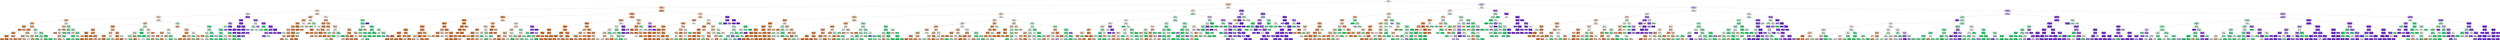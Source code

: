 digraph Tree {
node [shape=box, style="filled, rounded", color="black", fontname=helvetica] ;
edge [fontname=helvetica] ;
0 [label="L101700 <= 0.01\ngini = 0.67\nsamples = 32534\nvalue = [17015, 17097, 17281]\nclass = diabetes", fillcolor="#fefeff"] ;
1 [label="L103000 <= 0.04\ngini = 0.58\nsamples = 13346\nvalue = [11339, 7080, 2636]\nclass = Normal", fillcolor="#f7d9c3"] ;
0 -> 1 [labeldistance=2.5, labelangle=45, headlabel="True"] ;
2 [label="SEX <= 0.5\ngini = 0.52\nsamples = 8022\nvalue = [7848, 3760, 1067]\nclass = Normal", fillcolor="#f3c5a4"] ;
1 -> 2 ;
3 [label="L100700 <= 0.5\ngini = 0.6\nsamples = 3297\nvalue = [2551, 2037, 651]\nclass = Normal", fillcolor="#fbebdf"] ;
2 -> 3 ;
4 [label="L104600 <= 0.23\ngini = 0.61\nsamples = 2558\nvalue = [1883, 1545, 608]\nclass = Normal", fillcolor="#fbeee4"] ;
3 -> 4 ;
5 [label="L103000 <= 0.02\ngini = 0.5\nsamples = 2108\nvalue = [1856, 1425, 41]\nclass = Normal", fillcolor="#f9e2d2"] ;
4 -> 5 ;
6 [label="AGE <= 0.46\ngini = 0.48\nsamples = 612\nvalue = [587, 340, 13]\nclass = Normal", fillcolor="#f4cbad"] ;
5 -> 6 ;
7 [label="L101700 <= 0.01\ngini = 0.44\nsamples = 432\nvalue = [454, 205, 4]\nclass = Normal", fillcolor="#f1ba93"] ;
6 -> 7 ;
8 [label="L104600 <= 0.19\ngini = 0.21\nsamples = 29\nvalue = [45, 6, 0]\nclass = Normal", fillcolor="#e89253"] ;
7 -> 8 ;
9 [label="gini = 0.06\nsamples = 19\nvalue = [32, 1, 0]\nclass = Normal", fillcolor="#e6853f"] ;
8 -> 9 ;
10 [label="gini = 0.4\nsamples = 10\nvalue = [13, 5, 0]\nclass = Normal", fillcolor="#efb185"] ;
8 -> 10 ;
11 [label="L100800 <= 0.33\ngini = 0.45\nsamples = 403\nvalue = [409, 199, 4]\nclass = Normal", fillcolor="#f2bf9a"] ;
7 -> 11 ;
12 [label="FIELD_38 <= 0.19\ngini = 0.38\nsamples = 316\nvalue = [364, 122, 0]\nclass = Normal", fillcolor="#eeab7b"] ;
11 -> 12 ;
13 [label="L100800 <= 0.3\ngini = 0.32\nsamples = 198\nvalue = [247, 62, 0]\nclass = Normal", fillcolor="#eca16b"] ;
12 -> 13 ;
14 [label="L100800 <= 0.29\ngini = 0.17\nsamples = 91\nvalue = [127, 13, 0]\nclass = Normal", fillcolor="#e88e4d"] ;
13 -> 14 ;
15 [label="gini = 0.24\nsamples = 62\nvalue = [74, 12, 0]\nclass = Normal", fillcolor="#e99559"] ;
14 -> 15 ;
16 [label="gini = 0.04\nsamples = 29\nvalue = [53, 1, 0]\nclass = Normal", fillcolor="#e5833d"] ;
14 -> 16 ;
17 [label="S000300 <= 0.06\ngini = 0.41\nsamples = 107\nvalue = [120, 49, 0]\nclass = Normal", fillcolor="#f0b48a"] ;
13 -> 17 ;
18 [label="gini = 0.43\nsamples = 88\nvalue = [96, 45, 0]\nclass = Normal", fillcolor="#f1bc96"] ;
17 -> 18 ;
19 [label="gini = 0.24\nsamples = 19\nvalue = [24, 4, 0]\nclass = Normal", fillcolor="#e9965a"] ;
17 -> 19 ;
20 [label="L104600 <= 0.21\ngini = 0.45\nsamples = 118\nvalue = [117, 60, 0]\nclass = Normal", fillcolor="#f2c29f"] ;
12 -> 20 ;
21 [label="L101700 <= 0.01\ngini = 0.43\nsamples = 108\nvalue = [112, 52, 0]\nclass = Normal", fillcolor="#f1bc95"] ;
20 -> 21 ;
22 [label="gini = 0.38\nsamples = 49\nvalue = [56, 19, 0]\nclass = Normal", fillcolor="#eeac7c"] ;
21 -> 22 ;
23 [label="gini = 0.47\nsamples = 59\nvalue = [56, 33, 0]\nclass = Normal", fillcolor="#f4cbae"] ;
21 -> 23 ;
24 [label="gini = 0.47\nsamples = 10\nvalue = [5, 8, 0]\nclass = prediabetes", fillcolor="#b5f5d0"] ;
20 -> 24 ;
25 [label="L101700 <= 0.01\ngini = 0.5\nsamples = 87\nvalue = [45, 77, 4]\nclass = prediabetes", fillcolor="#b1f5cd"] ;
11 -> 25 ;
26 [label="FIELD_40 <= 0.36\ngini = 0.5\nsamples = 33\nvalue = [24, 23, 0]\nclass = Normal", fillcolor="#fefaf7"] ;
25 -> 26 ;
27 [label="L100800 <= 0.34\ngini = 0.47\nsamples = 23\nvalue = [20, 12, 0]\nclass = Normal", fillcolor="#f5cdb0"] ;
26 -> 27 ;
28 [label="gini = 0.5\nsamples = 10\nvalue = [7, 7, 0]\nclass = Normal", fillcolor="#ffffff"] ;
27 -> 28 ;
29 [label="gini = 0.4\nsamples = 13\nvalue = [13, 5, 0]\nclass = Normal", fillcolor="#efb185"] ;
27 -> 29 ;
30 [label="gini = 0.39\nsamples = 10\nvalue = [4, 11, 0]\nclass = prediabetes", fillcolor="#81eeaf"] ;
26 -> 30 ;
31 [label="S000300 <= 0.06\ngini = 0.46\nsamples = 54\nvalue = [21, 54, 4]\nclass = prediabetes", fillcolor="#8ef0b7"] ;
25 -> 31 ;
32 [label="S000300 <= 0.05\ngini = 0.53\nsamples = 33\nvalue = [18, 32, 4]\nclass = prediabetes", fillcolor="#b2f5ce"] ;
31 -> 32 ;
33 [label="gini = 0.38\nsamples = 22\nvalue = [9, 26, 0]\nclass = prediabetes", fillcolor="#7eeead"] ;
32 -> 33 ;
34 [label="gini = 0.63\nsamples = 11\nvalue = [9, 6, 4]\nclass = Normal", fillcolor="#f9e2d1"] ;
32 -> 34 ;
35 [label="FIELD_38 <= 0.19\ngini = 0.21\nsamples = 21\nvalue = [3, 22, 0]\nclass = prediabetes", fillcolor="#54e992"] ;
31 -> 35 ;
36 [label="gini = 0.26\nsamples = 11\nvalue = [2, 11, 0]\nclass = prediabetes", fillcolor="#5dea98"] ;
35 -> 36 ;
37 [label="gini = 0.15\nsamples = 10\nvalue = [1, 11, 0]\nclass = prediabetes", fillcolor="#4be78c"] ;
35 -> 37 ;
38 [label="S000300 <= 0.05\ngini = 0.53\nsamples = 180\nvalue = [133, 135, 9]\nclass = prediabetes", fillcolor="#fcfffd"] ;
6 -> 38 ;
39 [label="FIELD_33 <= 0.42\ngini = 0.47\nsamples = 106\nvalue = [100, 62, 0]\nclass = Normal", fillcolor="#f5cfb4"] ;
38 -> 39 ;
40 [label="AGE <= 0.47\ngini = 0.49\nsamples = 89\nvalue = [81, 58, 0]\nclass = Normal", fillcolor="#f8dbc7"] ;
39 -> 40 ;
41 [label="gini = 0.33\nsamples = 14\nvalue = [15, 4, 0]\nclass = Normal", fillcolor="#eca36e"] ;
40 -> 41 ;
42 [label="L104600 <= 0.19\ngini = 0.5\nsamples = 75\nvalue = [66, 54, 0]\nclass = Normal", fillcolor="#fae8db"] ;
40 -> 42 ;
43 [label="L103000 <= 0.02\ngini = 0.46\nsamples = 54\nvalue = [57, 33, 0]\nclass = Normal", fillcolor="#f4caac"] ;
42 -> 43 ;
44 [label="gini = 0.48\nsamples = 14\nvalue = [9, 14, 0]\nclass = prediabetes", fillcolor="#b8f6d2"] ;
43 -> 44 ;
45 [label="gini = 0.41\nsamples = 40\nvalue = [48, 19, 0]\nclass = Normal", fillcolor="#efb387"] ;
43 -> 45 ;
46 [label="L100800 <= 0.33\ngini = 0.42\nsamples = 21\nvalue = [9, 21, 0]\nclass = prediabetes", fillcolor="#8ef0b7"] ;
42 -> 46 ;
47 [label="gini = 0.5\nsamples = 11\nvalue = [8, 8, 0]\nclass = Normal", fillcolor="#ffffff"] ;
46 -> 47 ;
48 [label="gini = 0.13\nsamples = 10\nvalue = [1, 13, 0]\nclass = prediabetes", fillcolor="#48e78b"] ;
46 -> 48 ;
49 [label="gini = 0.29\nsamples = 17\nvalue = [19, 4, 0]\nclass = Normal", fillcolor="#ea9c63"] ;
39 -> 49 ;
50 [label="L100700 <= 0.4\ngini = 0.51\nsamples = 74\nvalue = [33, 73, 9]\nclass = prediabetes", fillcolor="#9ef2c2"] ;
38 -> 50 ;
51 [label="L104600 <= 0.19\ngini = 0.49\nsamples = 26\nvalue = [5, 29, 9]\nclass = prediabetes", fillcolor="#8bf0b5"] ;
50 -> 51 ;
52 [label="gini = 0.29\nsamples = 16\nvalue = [5, 24, 0]\nclass = prediabetes", fillcolor="#62ea9b"] ;
51 -> 52 ;
53 [label="gini = 0.46\nsamples = 10\nvalue = [0, 5, 9]\nclass = diabetes", fillcolor="#c7a7f3"] ;
51 -> 53 ;
54 [label="L100700 <= 0.42\ngini = 0.48\nsamples = 48\nvalue = [28, 44, 0]\nclass = prediabetes", fillcolor="#b7f6d1"] ;
50 -> 54 ;
55 [label="gini = 0.48\nsamples = 13\nvalue = [13, 9, 0]\nclass = Normal", fillcolor="#f7d8c2"] ;
54 -> 55 ;
56 [label="L100700 <= 0.46\ngini = 0.42\nsamples = 35\nvalue = [15, 35, 0]\nclass = prediabetes", fillcolor="#8ef0b7"] ;
54 -> 56 ;
57 [label="FIELD_40 <= 0.36\ngini = 0.38\nsamples = 22\nvalue = [8, 24, 0]\nclass = prediabetes", fillcolor="#7beeab"] ;
56 -> 57 ;
58 [label="gini = 0.44\nsamples = 12\nvalue = [6, 12, 0]\nclass = prediabetes", fillcolor="#9cf2c0"] ;
57 -> 58 ;
59 [label="gini = 0.24\nsamples = 10\nvalue = [2, 12, 0]\nclass = prediabetes", fillcolor="#5ae996"] ;
57 -> 59 ;
60 [label="gini = 0.48\nsamples = 13\nvalue = [7, 11, 0]\nclass = prediabetes", fillcolor="#b7f6d1"] ;
56 -> 60 ;
61 [label="AGE <= 0.41\ngini = 0.51\nsamples = 1496\nvalue = [1269, 1085, 28]\nclass = Normal", fillcolor="#fbede3"] ;
5 -> 61 ;
62 [label="L100800 <= 0.32\ngini = 0.48\nsamples = 826\nvalue = [814, 496, 7]\nclass = Normal", fillcolor="#f5ceb2"] ;
61 -> 62 ;
63 [label="L101700 <= 0.01\ngini = 0.34\nsamples = 449\nvalue = [569, 151, 7]\nclass = Normal", fillcolor="#eca46f"] ;
62 -> 63 ;
64 [label="AGE <= 0.19\ngini = 0.31\nsamples = 338\nvalue = [453, 98, 7]\nclass = Normal", fillcolor="#eb9e66"] ;
63 -> 64 ;
65 [label="S000300 <= 0.04\ngini = 0.14\nsamples = 60\nvalue = [85, 7, 0]\nclass = Normal", fillcolor="#e78b49"] ;
64 -> 65 ;
66 [label="gini = 0.43\nsamples = 10\nvalue = [9, 4, 0]\nclass = Normal", fillcolor="#f1b991"] ;
65 -> 66 ;
67 [label="L104600 <= 0.17\ngini = 0.07\nsamples = 50\nvalue = [76, 3, 0]\nclass = Normal", fillcolor="#e68641"] ;
65 -> 67 ;
68 [label="gini = 0.0\nsamples = 33\nvalue = [53, 0, 0]\nclass = Normal", fillcolor="#e58139"] ;
67 -> 68 ;
69 [label="gini = 0.2\nsamples = 17\nvalue = [23, 3, 0]\nclass = Normal", fillcolor="#e89153"] ;
67 -> 69 ;
70 [label="L101700 <= 0.01\ngini = 0.34\nsamples = 278\nvalue = [368, 91, 7]\nclass = Normal", fillcolor="#eca26d"] ;
64 -> 70 ;
71 [label="gini = 0.0\nsamples = 16\nvalue = [24, 0, 0]\nclass = Normal", fillcolor="#e58139"] ;
70 -> 71 ;
72 [label="L104600 <= 0.19\ngini = 0.35\nsamples = 262\nvalue = [344, 91, 7]\nclass = Normal", fillcolor="#eca470"] ;
70 -> 72 ;
73 [label="gini = 0.29\nsamples = 187\nvalue = [257, 55, 0]\nclass = Normal", fillcolor="#eb9c63"] ;
72 -> 73 ;
74 [label="gini = 0.47\nsamples = 75\nvalue = [87, 36, 7]\nclass = Normal", fillcolor="#f1bb94"] ;
72 -> 74 ;
75 [label="AGE <= 0.32\ngini = 0.43\nsamples = 111\nvalue = [116, 53, 0]\nclass = Normal", fillcolor="#f1bb93"] ;
63 -> 75 ;
76 [label="L100800 <= 0.3\ngini = 0.47\nsamples = 58\nvalue = [55, 34, 0]\nclass = Normal", fillcolor="#f5cfb3"] ;
75 -> 76 ;
77 [label="FIELD_33 <= 0.25\ngini = 0.31\nsamples = 21\nvalue = [25, 6, 0]\nclass = Normal", fillcolor="#eb9f69"] ;
76 -> 77 ;
78 [label="gini = 0.46\nsamples = 10\nvalue = [9, 5, 0]\nclass = Normal", fillcolor="#f3c7a7"] ;
77 -> 78 ;
79 [label="gini = 0.11\nsamples = 11\nvalue = [16, 1, 0]\nclass = Normal", fillcolor="#e78945"] ;
77 -> 79 ;
80 [label="L100800 <= 0.31\ngini = 0.5\nsamples = 37\nvalue = [30, 28, 0]\nclass = Normal", fillcolor="#fdf7f2"] ;
76 -> 80 ;
81 [label="gini = 0.43\nsamples = 10\nvalue = [6, 13, 0]\nclass = prediabetes", fillcolor="#94f1bb"] ;
80 -> 81 ;
82 [label="gini = 0.47\nsamples = 27\nvalue = [24, 15, 0]\nclass = Normal", fillcolor="#f5d0b5"] ;
80 -> 82 ;
83 [label="L100800 <= 0.31\ngini = 0.36\nsamples = 53\nvalue = [61, 19, 0]\nclass = Normal", fillcolor="#eda877"] ;
75 -> 83 ;
84 [label="L100800 <= 0.3\ngini = 0.25\nsamples = 38\nvalue = [52, 9, 0]\nclass = Normal", fillcolor="#ea975b"] ;
83 -> 84 ;
85 [label="gini = 0.33\nsamples = 20\nvalue = [26, 7, 0]\nclass = Normal", fillcolor="#eca36e"] ;
84 -> 85 ;
86 [label="gini = 0.13\nsamples = 18\nvalue = [26, 2, 0]\nclass = Normal", fillcolor="#e78b48"] ;
84 -> 86 ;
87 [label="gini = 0.5\nsamples = 15\nvalue = [9, 10, 0]\nclass = prediabetes", fillcolor="#ebfcf2"] ;
83 -> 87 ;
88 [label="L100700 <= 0.46\ngini = 0.49\nsamples = 377\nvalue = [245, 345, 0]\nclass = prediabetes", fillcolor="#c6f7da"] ;
62 -> 88 ;
89 [label="L100800 <= 0.36\ngini = 0.46\nsamples = 273\nvalue = [155, 272, 0]\nclass = prediabetes", fillcolor="#aaf4c9"] ;
88 -> 89 ;
90 [label="FIELD_40 <= 0.5\ngini = 0.49\nsamples = 233\nvalue = [153, 204, 0]\nclass = prediabetes", fillcolor="#cef8e0"] ;
89 -> 90 ;
91 [label="S000300 <= 0.05\ngini = 0.48\nsamples = 212\nvalue = [132, 194, 0]\nclass = prediabetes", fillcolor="#c0f7d7"] ;
90 -> 91 ;
92 [label="gini = 0.5\nsamples = 87\nvalue = [67, 63, 0]\nclass = Normal", fillcolor="#fdf7f3"] ;
91 -> 92 ;
93 [label="gini = 0.44\nsamples = 125\nvalue = [65, 131, 0]\nclass = prediabetes", fillcolor="#9bf2c0"] ;
91 -> 93 ;
94 [label="L100800 <= 0.34\ngini = 0.44\nsamples = 21\nvalue = [21, 10, 0]\nclass = Normal", fillcolor="#f1bd97"] ;
90 -> 94 ;
95 [label="gini = 0.29\nsamples = 10\nvalue = [14, 3, 0]\nclass = Normal", fillcolor="#eb9c63"] ;
94 -> 95 ;
96 [label="gini = 0.5\nsamples = 11\nvalue = [7, 7, 0]\nclass = Normal", fillcolor="#ffffff"] ;
94 -> 96 ;
97 [label="L103000 <= 0.03\ngini = 0.06\nsamples = 40\nvalue = [2, 68, 0]\nclass = prediabetes", fillcolor="#3fe685"] ;
89 -> 97 ;
98 [label="gini = 0.18\nsamples = 11\nvalue = [2, 18, 0]\nclass = prediabetes", fillcolor="#4fe88f"] ;
97 -> 98 ;
99 [label="gini = 0.0\nsamples = 29\nvalue = [0, 50, 0]\nclass = prediabetes", fillcolor="#39e581"] ;
97 -> 99 ;
100 [label="FIELD_38 <= 0.31\ngini = 0.49\nsamples = 104\nvalue = [90, 73, 0]\nclass = Normal", fillcolor="#fae7da"] ;
88 -> 100 ;
101 [label="L103000 <= 0.03\ngini = 0.5\nsamples = 92\nvalue = [77, 70, 0]\nclass = Normal", fillcolor="#fdf4ed"] ;
100 -> 101 ;
102 [label="FIELD_33 <= 0.25\ngini = 0.48\nsamples = 36\nvalue = [22, 33, 0]\nclass = prediabetes", fillcolor="#bdf6d5"] ;
101 -> 102 ;
103 [label="gini = 0.5\nsamples = 18\nvalue = [12, 12, 0]\nclass = Normal", fillcolor="#ffffff"] ;
102 -> 103 ;
104 [label="gini = 0.44\nsamples = 18\nvalue = [10, 21, 0]\nclass = prediabetes", fillcolor="#97f1bd"] ;
102 -> 104 ;
105 [label="FIELD_38 <= 0.19\ngini = 0.48\nsamples = 56\nvalue = [55, 37, 0]\nclass = Normal", fillcolor="#f6d6be"] ;
101 -> 105 ;
106 [label="gini = 0.4\nsamples = 37\nvalue = [45, 17, 0]\nclass = Normal", fillcolor="#efb184"] ;
105 -> 106 ;
107 [label="gini = 0.44\nsamples = 19\nvalue = [10, 20, 0]\nclass = prediabetes", fillcolor="#9cf2c0"] ;
105 -> 107 ;
108 [label="gini = 0.3\nsamples = 12\nvalue = [13, 3, 0]\nclass = Normal", fillcolor="#eb9e67"] ;
100 -> 108 ;
109 [label="L100800 <= 0.33\ngini = 0.51\nsamples = 670\nvalue = [455, 589, 21]\nclass = prediabetes", fillcolor="#d4f9e3"] ;
61 -> 109 ;
110 [label="S000300 <= 0.04\ngini = 0.46\nsamples = 301\nvalue = [304, 176, 0]\nclass = Normal", fillcolor="#f4caac"] ;
109 -> 110 ;
111 [label="AGE <= 0.44\ngini = 0.5\nsamples = 88\nvalue = [79, 67, 0]\nclass = Normal", fillcolor="#fbece1"] ;
110 -> 111 ;
112 [label="S000300 <= 0.04\ngini = 0.4\nsamples = 23\nvalue = [28, 11, 0]\nclass = Normal", fillcolor="#efb287"] ;
111 -> 112 ;
113 [label="gini = 0.29\nsamples = 13\nvalue = [19, 4, 0]\nclass = Normal", fillcolor="#ea9c63"] ;
112 -> 113 ;
114 [label="gini = 0.49\nsamples = 10\nvalue = [9, 7, 0]\nclass = Normal", fillcolor="#f9e3d3"] ;
112 -> 114 ;
115 [label="L101700 <= 0.01\ngini = 0.5\nsamples = 65\nvalue = [51, 56, 0]\nclass = prediabetes", fillcolor="#edfdf4"] ;
111 -> 115 ;
116 [label="S000300 <= 0.04\ngini = 0.44\nsamples = 33\nvalue = [35, 17, 0]\nclass = Normal", fillcolor="#f2be99"] ;
115 -> 116 ;
117 [label="gini = 0.34\nsamples = 18\nvalue = [25, 7, 0]\nclass = Normal", fillcolor="#eca470"] ;
116 -> 117 ;
118 [label="gini = 0.5\nsamples = 15\nvalue = [10, 10, 0]\nclass = Normal", fillcolor="#ffffff"] ;
116 -> 118 ;
119 [label="FIELD_33 <= 0.42\ngini = 0.41\nsamples = 32\nvalue = [16, 39, 0]\nclass = prediabetes", fillcolor="#8af0b5"] ;
115 -> 119 ;
120 [label="gini = 0.33\nsamples = 21\nvalue = [7, 27, 0]\nclass = prediabetes", fillcolor="#6ceca2"] ;
119 -> 120 ;
121 [label="gini = 0.49\nsamples = 11\nvalue = [9, 12, 0]\nclass = prediabetes", fillcolor="#cef8e0"] ;
119 -> 121 ;
122 [label="L100800 <= 0.32\ngini = 0.44\nsamples = 213\nvalue = [225, 109, 0]\nclass = Normal", fillcolor="#f2be99"] ;
110 -> 122 ;
123 [label="S000300 <= 0.06\ngini = 0.38\nsamples = 136\nvalue = [164, 56, 0]\nclass = Normal", fillcolor="#eeac7d"] ;
122 -> 123 ;
124 [label="L103000 <= 0.03\ngini = 0.32\nsamples = 101\nvalue = [130, 32, 0]\nclass = Normal", fillcolor="#eba06a"] ;
123 -> 124 ;
125 [label="gini = 0.24\nsamples = 60\nvalue = [80, 13, 0]\nclass = Normal", fillcolor="#e99559"] ;
124 -> 125 ;
126 [label="gini = 0.4\nsamples = 41\nvalue = [50, 19, 0]\nclass = Normal", fillcolor="#efb184"] ;
124 -> 126 ;
127 [label="L101700 <= 0.01\ngini = 0.49\nsamples = 35\nvalue = [34, 24, 0]\nclass = Normal", fillcolor="#f7dac5"] ;
123 -> 127 ;
128 [label="gini = 0.38\nsamples = 20\nvalue = [26, 9, 0]\nclass = Normal", fillcolor="#eead7e"] ;
127 -> 128 ;
129 [label="gini = 0.45\nsamples = 15\nvalue = [8, 15, 0]\nclass = prediabetes", fillcolor="#a3f3c4"] ;
127 -> 129 ;
130 [label="AGE <= 0.44\ngini = 0.5\nsamples = 77\nvalue = [61, 53, 0]\nclass = Normal", fillcolor="#fceee5"] ;
122 -> 130 ;
131 [label="gini = 0.42\nsamples = 20\nvalue = [8, 19, 0]\nclass = prediabetes", fillcolor="#8cf0b6"] ;
130 -> 131 ;
132 [label="AGE <= 0.5\ngini = 0.48\nsamples = 57\nvalue = [53, 34, 0]\nclass = Normal", fillcolor="#f6d2b8"] ;
130 -> 132 ;
133 [label="gini = 0.36\nsamples = 24\nvalue = [29, 9, 0]\nclass = Normal", fillcolor="#eda876"] ;
132 -> 133 ;
134 [label="gini = 0.5\nsamples = 33\nvalue = [24, 25, 0]\nclass = prediabetes", fillcolor="#f7fefa"] ;
132 -> 134 ;
135 [label="L100700 <= 0.37\ngini = 0.43\nsamples = 369\nvalue = [151, 413, 21]\nclass = prediabetes", fillcolor="#87efb3"] ;
109 -> 135 ;
136 [label="L100800 <= 0.36\ngini = 0.56\nsamples = 81\nvalue = [39, 72, 15]\nclass = prediabetes", fillcolor="#b4f5cf"] ;
135 -> 136 ;
137 [label="S000300 <= 0.04\ngini = 0.55\nsamples = 58\nvalue = [39, 43, 5]\nclass = prediabetes", fillcolor="#eefdf4"] ;
136 -> 137 ;
138 [label="gini = 0.26\nsamples = 10\nvalue = [17, 3, 0]\nclass = Normal", fillcolor="#ea975c"] ;
137 -> 138 ;
139 [label="L104600 <= 0.2\ngini = 0.53\nsamples = 48\nvalue = [22, 40, 5]\nclass = prediabetes", fillcolor="#b0f5cd"] ;
137 -> 139 ;
140 [label="gini = 0.59\nsamples = 33\nvalue = [18, 23, 5]\nclass = prediabetes", fillcolor="#dcfae8"] ;
139 -> 140 ;
141 [label="gini = 0.31\nsamples = 15\nvalue = [4, 17, 0]\nclass = prediabetes", fillcolor="#68eb9f"] ;
139 -> 141 ;
142 [label="L103000 <= 0.03\ngini = 0.38\nsamples = 23\nvalue = [0, 29, 10]\nclass = prediabetes", fillcolor="#7deeac"] ;
136 -> 142 ;
143 [label="gini = 0.0\nsamples = 13\nvalue = [0, 22, 0]\nclass = prediabetes", fillcolor="#39e581"] ;
142 -> 143 ;
144 [label="gini = 0.48\nsamples = 10\nvalue = [0, 7, 10]\nclass = diabetes", fillcolor="#d9c4f7"] ;
142 -> 144 ;
145 [label="FIELD_33 <= 0.25\ngini = 0.39\nsamples = 288\nvalue = [112, 341, 6]\nclass = prediabetes", fillcolor="#7ceeac"] ;
135 -> 145 ;
146 [label="FIELD_40 <= 0.5\ngini = 0.44\nsamples = 111\nvalue = [51, 129, 6]\nclass = prediabetes", fillcolor="#8df0b6"] ;
145 -> 146 ;
147 [label="FIELD_38 <= 0.19\ngini = 0.37\nsamples = 91\nvalue = [38, 115, 0]\nclass = prediabetes", fillcolor="#7aeeab"] ;
146 -> 147 ;
148 [label="gini = 0.42\nsamples = 67\nvalue = [33, 79, 0]\nclass = prediabetes", fillcolor="#8cf0b6"] ;
147 -> 148 ;
149 [label="gini = 0.21\nsamples = 24\nvalue = [5, 36, 0]\nclass = prediabetes", fillcolor="#54e992"] ;
147 -> 149 ;
150 [label="L104600 <= 0.19\ngini = 0.63\nsamples = 20\nvalue = [13, 14, 6]\nclass = prediabetes", fillcolor="#f5fef9"] ;
146 -> 150 ;
151 [label="gini = 0.44\nsamples = 10\nvalue = [5, 10, 0]\nclass = prediabetes", fillcolor="#9cf2c0"] ;
150 -> 151 ;
152 [label="gini = 0.64\nsamples = 10\nvalue = [8, 4, 6]\nclass = Normal", fillcolor="#fbeade"] ;
150 -> 152 ;
153 [label="S000300 <= 0.04\ngini = 0.35\nsamples = 177\nvalue = [61, 212, 0]\nclass = prediabetes", fillcolor="#72eca5"] ;
145 -> 153 ;
154 [label="gini = 0.44\nsamples = 11\nvalue = [12, 6, 0]\nclass = Normal", fillcolor="#f2c09c"] ;
153 -> 154 ;
155 [label="FIELD_40 <= 0.36\ngini = 0.31\nsamples = 166\nvalue = [49, 206, 0]\nclass = prediabetes", fillcolor="#68eb9f"] ;
153 -> 155 ;
156 [label="gini = 0.28\nsamples = 110\nvalue = [28, 140, 0]\nclass = prediabetes", fillcolor="#61ea9a"] ;
155 -> 156 ;
157 [label="gini = 0.37\nsamples = 56\nvalue = [21, 66, 0]\nclass = prediabetes", fillcolor="#78eda9"] ;
155 -> 157 ;
158 [label="FIELD_33 <= 0.33\ngini = 0.34\nsamples = 450\nvalue = [27, 120, 567]\nclass = diabetes", fillcolor="#a06aeb"] ;
4 -> 158 ;
159 [label="L100800 <= 0.37\ngini = 0.23\nsamples = 205\nvalue = [8, 34, 279]\nclass = diabetes", fillcolor="#9356e9"] ;
158 -> 159 ;
160 [label="L104600 <= 0.25\ngini = 0.52\nsamples = 48\nvalue = [8, 18, 46]\nclass = diabetes", fillcolor="#be98f2"] ;
159 -> 160 ;
161 [label="gini = 0.48\nsamples = 12\nvalue = [8, 12, 0]\nclass = prediabetes", fillcolor="#bdf6d5"] ;
160 -> 161 ;
162 [label="L100700 <= 0.47\ngini = 0.2\nsamples = 36\nvalue = [0, 6, 46]\nclass = diabetes", fillcolor="#9153e8"] ;
160 -> 162 ;
163 [label="gini = 0.43\nsamples = 14\nvalue = [0, 6, 13]\nclass = diabetes", fillcolor="#bb94f1"] ;
162 -> 163 ;
164 [label="gini = 0.0\nsamples = 22\nvalue = [0, 0, 33]\nclass = diabetes", fillcolor="#8139e5"] ;
162 -> 164 ;
165 [label="L103000 <= 0.03\ngini = 0.12\nsamples = 157\nvalue = [0, 16, 233]\nclass = diabetes", fillcolor="#8a47e7"] ;
159 -> 165 ;
166 [label="S000300 <= 0.06\ngini = 0.06\nsamples = 106\nvalue = [0, 5, 167]\nclass = diabetes", fillcolor="#853fe6"] ;
165 -> 166 ;
167 [label="L100700 <= 0.37\ngini = 0.13\nsamples = 42\nvalue = [0, 5, 66]\nclass = diabetes", fillcolor="#8b48e7"] ;
166 -> 167 ;
168 [label="gini = 0.0\nsamples = 20\nvalue = [0, 0, 33]\nclass = diabetes", fillcolor="#8139e5"] ;
167 -> 168 ;
169 [label="L101700 <= 0.01\ngini = 0.23\nsamples = 22\nvalue = [0, 5, 33]\nclass = diabetes", fillcolor="#9457e9"] ;
167 -> 169 ;
170 [label="gini = 0.0\nsamples = 10\nvalue = [0, 0, 15]\nclass = diabetes", fillcolor="#8139e5"] ;
169 -> 170 ;
171 [label="gini = 0.34\nsamples = 12\nvalue = [0, 5, 18]\nclass = diabetes", fillcolor="#a470ec"] ;
169 -> 171 ;
172 [label="gini = 0.0\nsamples = 64\nvalue = [0, 0, 101]\nclass = diabetes", fillcolor="#8139e5"] ;
166 -> 172 ;
173 [label="AGE <= 0.43\ngini = 0.24\nsamples = 51\nvalue = [0, 11, 66]\nclass = diabetes", fillcolor="#965ae9"] ;
165 -> 173 ;
174 [label="S000300 <= 0.08\ngini = 0.1\nsamples = 37\nvalue = [0, 3, 53]\nclass = diabetes", fillcolor="#8844e6"] ;
173 -> 174 ;
175 [label="gini = 0.0\nsamples = 22\nvalue = [0, 0, 32]\nclass = diabetes", fillcolor="#8139e5"] ;
174 -> 175 ;
176 [label="gini = 0.22\nsamples = 15\nvalue = [0, 3, 21]\nclass = diabetes", fillcolor="#9355e9"] ;
174 -> 176 ;
177 [label="gini = 0.47\nsamples = 14\nvalue = [0, 8, 13]\nclass = diabetes", fillcolor="#cfb3f5"] ;
173 -> 177 ;
178 [label="S000300 <= 0.05\ngini = 0.41\nsamples = 245\nvalue = [19, 86, 288]\nclass = diabetes", fillcolor="#ac7dee"] ;
158 -> 178 ;
179 [label="L103000 <= 0.03\ngini = 0.61\nsamples = 46\nvalue = [10, 32, 30]\nclass = prediabetes", fillcolor="#f6fef9"] ;
178 -> 179 ;
180 [label="L100800 <= 0.34\ngini = 0.6\nsamples = 30\nvalue = [8, 25, 15]\nclass = prediabetes", fillcolor="#c3f7d9"] ;
179 -> 180 ;
181 [label="gini = 0.47\nsamples = 11\nvalue = [5, 8, 0]\nclass = prediabetes", fillcolor="#b5f5d0"] ;
180 -> 181 ;
182 [label="gini = 0.57\nsamples = 19\nvalue = [3, 17, 15]\nclass = prediabetes", fillcolor="#ebfcf2"] ;
180 -> 182 ;
183 [label="gini = 0.52\nsamples = 16\nvalue = [2, 7, 15]\nclass = diabetes", fillcolor="#c4a2f3"] ;
179 -> 183 ;
184 [label="L100800 <= 0.35\ngini = 0.32\nsamples = 199\nvalue = [9, 54, 258]\nclass = diabetes", fillcolor="#9f68eb"] ;
178 -> 184 ;
185 [label="L104600 <= 0.24\ngini = 0.38\nsamples = 30\nvalue = [7, 37, 4]\nclass = prediabetes", fillcolor="#6eeca3"] ;
184 -> 185 ;
186 [label="gini = 0.54\nsamples = 18\nvalue = [7, 18, 4]\nclass = prediabetes", fillcolor="#9cf2c0"] ;
185 -> 186 ;
187 [label="gini = 0.0\nsamples = 12\nvalue = [0, 19, 0]\nclass = prediabetes", fillcolor="#39e581"] ;
185 -> 187 ;
188 [label="L104600 <= 0.28\ngini = 0.13\nsamples = 169\nvalue = [2, 17, 254]\nclass = diabetes", fillcolor="#8a48e7"] ;
184 -> 188 ;
189 [label="L100700 <= 0.48\ngini = 0.36\nsamples = 45\nvalue = [2, 14, 54]\nclass = diabetes", fillcolor="#a572ec"] ;
188 -> 189 ;
190 [label="L103000 <= 0.03\ngini = 0.43\nsamples = 27\nvalue = [1, 12, 30]\nclass = diabetes", fillcolor="#b68cf0"] ;
189 -> 190 ;
191 [label="gini = 0.28\nsamples = 17\nvalue = [0, 5, 25]\nclass = diabetes", fillcolor="#9a61ea"] ;
190 -> 191 ;
192 [label="gini = 0.56\nsamples = 10\nvalue = [1, 7, 5]\nclass = prediabetes", fillcolor="#cef8e0"] ;
190 -> 192 ;
193 [label="gini = 0.2\nsamples = 18\nvalue = [1, 2, 24]\nclass = diabetes", fillcolor="#9051e8"] ;
189 -> 193 ;
194 [label="S000300 <= 0.06\ngini = 0.03\nsamples = 124\nvalue = [0, 3, 200]\nclass = diabetes", fillcolor="#833ce5"] ;
188 -> 194 ;
195 [label="gini = 0.26\nsamples = 12\nvalue = [0, 3, 17]\nclass = diabetes", fillcolor="#975cea"] ;
194 -> 195 ;
196 [label="gini = 0.0\nsamples = 112\nvalue = [0, 0, 183]\nclass = diabetes", fillcolor="#8139e5"] ;
194 -> 196 ;
197 [label="AGE <= 0.28\ngini = 0.52\nsamples = 739\nvalue = [668, 492, 43]\nclass = Normal", fillcolor="#f9e0ce"] ;
3 -> 197 ;
198 [label="L104600 <= 0.2\ngini = 0.44\nsamples = 256\nvalue = [285, 136, 0]\nclass = Normal", fillcolor="#f1bd97"] ;
197 -> 198 ;
199 [label="S000300 <= 0.07\ngini = 0.41\nsamples = 217\nvalue = [252, 100, 0]\nclass = Normal", fillcolor="#efb388"] ;
198 -> 199 ;
200 [label="FIELD_38 <= 0.31\ngini = 0.37\nsamples = 183\nvalue = [225, 73, 0]\nclass = Normal", fillcolor="#edaa79"] ;
199 -> 200 ;
201 [label="AGE <= 0.19\ngini = 0.4\nsamples = 154\nvalue = [183, 69, 0]\nclass = Normal", fillcolor="#efb184"] ;
200 -> 201 ;
202 [label="L103000 <= 0.02\ngini = 0.46\nsamples = 57\nvalue = [60, 34, 0]\nclass = Normal", fillcolor="#f4c8a9"] ;
201 -> 202 ;
203 [label="gini = 0.49\nsamples = 17\nvalue = [12, 15, 0]\nclass = prediabetes", fillcolor="#d7fae6"] ;
202 -> 203 ;
204 [label="L104600 <= 0.17\ngini = 0.41\nsamples = 40\nvalue = [48, 19, 0]\nclass = Normal", fillcolor="#efb387"] ;
202 -> 204 ;
205 [label="L101700 <= 0.01\ngini = 0.48\nsamples = 24\nvalue = [25, 16, 0]\nclass = Normal", fillcolor="#f6d2b8"] ;
204 -> 205 ;
206 [label="gini = 0.32\nsamples = 13\nvalue = [16, 4, 0]\nclass = Normal", fillcolor="#eca06a"] ;
205 -> 206 ;
207 [label="gini = 0.49\nsamples = 11\nvalue = [9, 12, 0]\nclass = prediabetes", fillcolor="#cef8e0"] ;
205 -> 207 ;
208 [label="gini = 0.2\nsamples = 16\nvalue = [23, 3, 0]\nclass = Normal", fillcolor="#e89153"] ;
204 -> 208 ;
209 [label="L100800 <= 0.33\ngini = 0.34\nsamples = 97\nvalue = [123, 35, 0]\nclass = Normal", fillcolor="#eca571"] ;
201 -> 209 ;
210 [label="L103000 <= 0.03\ngini = 0.23\nsamples = 80\nvalue = [111, 17, 0]\nclass = Normal", fillcolor="#e99457"] ;
209 -> 210 ;
211 [label="FIELD_40 <= 0.21\ngini = 0.16\nsamples = 68\nvalue = [95, 9, 0]\nclass = Normal", fillcolor="#e78d4c"] ;
210 -> 211 ;
212 [label="gini = 0.25\nsamples = 43\nvalue = [53, 9, 0]\nclass = Normal", fillcolor="#e9965b"] ;
211 -> 212 ;
213 [label="gini = 0.0\nsamples = 25\nvalue = [42, 0, 0]\nclass = Normal", fillcolor="#e58139"] ;
211 -> 213 ;
214 [label="gini = 0.44\nsamples = 12\nvalue = [16, 8, 0]\nclass = Normal", fillcolor="#f2c09c"] ;
210 -> 214 ;
215 [label="gini = 0.48\nsamples = 17\nvalue = [12, 18, 0]\nclass = prediabetes", fillcolor="#bdf6d5"] ;
209 -> 215 ;
216 [label="L103000 <= 0.03\ngini = 0.16\nsamples = 29\nvalue = [42, 4, 0]\nclass = Normal", fillcolor="#e78d4c"] ;
200 -> 216 ;
217 [label="gini = 0.07\nsamples = 19\nvalue = [27, 1, 0]\nclass = Normal", fillcolor="#e68640"] ;
216 -> 217 ;
218 [label="gini = 0.28\nsamples = 10\nvalue = [15, 3, 0]\nclass = Normal", fillcolor="#ea9a61"] ;
216 -> 218 ;
219 [label="FIELD_40 <= 0.21\ngini = 0.5\nsamples = 34\nvalue = [27, 27, 0]\nclass = Normal", fillcolor="#ffffff"] ;
199 -> 219 ;
220 [label="gini = 0.49\nsamples = 15\nvalue = [13, 18, 0]\nclass = prediabetes", fillcolor="#c8f8dc"] ;
219 -> 220 ;
221 [label="gini = 0.48\nsamples = 19\nvalue = [14, 9, 0]\nclass = Normal", fillcolor="#f6d2b8"] ;
219 -> 221 ;
222 [label="AGE <= 0.2\ngini = 0.5\nsamples = 39\nvalue = [33, 36, 0]\nclass = prediabetes", fillcolor="#effdf5"] ;
198 -> 222 ;
223 [label="gini = 0.47\nsamples = 17\nvalue = [19, 12, 0]\nclass = Normal", fillcolor="#f5d1b6"] ;
222 -> 223 ;
224 [label="L103000 <= 0.03\ngini = 0.47\nsamples = 22\nvalue = [14, 24, 0]\nclass = prediabetes", fillcolor="#acf4ca"] ;
222 -> 224 ;
225 [label="gini = 0.41\nsamples = 12\nvalue = [7, 17, 0]\nclass = prediabetes", fillcolor="#8bf0b5"] ;
224 -> 225 ;
226 [label="gini = 0.5\nsamples = 10\nvalue = [7, 7, 0]\nclass = Normal", fillcolor="#ffffff"] ;
224 -> 226 ;
227 [label="L100800 <= 0.33\ngini = 0.55\nsamples = 483\nvalue = [383, 356, 43]\nclass = Normal", fillcolor="#fdf7f2"] ;
197 -> 227 ;
228 [label="L104600 <= 0.16\ngini = 0.43\nsamples = 276\nvalue = [311, 143, 0]\nclass = Normal", fillcolor="#f1bb94"] ;
227 -> 228 ;
229 [label="L100700 <= 0.52\ngini = 0.33\nsamples = 53\nvalue = [74, 20, 0]\nclass = Normal", fillcolor="#eca36f"] ;
228 -> 229 ;
230 [label="gini = 0.5\nsamples = 11\nvalue = [8, 8, 0]\nclass = Normal", fillcolor="#ffffff"] ;
229 -> 230 ;
231 [label="FIELD_38 <= 0.19\ngini = 0.26\nsamples = 42\nvalue = [66, 12, 0]\nclass = Normal", fillcolor="#ea985d"] ;
229 -> 231 ;
232 [label="L100700 <= 0.56\ngini = 0.14\nsamples = 28\nvalue = [50, 4, 0]\nclass = Normal", fillcolor="#e78b49"] ;
231 -> 232 ;
233 [label="gini = 0.0\nsamples = 14\nvalue = [27, 0, 0]\nclass = Normal", fillcolor="#e58139"] ;
232 -> 233 ;
234 [label="gini = 0.25\nsamples = 14\nvalue = [23, 4, 0]\nclass = Normal", fillcolor="#ea975b"] ;
232 -> 234 ;
235 [label="gini = 0.44\nsamples = 14\nvalue = [16, 8, 0]\nclass = Normal", fillcolor="#f2c09c"] ;
231 -> 235 ;
236 [label="FIELD_38 <= 0.06\ngini = 0.45\nsamples = 223\nvalue = [237, 123, 0]\nclass = Normal", fillcolor="#f2c2a0"] ;
228 -> 236 ;
237 [label="L103000 <= 0.03\ngini = 0.37\nsamples = 65\nvalue = [80, 26, 0]\nclass = Normal", fillcolor="#edaa79"] ;
236 -> 237 ;
238 [label="L100700 <= 0.54\ngini = 0.29\nsamples = 44\nvalue = [65, 14, 0]\nclass = Normal", fillcolor="#eb9c64"] ;
237 -> 238 ;
239 [label="L104600 <= 0.18\ngini = 0.42\nsamples = 22\nvalue = [26, 11, 0]\nclass = Normal", fillcolor="#f0b68d"] ;
238 -> 239 ;
240 [label="gini = 0.38\nsamples = 12\nvalue = [15, 5, 0]\nclass = Normal", fillcolor="#eeab7b"] ;
239 -> 240 ;
241 [label="gini = 0.46\nsamples = 10\nvalue = [11, 6, 0]\nclass = Normal", fillcolor="#f3c6a5"] ;
239 -> 241 ;
242 [label="FIELD_33 <= 0.25\ngini = 0.13\nsamples = 22\nvalue = [39, 3, 0]\nclass = Normal", fillcolor="#e78b48"] ;
238 -> 242 ;
243 [label="gini = 0.29\nsamples = 10\nvalue = [14, 3, 0]\nclass = Normal", fillcolor="#eb9c63"] ;
242 -> 243 ;
244 [label="gini = 0.0\nsamples = 12\nvalue = [25, 0, 0]\nclass = Normal", fillcolor="#e58139"] ;
242 -> 244 ;
245 [label="AGE <= 0.42\ngini = 0.49\nsamples = 21\nvalue = [15, 12, 0]\nclass = Normal", fillcolor="#fae6d7"] ;
237 -> 245 ;
246 [label="gini = 0.36\nsamples = 11\nvalue = [10, 3, 0]\nclass = Normal", fillcolor="#eda774"] ;
245 -> 246 ;
247 [label="gini = 0.46\nsamples = 10\nvalue = [5, 9, 0]\nclass = prediabetes", fillcolor="#a7f3c7"] ;
245 -> 247 ;
248 [label="L103000 <= 0.03\ngini = 0.47\nsamples = 158\nvalue = [157, 97, 0]\nclass = Normal", fillcolor="#f5cfb3"] ;
236 -> 248 ;
249 [label="FIELD_33 <= 0.42\ngini = 0.5\nsamples = 84\nvalue = [74, 69, 0]\nclass = Normal", fillcolor="#fdf6f2"] ;
248 -> 249 ;
250 [label="L100800 <= 0.32\ngini = 0.49\nsamples = 64\nvalue = [65, 46, 0]\nclass = Normal", fillcolor="#f7dac5"] ;
249 -> 250 ;
251 [label="L101700 <= 0.01\ngini = 0.44\nsamples = 52\nvalue = [63, 30, 0]\nclass = Normal", fillcolor="#f1bd97"] ;
250 -> 251 ;
252 [label="gini = 0.5\nsamples = 11\nvalue = [11, 13, 0]\nclass = prediabetes", fillcolor="#e1fbec"] ;
251 -> 252 ;
253 [label="gini = 0.37\nsamples = 41\nvalue = [52, 17, 0]\nclass = Normal", fillcolor="#eeaa7a"] ;
251 -> 253 ;
254 [label="gini = 0.2\nsamples = 12\nvalue = [2, 16, 0]\nclass = prediabetes", fillcolor="#52e891"] ;
250 -> 254 ;
255 [label="L104600 <= 0.19\ngini = 0.4\nsamples = 20\nvalue = [9, 23, 0]\nclass = prediabetes", fillcolor="#86efb2"] ;
249 -> 255 ;
256 [label="gini = 0.5\nsamples = 10\nvalue = [8, 9, 0]\nclass = prediabetes", fillcolor="#e9fcf1"] ;
255 -> 256 ;
257 [label="gini = 0.12\nsamples = 10\nvalue = [1, 14, 0]\nclass = prediabetes", fillcolor="#47e78a"] ;
255 -> 257 ;
258 [label="L101700 <= 0.01\ngini = 0.38\nsamples = 74\nvalue = [83, 28, 0]\nclass = Normal", fillcolor="#eeac7c"] ;
248 -> 258 ;
259 [label="AGE <= 0.38\ngini = 0.29\nsamples = 43\nvalue = [52, 11, 0]\nclass = Normal", fillcolor="#ea9c63"] ;
258 -> 259 ;
260 [label="L100700 <= 0.54\ngini = 0.4\nsamples = 22\nvalue = [18, 7, 0]\nclass = Normal", fillcolor="#efb286"] ;
259 -> 260 ;
261 [label="gini = 0.47\nsamples = 11\nvalue = [8, 5, 0]\nclass = Normal", fillcolor="#f5d0b5"] ;
260 -> 261 ;
262 [label="gini = 0.28\nsamples = 11\nvalue = [10, 2, 0]\nclass = Normal", fillcolor="#ea9a61"] ;
260 -> 262 ;
263 [label="L101700 <= 0.01\ngini = 0.19\nsamples = 21\nvalue = [34, 4, 0]\nclass = Normal", fillcolor="#e89050"] ;
259 -> 263 ;
264 [label="gini = 0.3\nsamples = 11\nvalue = [13, 3, 0]\nclass = Normal", fillcolor="#eb9e67"] ;
263 -> 264 ;
265 [label="gini = 0.09\nsamples = 10\nvalue = [21, 1, 0]\nclass = Normal", fillcolor="#e68742"] ;
263 -> 265 ;
266 [label="L104600 <= 0.18\ngini = 0.46\nsamples = 31\nvalue = [31, 17, 0]\nclass = Normal", fillcolor="#f3c6a6"] ;
258 -> 266 ;
267 [label="gini = 0.5\nsamples = 14\nvalue = [11, 10, 0]\nclass = Normal", fillcolor="#fdf4ed"] ;
266 -> 267 ;
268 [label="gini = 0.38\nsamples = 17\nvalue = [20, 7, 0]\nclass = Normal", fillcolor="#eead7e"] ;
266 -> 268 ;
269 [label="L100800 <= 0.43\ngini = 0.51\nsamples = 207\nvalue = [72, 213, 43]\nclass = prediabetes", fillcolor="#92f1ba"] ;
227 -> 269 ;
270 [label="AGE <= 0.35\ngini = 0.45\nsamples = 189\nvalue = [72, 212, 18]\nclass = prediabetes", fillcolor="#86efb2"] ;
269 -> 270 ;
271 [label="L103000 <= 0.03\ngini = 0.48\nsamples = 38\nvalue = [27, 41, 0]\nclass = prediabetes", fillcolor="#bbf6d4"] ;
270 -> 271 ;
272 [label="L104600 <= 0.19\ngini = 0.35\nsamples = 26\nvalue = [10, 34, 0]\nclass = prediabetes", fillcolor="#73eda6"] ;
271 -> 272 ;
273 [label="gini = 0.45\nsamples = 12\nvalue = [7, 13, 0]\nclass = prediabetes", fillcolor="#a4f3c5"] ;
272 -> 273 ;
274 [label="gini = 0.22\nsamples = 14\nvalue = [3, 21, 0]\nclass = prediabetes", fillcolor="#55e993"] ;
272 -> 274 ;
275 [label="gini = 0.41\nsamples = 12\nvalue = [17, 7, 0]\nclass = Normal", fillcolor="#f0b58b"] ;
271 -> 275 ;
276 [label="L104600 <= 0.21\ngini = 0.42\nsamples = 151\nvalue = [45, 171, 18]\nclass = prediabetes", fillcolor="#7beeab"] ;
270 -> 276 ;
277 [label="L103000 <= 0.03\ngini = 0.35\nsamples = 110\nvalue = [40, 138, 0]\nclass = prediabetes", fillcolor="#72eda6"] ;
276 -> 277 ;
278 [label="FIELD_31 <= 0.5\ngini = 0.39\nsamples = 83\nvalue = [35, 99, 0]\nclass = prediabetes", fillcolor="#7feeae"] ;
277 -> 278 ;
279 [label="L101700 <= 0.01\ngini = 0.42\nsamples = 72\nvalue = [35, 84, 0]\nclass = prediabetes", fillcolor="#8bf0b5"] ;
278 -> 279 ;
280 [label="gini = 0.5\nsamples = 29\nvalue = [20, 21, 0]\nclass = prediabetes", fillcolor="#f6fef9"] ;
279 -> 280 ;
281 [label="gini = 0.31\nsamples = 43\nvalue = [15, 63, 0]\nclass = prediabetes", fillcolor="#68eb9f"] ;
279 -> 281 ;
282 [label="gini = 0.0\nsamples = 11\nvalue = [0, 15, 0]\nclass = prediabetes", fillcolor="#39e581"] ;
278 -> 282 ;
283 [label="L103000 <= 0.03\ngini = 0.2\nsamples = 27\nvalue = [5, 39, 0]\nclass = prediabetes", fillcolor="#52e891"] ;
277 -> 283 ;
284 [label="gini = 0.27\nsamples = 11\nvalue = [3, 16, 0]\nclass = prediabetes", fillcolor="#5eea99"] ;
283 -> 284 ;
285 [label="gini = 0.15\nsamples = 16\nvalue = [2, 23, 0]\nclass = prediabetes", fillcolor="#4ae78c"] ;
283 -> 285 ;
286 [label="L104600 <= 0.22\ngini = 0.54\nsamples = 41\nvalue = [5, 33, 18]\nclass = prediabetes", fillcolor="#b1f5cd"] ;
276 -> 286 ;
287 [label="gini = 0.5\nsamples = 10\nvalue = [0, 9, 8]\nclass = prediabetes", fillcolor="#e9fcf1"] ;
286 -> 287 ;
288 [label="L100800 <= 0.37\ngini = 0.54\nsamples = 31\nvalue = [5, 24, 10]\nclass = prediabetes", fillcolor="#9ff2c2"] ;
286 -> 288 ;
289 [label="gini = 0.41\nsamples = 20\nvalue = [5, 20, 2]\nclass = prediabetes", fillcolor="#78eda9"] ;
288 -> 289 ;
290 [label="gini = 0.44\nsamples = 11\nvalue = [0, 4, 8]\nclass = diabetes", fillcolor="#c09cf2"] ;
288 -> 290 ;
291 [label="gini = 0.07\nsamples = 18\nvalue = [0, 1, 25]\nclass = diabetes", fillcolor="#8641e6"] ;
269 -> 291 ;
292 [label="AGE <= 0.45\ngini = 0.44\nsamples = 4725\nvalue = [5297, 1723, 416]\nclass = Normal", fillcolor="#efb083"] ;
2 -> 292 ;
293 [label="L101700 <= 0.01\ngini = 0.38\nsamples = 3807\nvalue = [4552, 1234, 203]\nclass = Normal", fillcolor="#eda775"] ;
292 -> 293 ;
294 [label="L100800 <= 0.32\ngini = 0.33\nsamples = 2468\nvalue = [3148, 738, 64]\nclass = Normal", fillcolor="#eba06a"] ;
293 -> 294 ;
295 [label="L100700 <= 0.44\ngini = 0.2\nsamples = 1803\nvalue = [2548, 318, 0]\nclass = Normal", fillcolor="#e89152"] ;
294 -> 295 ;
296 [label="S000300 <= 0.06\ngini = 0.2\nsamples = 1725\nvalue = [2440, 314, 0]\nclass = Normal", fillcolor="#e89152"] ;
295 -> 296 ;
297 [label="L100800 <= 0.3\ngini = 0.19\nsamples = 1571\nvalue = [2230, 263, 0]\nclass = Normal", fillcolor="#e89050"] ;
296 -> 297 ;
298 [label="L100700 <= 0.4\ngini = 0.14\nsamples = 782\nvalue = [1135, 90, 0]\nclass = Normal", fillcolor="#e78b49"] ;
297 -> 298 ;
299 [label="FIELD_31 <= 0.5\ngini = 0.13\nsamples = 745\nvalue = [1080, 79, 0]\nclass = Normal", fillcolor="#e78a47"] ;
298 -> 299 ;
300 [label="AGE <= 0.44\ngini = 0.12\nsamples = 636\nvalue = [929, 62, 0]\nclass = Normal", fillcolor="#e78946"] ;
299 -> 300 ;
301 [label="gini = 0.11\nsamples = 621\nvalue = [909, 57, 0]\nclass = Normal", fillcolor="#e78945"] ;
300 -> 301 ;
302 [label="gini = 0.32\nsamples = 15\nvalue = [20, 5, 0]\nclass = Normal", fillcolor="#eca06a"] ;
300 -> 302 ;
303 [label="FIELD_40 <= 0.21\ngini = 0.18\nsamples = 109\nvalue = [151, 17, 0]\nclass = Normal", fillcolor="#e88f4f"] ;
299 -> 303 ;
304 [label="gini = 0.23\nsamples = 88\nvalue = [111, 17, 0]\nclass = Normal", fillcolor="#e99457"] ;
303 -> 304 ;
305 [label="gini = 0.0\nsamples = 21\nvalue = [40, 0, 0]\nclass = Normal", fillcolor="#e58139"] ;
303 -> 305 ;
306 [label="L101700 <= 0.01\ngini = 0.28\nsamples = 37\nvalue = [55, 11, 0]\nclass = Normal", fillcolor="#ea9a61"] ;
298 -> 306 ;
307 [label="gini = 0.15\nsamples = 12\nvalue = [22, 2, 0]\nclass = Normal", fillcolor="#e78c4b"] ;
306 -> 307 ;
308 [label="S000300 <= 0.04\ngini = 0.34\nsamples = 25\nvalue = [33, 9, 0]\nclass = Normal", fillcolor="#eca36f"] ;
306 -> 308 ;
309 [label="gini = 0.48\nsamples = 10\nvalue = [12, 8, 0]\nclass = Normal", fillcolor="#f6d5bd"] ;
308 -> 309 ;
310 [label="gini = 0.09\nsamples = 15\nvalue = [21, 1, 0]\nclass = Normal", fillcolor="#e68742"] ;
308 -> 310 ;
311 [label="FIELD_40 <= 0.64\ngini = 0.24\nsamples = 789\nvalue = [1095, 173, 0]\nclass = Normal", fillcolor="#e99558"] ;
297 -> 311 ;
312 [label="L103000 <= 0.01\ngini = 0.23\nsamples = 753\nvalue = [1055, 157, 0]\nclass = Normal", fillcolor="#e99456"] ;
311 -> 312 ;
313 [label="L104600 <= 0.18\ngini = 0.47\nsamples = 31\nvalue = [27, 17, 0]\nclass = Normal", fillcolor="#f5d0b6"] ;
312 -> 313 ;
314 [label="gini = 0.44\nsamples = 17\nvalue = [17, 8, 0]\nclass = Normal", fillcolor="#f1bc96"] ;
313 -> 314 ;
315 [label="gini = 0.5\nsamples = 14\nvalue = [10, 9, 0]\nclass = Normal", fillcolor="#fcf2eb"] ;
313 -> 315 ;
316 [label="S000300 <= 0.02\ngini = 0.21\nsamples = 722\nvalue = [1028, 140, 0]\nclass = Normal", fillcolor="#e99254"] ;
312 -> 316 ;
317 [label="gini = 0.1\nsamples = 40\nvalue = [71, 4, 0]\nclass = Normal", fillcolor="#e68844"] ;
316 -> 317 ;
318 [label="gini = 0.22\nsamples = 682\nvalue = [957, 136, 0]\nclass = Normal", fillcolor="#e99355"] ;
316 -> 318 ;
319 [label="AGE <= 0.37\ngini = 0.41\nsamples = 36\nvalue = [40, 16, 0]\nclass = Normal", fillcolor="#efb388"] ;
311 -> 319 ;
320 [label="gini = 0.19\nsamples = 18\nvalue = [25, 3, 0]\nclass = Normal", fillcolor="#e89051"] ;
319 -> 320 ;
321 [label="gini = 0.5\nsamples = 18\nvalue = [15, 13, 0]\nclass = Normal", fillcolor="#fceee5"] ;
319 -> 321 ;
322 [label="S000300 <= 0.06\ngini = 0.31\nsamples = 154\nvalue = [210, 51, 0]\nclass = Normal", fillcolor="#eba069"] ;
296 -> 322 ;
323 [label="L100800 <= 0.3\ngini = 0.44\nsamples = 50\nvalue = [50, 25, 0]\nclass = Normal", fillcolor="#f2c09c"] ;
322 -> 323 ;
324 [label="L100800 <= 0.28\ngini = 0.29\nsamples = 23\nvalue = [24, 5, 0]\nclass = Normal", fillcolor="#ea9b62"] ;
323 -> 324 ;
325 [label="gini = 0.41\nsamples = 11\nvalue = [10, 4, 0]\nclass = Normal", fillcolor="#efb388"] ;
324 -> 325 ;
326 [label="gini = 0.12\nsamples = 12\nvalue = [14, 1, 0]\nclass = Normal", fillcolor="#e78a47"] ;
324 -> 326 ;
327 [label="FIELD_40 <= 0.07\ngini = 0.49\nsamples = 27\nvalue = [26, 20, 0]\nclass = Normal", fillcolor="#f9e2d1"] ;
323 -> 327 ;
328 [label="gini = 0.5\nsamples = 13\nvalue = [12, 10, 0]\nclass = Normal", fillcolor="#fbeade"] ;
327 -> 328 ;
329 [label="gini = 0.49\nsamples = 14\nvalue = [14, 10, 0]\nclass = Normal", fillcolor="#f8dbc6"] ;
327 -> 329 ;
330 [label="L101700 <= 0.0\ngini = 0.24\nsamples = 104\nvalue = [160, 26, 0]\nclass = Normal", fillcolor="#e99559"] ;
322 -> 330 ;
331 [label="gini = 0.44\nsamples = 17\nvalue = [19, 9, 0]\nclass = Normal", fillcolor="#f1bd97"] ;
330 -> 331 ;
332 [label="L101700 <= 0.01\ngini = 0.19\nsamples = 87\nvalue = [141, 17, 0]\nclass = Normal", fillcolor="#e89051"] ;
330 -> 332 ;
333 [label="FIELD_40 <= 0.07\ngini = 0.13\nsamples = 64\nvalue = [110, 8, 0]\nclass = Normal", fillcolor="#e78a47"] ;
332 -> 333 ;
334 [label="gini = 0.2\nsamples = 33\nvalue = [55, 7, 0]\nclass = Normal", fillcolor="#e89152"] ;
333 -> 334 ;
335 [label="gini = 0.04\nsamples = 31\nvalue = [55, 1, 0]\nclass = Normal", fillcolor="#e5833d"] ;
333 -> 335 ;
336 [label="L100800 <= 0.29\ngini = 0.35\nsamples = 23\nvalue = [31, 9, 0]\nclass = Normal", fillcolor="#eda672"] ;
332 -> 336 ;
337 [label="gini = 0.0\nsamples = 10\nvalue = [16, 0, 0]\nclass = Normal", fillcolor="#e58139"] ;
336 -> 337 ;
338 [label="gini = 0.47\nsamples = 13\nvalue = [15, 9, 0]\nclass = Normal", fillcolor="#f5cdb0"] ;
336 -> 338 ;
339 [label="L100700 <= 0.5\ngini = 0.07\nsamples = 78\nvalue = [108, 4, 0]\nclass = Normal", fillcolor="#e68640"] ;
295 -> 339 ;
340 [label="AGE <= 0.38\ngini = 0.04\nsamples = 68\nvalue = [98, 2, 0]\nclass = Normal", fillcolor="#e6843d"] ;
339 -> 340 ;
341 [label="AGE <= 0.26\ngini = 0.02\nsamples = 58\nvalue = [86, 1, 0]\nclass = Normal", fillcolor="#e5823b"] ;
340 -> 341 ;
342 [label="gini = 0.0\nsamples = 33\nvalue = [49, 0, 0]\nclass = Normal", fillcolor="#e58139"] ;
341 -> 342 ;
343 [label="L103000 <= 0.02\ngini = 0.05\nsamples = 25\nvalue = [37, 1, 0]\nclass = Normal", fillcolor="#e6843e"] ;
341 -> 343 ;
344 [label="gini = 0.14\nsamples = 10\nvalue = [12, 1, 0]\nclass = Normal", fillcolor="#e78c49"] ;
343 -> 344 ;
345 [label="gini = 0.0\nsamples = 15\nvalue = [25, 0, 0]\nclass = Normal", fillcolor="#e58139"] ;
343 -> 345 ;
346 [label="gini = 0.14\nsamples = 10\nvalue = [12, 1, 0]\nclass = Normal", fillcolor="#e78c49"] ;
340 -> 346 ;
347 [label="gini = 0.28\nsamples = 10\nvalue = [10, 2, 0]\nclass = Normal", fillcolor="#ea9a61"] ;
339 -> 347 ;
348 [label="AGE <= 0.29\ngini = 0.54\nsamples = 665\nvalue = [600, 420, 64]\nclass = Normal", fillcolor="#f8ddc9"] ;
294 -> 348 ;
349 [label="L101700 <= 0.01\ngini = 0.47\nsamples = 236\nvalue = [248, 130, 5]\nclass = Normal", fillcolor="#f3c4a3"] ;
348 -> 349 ;
350 [label="L100800 <= 0.33\ngini = 0.49\nsamples = 197\nvalue = [187, 119, 5]\nclass = Normal", fillcolor="#f6d2b9"] ;
349 -> 350 ;
351 [label="S000300 <= 0.06\ngini = 0.32\nsamples = 69\nvalue = [93, 23, 0]\nclass = Normal", fillcolor="#eba06a"] ;
350 -> 351 ;
352 [label="S000300 <= 0.03\ngini = 0.23\nsamples = 59\nvalue = [85, 13, 0]\nclass = Normal", fillcolor="#e99457"] ;
351 -> 352 ;
353 [label="gini = 0.44\nsamples = 12\nvalue = [10, 5, 0]\nclass = Normal", fillcolor="#f2c09c"] ;
352 -> 353 ;
354 [label="L101700 <= 0.01\ngini = 0.17\nsamples = 47\nvalue = [75, 8, 0]\nclass = Normal", fillcolor="#e88e4e"] ;
352 -> 354 ;
355 [label="gini = 0.07\nsamples = 32\nvalue = [54, 2, 0]\nclass = Normal", fillcolor="#e68640"] ;
354 -> 355 ;
356 [label="gini = 0.35\nsamples = 15\nvalue = [21, 6, 0]\nclass = Normal", fillcolor="#eca572"] ;
354 -> 356 ;
357 [label="gini = 0.49\nsamples = 10\nvalue = [8, 10, 0]\nclass = prediabetes", fillcolor="#d7fae6"] ;
351 -> 357 ;
358 [label="L101700 <= 0.01\ngini = 0.52\nsamples = 128\nvalue = [94, 96, 5]\nclass = prediabetes", fillcolor="#fbfefd"] ;
350 -> 358 ;
359 [label="L100800 <= 0.36\ngini = 0.5\nsamples = 92\nvalue = [78, 65, 0]\nclass = Normal", fillcolor="#fbeade"] ;
358 -> 359 ;
360 [label="L100800 <= 0.34\ngini = 0.48\nsamples = 82\nvalue = [75, 52, 0]\nclass = Normal", fillcolor="#f7d8c2"] ;
359 -> 360 ;
361 [label="gini = 0.46\nsamples = 41\nvalue = [42, 23, 0]\nclass = Normal", fillcolor="#f3c6a5"] ;
360 -> 361 ;
362 [label="gini = 0.5\nsamples = 41\nvalue = [33, 29, 0]\nclass = Normal", fillcolor="#fcf0e7"] ;
360 -> 362 ;
363 [label="gini = 0.3\nsamples = 10\nvalue = [3, 13, 0]\nclass = prediabetes", fillcolor="#67eb9e"] ;
359 -> 363 ;
364 [label="S000300 <= 0.03\ngini = 0.54\nsamples = 36\nvalue = [16, 31, 5]\nclass = prediabetes", fillcolor="#acf4ca"] ;
358 -> 364 ;
365 [label="gini = 0.66\nsamples = 11\nvalue = [5, 6, 5]\nclass = prediabetes", fillcolor="#edfdf4"] ;
364 -> 365 ;
366 [label="FIELD_40 <= 0.21\ngini = 0.42\nsamples = 25\nvalue = [11, 25, 0]\nclass = prediabetes", fillcolor="#90f0b8"] ;
364 -> 366 ;
367 [label="gini = 0.29\nsamples = 15\nvalue = [4, 19, 0]\nclass = prediabetes", fillcolor="#63ea9c"] ;
366 -> 367 ;
368 [label="gini = 0.5\nsamples = 10\nvalue = [7, 6, 0]\nclass = Normal", fillcolor="#fbede3"] ;
366 -> 368 ;
369 [label="L104600 <= 0.19\ngini = 0.26\nsamples = 39\nvalue = [61, 11, 0]\nclass = Normal", fillcolor="#ea985d"] ;
349 -> 369 ;
370 [label="L100700 <= 0.32\ngini = 0.08\nsamples = 25\nvalue = [43, 2, 0]\nclass = Normal", fillcolor="#e68742"] ;
369 -> 370 ;
371 [label="gini = 0.0\nsamples = 13\nvalue = [21, 0, 0]\nclass = Normal", fillcolor="#e58139"] ;
370 -> 371 ;
372 [label="gini = 0.15\nsamples = 12\nvalue = [22, 2, 0]\nclass = Normal", fillcolor="#e78c4b"] ;
370 -> 372 ;
373 [label="gini = 0.44\nsamples = 14\nvalue = [18, 9, 0]\nclass = Normal", fillcolor="#f2c09c"] ;
369 -> 373 ;
374 [label="L100800 <= 0.38\ngini = 0.57\nsamples = 429\nvalue = [352, 290, 59]\nclass = Normal", fillcolor="#fbece1"] ;
348 -> 374 ;
375 [label="L104600 <= 0.21\ngini = 0.5\nsamples = 385\nvalue = [352, 279, 4]\nclass = Normal", fillcolor="#fae5d6"] ;
374 -> 375 ;
376 [label="FIELD_38 <= 0.06\ngini = 0.48\nsamples = 299\nvalue = [303, 196, 0]\nclass = Normal", fillcolor="#f6d3b9"] ;
375 -> 376 ;
377 [label="L104600 <= 0.17\ngini = 0.45\nsamples = 173\nvalue = [185, 93, 0]\nclass = Normal", fillcolor="#f2c09d"] ;
376 -> 377 ;
378 [label="L101700 <= 0.0\ngini = 0.24\nsamples = 41\nvalue = [57, 9, 0]\nclass = Normal", fillcolor="#e99558"] ;
377 -> 378 ;
379 [label="gini = 0.43\nsamples = 10\nvalue = [11, 5, 0]\nclass = Normal", fillcolor="#f1ba93"] ;
378 -> 379 ;
380 [label="gini = 0.15\nsamples = 31\nvalue = [46, 4, 0]\nclass = Normal", fillcolor="#e78c4a"] ;
378 -> 380 ;
381 [label="L103000 <= 0.03\ngini = 0.48\nsamples = 132\nvalue = [128, 84, 0]\nclass = Normal", fillcolor="#f6d4bb"] ;
377 -> 381 ;
382 [label="gini = 0.44\nsamples = 67\nvalue = [68, 33, 0]\nclass = Normal", fillcolor="#f2be99"] ;
381 -> 382 ;
383 [label="gini = 0.5\nsamples = 65\nvalue = [60, 51, 0]\nclass = Normal", fillcolor="#fbece1"] ;
381 -> 383 ;
384 [label="FIELD_40 <= 0.36\ngini = 0.5\nsamples = 126\nvalue = [118, 103, 0]\nclass = Normal", fillcolor="#fcefe6"] ;
376 -> 384 ;
385 [label="L103000 <= 0.02\ngini = 0.49\nsamples = 103\nvalue = [105, 80, 0]\nclass = Normal", fillcolor="#f9e1d0"] ;
384 -> 385 ;
386 [label="gini = 0.09\nsamples = 11\nvalue = [1, 19, 0]\nclass = prediabetes", fillcolor="#43e688"] ;
385 -> 386 ;
387 [label="gini = 0.47\nsamples = 92\nvalue = [104, 61, 0]\nclass = Normal", fillcolor="#f4cbad"] ;
385 -> 387 ;
388 [label="L100800 <= 0.33\ngini = 0.46\nsamples = 23\nvalue = [13, 23, 0]\nclass = prediabetes", fillcolor="#a9f4c8"] ;
384 -> 388 ;
389 [label="gini = 0.43\nsamples = 11\nvalue = [5, 11, 0]\nclass = prediabetes", fillcolor="#93f1ba"] ;
388 -> 389 ;
390 [label="gini = 0.48\nsamples = 12\nvalue = [8, 12, 0]\nclass = prediabetes", fillcolor="#bdf6d5"] ;
388 -> 390 ;
391 [label="L103000 <= 0.02\ngini = 0.5\nsamples = 86\nvalue = [49, 83, 4]\nclass = prediabetes", fillcolor="#b2f5ce"] ;
375 -> 391 ;
392 [label="L100700 <= 0.3\ngini = 0.56\nsamples = 26\nvalue = [21, 16, 3]\nclass = Normal", fillcolor="#fae5d6"] ;
391 -> 392 ;
393 [label="gini = 0.44\nsamples = 10\nvalue = [13, 2, 3]\nclass = Normal", fillcolor="#eeab7b"] ;
392 -> 393 ;
394 [label="gini = 0.46\nsamples = 16\nvalue = [8, 14, 0]\nclass = prediabetes", fillcolor="#aaf4c9"] ;
392 -> 394 ;
395 [label="AGE <= 0.33\ngini = 0.43\nsamples = 60\nvalue = [28, 67, 1]\nclass = prediabetes", fillcolor="#8df0b7"] ;
391 -> 395 ;
396 [label="gini = 0.24\nsamples = 10\nvalue = [3, 18, 0]\nclass = prediabetes", fillcolor="#5ae996"] ;
395 -> 396 ;
397 [label="L100800 <= 0.36\ngini = 0.46\nsamples = 50\nvalue = [25, 49, 1]\nclass = prediabetes", fillcolor="#a0f3c3"] ;
395 -> 397 ;
398 [label="gini = 0.49\nsamples = 40\nvalue = [25, 34, 0]\nclass = prediabetes", fillcolor="#cbf8de"] ;
397 -> 398 ;
399 [label="gini = 0.12\nsamples = 10\nvalue = [0, 15, 1]\nclass = prediabetes", fillcolor="#46e789"] ;
397 -> 399 ;
400 [label="L100800 <= 0.44\ngini = 0.28\nsamples = 44\nvalue = [0, 11, 55]\nclass = diabetes", fillcolor="#9a61ea"] ;
374 -> 400 ;
401 [label="L100800 <= 0.39\ngini = 0.38\nsamples = 29\nvalue = [0, 11, 33]\nclass = diabetes", fillcolor="#ab7bee"] ;
400 -> 401 ;
402 [label="gini = 0.18\nsamples = 11\nvalue = [0, 2, 18]\nclass = diabetes", fillcolor="#8f4fe8"] ;
401 -> 402 ;
403 [label="gini = 0.47\nsamples = 18\nvalue = [0, 9, 15]\nclass = diabetes", fillcolor="#cdb0f5"] ;
401 -> 403 ;
404 [label="gini = 0.0\nsamples = 15\nvalue = [0, 0, 22]\nclass = diabetes", fillcolor="#8139e5"] ;
400 -> 404 ;
405 [label="L101700 <= 0.01\ngini = 0.46\nsamples = 1339\nvalue = [1404, 496, 139]\nclass = Normal", fillcolor="#f0b58a"] ;
293 -> 405 ;
406 [label="L100800 <= 0.32\ngini = 0.44\nsamples = 1210\nvalue = [1296, 444, 99]\nclass = Normal", fillcolor="#efb286"] ;
405 -> 406 ;
407 [label="S000300 <= 0.05\ngini = 0.24\nsamples = 776\nvalue = [997, 160, 0]\nclass = Normal", fillcolor="#e99559"] ;
406 -> 407 ;
408 [label="FIELD_38 <= 0.06\ngini = 0.21\nsamples = 634\nvalue = [837, 110, 0]\nclass = Normal", fillcolor="#e89253"] ;
407 -> 408 ;
409 [label="L100800 <= 0.28\ngini = 0.15\nsamples = 317\nvalue = [426, 39, 0]\nclass = Normal", fillcolor="#e78d4b"] ;
408 -> 409 ;
410 [label="L104600 <= 0.2\ngini = 0.04\nsamples = 104\nvalue = [145, 3, 0]\nclass = Normal", fillcolor="#e6843d"] ;
409 -> 410 ;
411 [label="gini = 0.0\nsamples = 86\nvalue = [121, 0, 0]\nclass = Normal", fillcolor="#e58139"] ;
410 -> 411 ;
412 [label="gini = 0.2\nsamples = 18\nvalue = [24, 3, 0]\nclass = Normal", fillcolor="#e89152"] ;
410 -> 412 ;
413 [label="S000300 <= 0.02\ngini = 0.2\nsamples = 213\nvalue = [281, 36, 0]\nclass = Normal", fillcolor="#e89152"] ;
409 -> 413 ;
414 [label="gini = 0.0\nsamples = 19\nvalue = [31, 0, 0]\nclass = Normal", fillcolor="#e58139"] ;
413 -> 414 ;
415 [label="FIELD_40 <= 0.64\ngini = 0.22\nsamples = 194\nvalue = [250, 36, 0]\nclass = Normal", fillcolor="#e99356"] ;
413 -> 415 ;
416 [label="gini = 0.23\nsamples = 183\nvalue = [234, 36, 0]\nclass = Normal", fillcolor="#e99457"] ;
415 -> 416 ;
417 [label="gini = 0.0\nsamples = 11\nvalue = [16, 0, 0]\nclass = Normal", fillcolor="#e58139"] ;
415 -> 417 ;
418 [label="AGE <= 0.26\ngini = 0.25\nsamples = 317\nvalue = [411, 71, 0]\nclass = Normal", fillcolor="#e9975b"] ;
408 -> 418 ;
419 [label="S000300 <= 0.04\ngini = 0.17\nsamples = 124\nvalue = [170, 18, 0]\nclass = Normal", fillcolor="#e88e4e"] ;
418 -> 419 ;
420 [label="L100700 <= 0.34\ngini = 0.11\nsamples = 98\nvalue = [140, 9, 0]\nclass = Normal", fillcolor="#e78946"] ;
419 -> 420 ;
421 [label="gini = 0.0\nsamples = 36\nvalue = [60, 0, 0]\nclass = Normal", fillcolor="#e58139"] ;
420 -> 421 ;
422 [label="gini = 0.18\nsamples = 62\nvalue = [80, 9, 0]\nclass = Normal", fillcolor="#e88f4f"] ;
420 -> 422 ;
423 [label="AGE <= 0.19\ngini = 0.36\nsamples = 26\nvalue = [30, 9, 0]\nclass = Normal", fillcolor="#eda774"] ;
419 -> 423 ;
424 [label="gini = 0.43\nsamples = 13\nvalue = [15, 7, 0]\nclass = Normal", fillcolor="#f1bc95"] ;
423 -> 424 ;
425 [label="gini = 0.21\nsamples = 13\nvalue = [15, 2, 0]\nclass = Normal", fillcolor="#e89253"] ;
423 -> 425 ;
426 [label="S000300 <= 0.04\ngini = 0.3\nsamples = 193\nvalue = [241, 53, 0]\nclass = Normal", fillcolor="#eb9d65"] ;
418 -> 426 ;
427 [label="S000300 <= 0.03\ngini = 0.21\nsamples = 88\nvalue = [117, 16, 0]\nclass = Normal", fillcolor="#e99254"] ;
426 -> 427 ;
428 [label="gini = 0.43\nsamples = 21\nvalue = [20, 9, 0]\nclass = Normal", fillcolor="#f1ba92"] ;
427 -> 428 ;
429 [label="gini = 0.13\nsamples = 67\nvalue = [97, 7, 0]\nclass = Normal", fillcolor="#e78a47"] ;
427 -> 429 ;
430 [label="L104600 <= 0.18\ngini = 0.35\nsamples = 105\nvalue = [124, 37, 0]\nclass = Normal", fillcolor="#eda774"] ;
426 -> 430 ;
431 [label="gini = 0.4\nsamples = 56\nvalue = [64, 25, 0]\nclass = Normal", fillcolor="#efb286"] ;
430 -> 431 ;
432 [label="gini = 0.28\nsamples = 49\nvalue = [60, 12, 0]\nclass = Normal", fillcolor="#ea9a61"] ;
430 -> 432 ;
433 [label="L101700 <= 0.01\ngini = 0.36\nsamples = 142\nvalue = [160, 50, 0]\nclass = Normal", fillcolor="#eda877"] ;
407 -> 433 ;
434 [label="AGE <= 0.37\ngini = 0.46\nsamples = 34\nvalue = [32, 18, 0]\nclass = Normal", fillcolor="#f4c8a8"] ;
433 -> 434 ;
435 [label="S000300 <= 0.07\ngini = 0.41\nsamples = 21\nvalue = [22, 9, 0]\nclass = Normal", fillcolor="#f0b58a"] ;
434 -> 435 ;
436 [label="gini = 0.47\nsamples = 11\nvalue = [10, 6, 0]\nclass = Normal", fillcolor="#f5cdb0"] ;
435 -> 436 ;
437 [label="gini = 0.32\nsamples = 10\nvalue = [12, 3, 0]\nclass = Normal", fillcolor="#eca06a"] ;
435 -> 437 ;
438 [label="gini = 0.5\nsamples = 13\nvalue = [10, 9, 0]\nclass = Normal", fillcolor="#fcf2eb"] ;
434 -> 438 ;
439 [label="L101700 <= 0.01\ngini = 0.32\nsamples = 108\nvalue = [128, 32, 0]\nclass = Normal", fillcolor="#eca06a"] ;
433 -> 439 ;
440 [label="gini = 0.0\nsamples = 21\nvalue = [34, 0, 0]\nclass = Normal", fillcolor="#e58139"] ;
439 -> 440 ;
441 [label="L100800 <= 0.3\ngini = 0.38\nsamples = 87\nvalue = [94, 32, 0]\nclass = Normal", fillcolor="#eeac7c"] ;
439 -> 441 ;
442 [label="L104600 <= 0.2\ngini = 0.21\nsamples = 48\nvalue = [59, 8, 0]\nclass = Normal", fillcolor="#e99254"] ;
441 -> 442 ;
443 [label="gini = 0.17\nsamples = 37\nvalue = [49, 5, 0]\nclass = Normal", fillcolor="#e88e4d"] ;
442 -> 443 ;
444 [label="gini = 0.36\nsamples = 11\nvalue = [10, 3, 0]\nclass = Normal", fillcolor="#eda774"] ;
442 -> 444 ;
445 [label="L104600 <= 0.17\ngini = 0.48\nsamples = 39\nvalue = [35, 24, 0]\nclass = Normal", fillcolor="#f7d7c1"] ;
441 -> 445 ;
446 [label="gini = 0.42\nsamples = 12\nvalue = [12, 5, 0]\nclass = Normal", fillcolor="#f0b58b"] ;
445 -> 446 ;
447 [label="gini = 0.5\nsamples = 27\nvalue = [23, 19, 0]\nclass = Normal", fillcolor="#fae9dd"] ;
445 -> 447 ;
448 [label="L104600 <= 0.26\ngini = 0.61\nsamples = 434\nvalue = [299, 284, 99]\nclass = Normal", fillcolor="#fefaf8"] ;
406 -> 448 ;
449 [label="S000300 <= 0.08\ngini = 0.53\nsamples = 375\nvalue = [297, 278, 22]\nclass = Normal", fillcolor="#fdf7f3"] ;
448 -> 449 ;
450 [label="L104600 <= 0.22\ngini = 0.53\nsamples = 350\nvalue = [284, 244, 22]\nclass = Normal", fillcolor="#fcefe5"] ;
449 -> 450 ;
451 [label="L103000 <= 0.03\ngini = 0.51\nsamples = 288\nvalue = [260, 187, 12]\nclass = Normal", fillcolor="#f8ddca"] ;
450 -> 451 ;
452 [label="L100700 <= 0.35\ngini = 0.48\nsamples = 255\nvalue = [239, 162, 0]\nclass = Normal", fillcolor="#f7d6bf"] ;
451 -> 452 ;
453 [label="gini = 0.5\nsamples = 155\nvalue = [128, 119, 0]\nclass = Normal", fillcolor="#fdf6f1"] ;
452 -> 453 ;
454 [label="gini = 0.4\nsamples = 100\nvalue = [111, 43, 0]\nclass = Normal", fillcolor="#efb286"] ;
452 -> 454 ;
455 [label="S000300 <= 0.04\ngini = 0.64\nsamples = 33\nvalue = [21, 25, 12]\nclass = prediabetes", fillcolor="#eafcf1"] ;
451 -> 455 ;
456 [label="gini = 0.13\nsamples = 10\nvalue = [13, 1, 0]\nclass = Normal", fillcolor="#e78b48"] ;
455 -> 456 ;
457 [label="gini = 0.6\nsamples = 23\nvalue = [8, 24, 12]\nclass = prediabetes", fillcolor="#b5f5d0"] ;
455 -> 457 ;
458 [label="L100800 <= 0.38\ngini = 0.53\nsamples = 62\nvalue = [24, 57, 10]\nclass = prediabetes", fillcolor="#9df2c1"] ;
450 -> 458 ;
459 [label="L103000 <= 0.03\ngini = 0.47\nsamples = 52\nvalue = [24, 52, 3]\nclass = prediabetes", fillcolor="#9af2bf"] ;
458 -> 459 ;
460 [label="gini = 0.28\nsamples = 29\nvalue = [8, 39, 0]\nclass = prediabetes", fillcolor="#62ea9b"] ;
459 -> 460 ;
461 [label="gini = 0.58\nsamples = 23\nvalue = [16, 13, 3]\nclass = Normal", fillcolor="#fbebe0"] ;
459 -> 461 ;
462 [label="gini = 0.49\nsamples = 10\nvalue = [0, 5, 7]\nclass = diabetes", fillcolor="#dbc6f8"] ;
458 -> 462 ;
463 [label="AGE <= 0.35\ngini = 0.4\nsamples = 25\nvalue = [13, 34, 0]\nclass = prediabetes", fillcolor="#85efb1"] ;
449 -> 463 ;
464 [label="gini = 0.48\nsamples = 14\nvalue = [10, 15, 0]\nclass = prediabetes", fillcolor="#bdf6d5"] ;
463 -> 464 ;
465 [label="gini = 0.24\nsamples = 11\nvalue = [3, 19, 0]\nclass = prediabetes", fillcolor="#58e995"] ;
463 -> 465 ;
466 [label="S000300 <= 0.07\ngini = 0.17\nsamples = 59\nvalue = [2, 6, 77]\nclass = diabetes", fillcolor="#8e4de8"] ;
448 -> 466 ;
467 [label="AGE <= 0.4\ngini = 0.08\nsamples = 49\nvalue = [0, 3, 69]\nclass = diabetes", fillcolor="#8642e6"] ;
466 -> 467 ;
468 [label="gini = 0.0\nsamples = 38\nvalue = [0, 0, 55]\nclass = diabetes", fillcolor="#8139e5"] ;
467 -> 468 ;
469 [label="gini = 0.29\nsamples = 11\nvalue = [0, 3, 14]\nclass = diabetes", fillcolor="#9c63eb"] ;
467 -> 469 ;
470 [label="gini = 0.54\nsamples = 10\nvalue = [2, 3, 8]\nclass = diabetes", fillcolor="#c09cf2"] ;
466 -> 470 ;
471 [label="FIELD_40 <= 0.36\ngini = 0.6\nsamples = 129\nvalue = [108, 52, 40]\nclass = Normal", fillcolor="#f5cfb4"] ;
405 -> 471 ;
472 [label="L100800 <= 0.33\ngini = 0.52\nsamples = 98\nvalue = [90, 47, 10]\nclass = Normal", fillcolor="#f4c9aa"] ;
471 -> 472 ;
473 [label="L103000 <= 0.02\ngini = 0.32\nsamples = 65\nvalue = [77, 19, 0]\nclass = Normal", fillcolor="#eba06a"] ;
472 -> 473 ;
474 [label="L103000 <= 0.02\ngini = 0.17\nsamples = 25\nvalue = [30, 3, 0]\nclass = Normal", fillcolor="#e88e4d"] ;
473 -> 474 ;
475 [label="gini = 0.3\nsamples = 12\nvalue = [13, 3, 0]\nclass = Normal", fillcolor="#eb9e67"] ;
474 -> 475 ;
476 [label="gini = 0.0\nsamples = 13\nvalue = [17, 0, 0]\nclass = Normal", fillcolor="#e58139"] ;
474 -> 476 ;
477 [label="FIELD_40 <= 0.07\ngini = 0.38\nsamples = 40\nvalue = [47, 16, 0]\nclass = Normal", fillcolor="#eeac7c"] ;
473 -> 477 ;
478 [label="L100800 <= 0.31\ngini = 0.45\nsamples = 24\nvalue = [29, 15, 0]\nclass = Normal", fillcolor="#f2c29f"] ;
477 -> 478 ;
479 [label="gini = 0.5\nsamples = 13\nvalue = [12, 12, 0]\nclass = Normal", fillcolor="#ffffff"] ;
478 -> 479 ;
480 [label="gini = 0.26\nsamples = 11\nvalue = [17, 3, 0]\nclass = Normal", fillcolor="#ea975c"] ;
478 -> 480 ;
481 [label="gini = 0.1\nsamples = 16\nvalue = [18, 1, 0]\nclass = Normal", fillcolor="#e68844"] ;
477 -> 481 ;
482 [label="L100700 <= 0.33\ngini = 0.6\nsamples = 33\nvalue = [13, 28, 10]\nclass = prediabetes", fillcolor="#b1f5cd"] ;
472 -> 482 ;
483 [label="gini = 0.5\nsamples = 16\nvalue = [11, 12, 0]\nclass = prediabetes", fillcolor="#effdf5"] ;
482 -> 483 ;
484 [label="gini = 0.54\nsamples = 17\nvalue = [2, 16, 10]\nclass = prediabetes", fillcolor="#bdf6d5"] ;
482 -> 484 ;
485 [label="FIELD_40 <= 0.5\ngini = 0.56\nsamples = 31\nvalue = [18, 5, 30]\nclass = diabetes", fillcolor="#d4bbf6"] ;
471 -> 485 ;
486 [label="L103000 <= 0.03\ngini = 0.29\nsamples = 21\nvalue = [4, 2, 30]\nclass = diabetes", fillcolor="#995eea"] ;
485 -> 486 ;
487 [label="gini = 0.41\nsamples = 10\nvalue = [4, 0, 10]\nclass = diabetes", fillcolor="#b388ef"] ;
486 -> 487 ;
488 [label="gini = 0.17\nsamples = 11\nvalue = [0, 2, 20]\nclass = diabetes", fillcolor="#8e4de8"] ;
486 -> 488 ;
489 [label="gini = 0.29\nsamples = 10\nvalue = [14, 3, 0]\nclass = Normal", fillcolor="#eb9c63"] ;
485 -> 489 ;
490 [label="L104600 <= 0.27\ngini = 0.6\nsamples = 918\nvalue = [745, 489, 213]\nclass = Normal", fillcolor="#f8ddca"] ;
292 -> 490 ;
491 [label="L104600 <= 0.19\ngini = 0.54\nsamples = 834\nvalue = [745, 478, 86]\nclass = Normal", fillcolor="#f7d7bf"] ;
490 -> 491 ;
492 [label="S000300 <= 0.08\ngini = 0.39\nsamples = 331\nvalue = [393, 139, 0]\nclass = Normal", fillcolor="#eeae7f"] ;
491 -> 492 ;
493 [label="L100800 <= 0.32\ngini = 0.38\nsamples = 317\nvalue = [382, 128, 0]\nclass = Normal", fillcolor="#eeab7b"] ;
492 -> 493 ;
494 [label="L100800 <= 0.3\ngini = 0.26\nsamples = 193\nvalue = [264, 48, 0]\nclass = Normal", fillcolor="#ea985d"] ;
493 -> 494 ;
495 [label="FIELD_31 <= 0.5\ngini = 0.12\nsamples = 91\nvalue = [128, 9, 0]\nclass = Normal", fillcolor="#e78a47"] ;
494 -> 495 ;
496 [label="L103000 <= 0.01\ngini = 0.15\nsamples = 77\nvalue = [100, 9, 0]\nclass = Normal", fillcolor="#e78c4b"] ;
495 -> 496 ;
497 [label="gini = 0.38\nsamples = 12\nvalue = [15, 5, 0]\nclass = Normal", fillcolor="#eeab7b"] ;
496 -> 497 ;
498 [label="L100800 <= 0.27\ngini = 0.09\nsamples = 65\nvalue = [85, 4, 0]\nclass = Normal", fillcolor="#e68742"] ;
496 -> 498 ;
499 [label="gini = 0.0\nsamples = 24\nvalue = [31, 0, 0]\nclass = Normal", fillcolor="#e58139"] ;
498 -> 499 ;
500 [label="gini = 0.13\nsamples = 41\nvalue = [54, 4, 0]\nclass = Normal", fillcolor="#e78a48"] ;
498 -> 500 ;
501 [label="gini = 0.0\nsamples = 14\nvalue = [28, 0, 0]\nclass = Normal", fillcolor="#e58139"] ;
495 -> 501 ;
502 [label="L100800 <= 0.3\ngini = 0.35\nsamples = 102\nvalue = [136, 39, 0]\nclass = Normal", fillcolor="#eca572"] ;
494 -> 502 ;
503 [label="L100800 <= 0.3\ngini = 0.43\nsamples = 34\nvalue = [41, 19, 0]\nclass = Normal", fillcolor="#f1bb95"] ;
502 -> 503 ;
504 [label="gini = 0.38\nsamples = 17\nvalue = [21, 7, 0]\nclass = Normal", fillcolor="#eeab7b"] ;
503 -> 504 ;
505 [label="gini = 0.47\nsamples = 17\nvalue = [20, 12, 0]\nclass = Normal", fillcolor="#f5cdb0"] ;
503 -> 505 ;
506 [label="FIELD_38 <= 0.06\ngini = 0.29\nsamples = 68\nvalue = [95, 20, 0]\nclass = Normal", fillcolor="#ea9c63"] ;
502 -> 506 ;
507 [label="L101700 <= 0.01\ngini = 0.21\nsamples = 45\nvalue = [67, 9, 0]\nclass = Normal", fillcolor="#e89254"] ;
506 -> 507 ;
508 [label="gini = 0.3\nsamples = 28\nvalue = [36, 8, 0]\nclass = Normal", fillcolor="#eb9d65"] ;
507 -> 508 ;
509 [label="gini = 0.06\nsamples = 17\nvalue = [31, 1, 0]\nclass = Normal", fillcolor="#e6853f"] ;
507 -> 509 ;
510 [label="L103000 <= 0.02\ngini = 0.4\nsamples = 23\nvalue = [28, 11, 0]\nclass = Normal", fillcolor="#efb287"] ;
506 -> 510 ;
511 [label="gini = 0.5\nsamples = 10\nvalue = [7, 8, 0]\nclass = prediabetes", fillcolor="#e6fcef"] ;
510 -> 511 ;
512 [label="gini = 0.22\nsamples = 13\nvalue = [21, 3, 0]\nclass = Normal", fillcolor="#e99355"] ;
510 -> 512 ;
513 [label="FIELD_40 <= 0.21\ngini = 0.48\nsamples = 124\nvalue = [118, 80, 0]\nclass = Normal", fillcolor="#f7d6bf"] ;
493 -> 513 ;
514 [label="S000300 <= 0.07\ngini = 0.44\nsamples = 80\nvalue = [82, 41, 0]\nclass = Normal", fillcolor="#f2c09c"] ;
513 -> 514 ;
515 [label="L104600 <= 0.17\ngini = 0.48\nsamples = 70\nvalue = [62, 40, 0]\nclass = Normal", fillcolor="#f6d2b9"] ;
514 -> 515 ;
516 [label="AGE <= 0.52\ngini = 0.5\nsamples = 33\nvalue = [22, 21, 0]\nclass = Normal", fillcolor="#fef9f6"] ;
515 -> 516 ;
517 [label="gini = 0.48\nsamples = 21\nvalue = [17, 11, 0]\nclass = Normal", fillcolor="#f6d3b9"] ;
516 -> 517 ;
518 [label="gini = 0.44\nsamples = 12\nvalue = [5, 10, 0]\nclass = prediabetes", fillcolor="#9cf2c0"] ;
516 -> 518 ;
519 [label="S000300 <= 0.06\ngini = 0.44\nsamples = 37\nvalue = [40, 19, 0]\nclass = Normal", fillcolor="#f1bd97"] ;
515 -> 519 ;
520 [label="gini = 0.34\nsamples = 27\nvalue = [36, 10, 0]\nclass = Normal", fillcolor="#eca470"] ;
519 -> 520 ;
521 [label="gini = 0.43\nsamples = 10\nvalue = [4, 9, 0]\nclass = prediabetes", fillcolor="#91f1b9"] ;
519 -> 521 ;
522 [label="gini = 0.09\nsamples = 10\nvalue = [20, 1, 0]\nclass = Normal", fillcolor="#e68743"] ;
514 -> 522 ;
523 [label="L100800 <= 0.34\ngini = 0.5\nsamples = 44\nvalue = [36, 39, 0]\nclass = prediabetes", fillcolor="#f0fdf5"] ;
513 -> 523 ;
524 [label="S000300 <= 0.05\ngini = 0.47\nsamples = 28\nvalue = [30, 19, 0]\nclass = Normal", fillcolor="#f5d1b6"] ;
523 -> 524 ;
525 [label="gini = 0.5\nsamples = 18\nvalue = [17, 16, 0]\nclass = Normal", fillcolor="#fdf8f3"] ;
524 -> 525 ;
526 [label="gini = 0.3\nsamples = 10\nvalue = [13, 3, 0]\nclass = Normal", fillcolor="#eb9e67"] ;
524 -> 526 ;
527 [label="gini = 0.36\nsamples = 16\nvalue = [6, 20, 0]\nclass = prediabetes", fillcolor="#74eda7"] ;
523 -> 527 ;
528 [label="gini = 0.5\nsamples = 14\nvalue = [11, 11, 0]\nclass = Normal", fillcolor="#ffffff"] ;
492 -> 528 ;
529 [label="L100800 <= 0.34\ngini = 0.59\nsamples = 503\nvalue = [352, 339, 86]\nclass = Normal", fillcolor="#fefbf9"] ;
491 -> 529 ;
530 [label="L100800 <= 0.29\ngini = 0.46\nsamples = 305\nvalue = [302, 165, 2]\nclass = Normal", fillcolor="#f3c6a6"] ;
529 -> 530 ;
531 [label="AGE <= 0.61\ngini = 0.24\nsamples = 64\nvalue = [84, 14, 0]\nclass = Normal", fillcolor="#e9965a"] ;
530 -> 531 ;
532 [label="L104600 <= 0.2\ngini = 0.18\nsamples = 53\nvalue = [72, 8, 0]\nclass = Normal", fillcolor="#e88f4f"] ;
531 -> 532 ;
533 [label="gini = 0.24\nsamples = 15\nvalue = [18, 3, 0]\nclass = Normal", fillcolor="#e9965a"] ;
532 -> 533 ;
534 [label="FIELD_40 <= 0.36\ngini = 0.16\nsamples = 38\nvalue = [54, 5, 0]\nclass = Normal", fillcolor="#e78d4b"] ;
532 -> 534 ;
535 [label="L101700 <= 0.01\ngini = 0.09\nsamples = 28\nvalue = [40, 2, 0]\nclass = Normal", fillcolor="#e68743"] ;
534 -> 535 ;
536 [label="gini = 0.0\nsamples = 12\nvalue = [15, 0, 0]\nclass = Normal", fillcolor="#e58139"] ;
535 -> 536 ;
537 [label="gini = 0.14\nsamples = 16\nvalue = [25, 2, 0]\nclass = Normal", fillcolor="#e78b49"] ;
535 -> 537 ;
538 [label="gini = 0.29\nsamples = 10\nvalue = [14, 3, 0]\nclass = Normal", fillcolor="#eb9c63"] ;
534 -> 538 ;
539 [label="gini = 0.44\nsamples = 11\nvalue = [12, 6, 0]\nclass = Normal", fillcolor="#f2c09c"] ;
531 -> 539 ;
540 [label="FIELD_40 <= 0.5\ngini = 0.49\nsamples = 241\nvalue = [218, 151, 2]\nclass = Normal", fillcolor="#f7d9c3"] ;
530 -> 540 ;
541 [label="L104600 <= 0.22\ngini = 0.48\nsamples = 211\nvalue = [197, 125, 2]\nclass = Normal", fillcolor="#f6d1b7"] ;
540 -> 541 ;
542 [label="L100700 <= 0.32\ngini = 0.46\nsamples = 146\nvalue = [140, 77, 0]\nclass = Normal", fillcolor="#f3c6a6"] ;
541 -> 542 ;
543 [label="L104600 <= 0.21\ngini = 0.5\nsamples = 59\nvalue = [42, 38, 0]\nclass = Normal", fillcolor="#fdf3ec"] ;
542 -> 543 ;
544 [label="gini = 0.42\nsamples = 33\nvalue = [28, 12, 0]\nclass = Normal", fillcolor="#f0b78e"] ;
543 -> 544 ;
545 [label="gini = 0.45\nsamples = 26\nvalue = [14, 26, 0]\nclass = prediabetes", fillcolor="#a4f3c5"] ;
543 -> 545 ;
546 [label="FIELD_31 <= 0.5\ngini = 0.41\nsamples = 87\nvalue = [98, 39, 0]\nclass = Normal", fillcolor="#efb388"] ;
542 -> 546 ;
547 [label="gini = 0.37\nsamples = 72\nvalue = [88, 29, 0]\nclass = Normal", fillcolor="#eeab7a"] ;
546 -> 547 ;
548 [label="gini = 0.5\nsamples = 15\nvalue = [10, 10, 0]\nclass = Normal", fillcolor="#ffffff"] ;
546 -> 548 ;
549 [label="AGE <= 0.63\ngini = 0.51\nsamples = 65\nvalue = [57, 48, 2]\nclass = Normal", fillcolor="#fbece1"] ;
541 -> 549 ;
550 [label="L100700 <= 0.32\ngini = 0.49\nsamples = 51\nvalue = [51, 30, 2]\nclass = Normal", fillcolor="#f5cdb1"] ;
549 -> 550 ;
551 [label="gini = 0.38\nsamples = 19\nvalue = [26, 6, 2]\nclass = Normal", fillcolor="#eca572"] ;
550 -> 551 ;
552 [label="gini = 0.5\nsamples = 32\nvalue = [25, 24, 0]\nclass = Normal", fillcolor="#fefaf7"] ;
550 -> 552 ;
553 [label="gini = 0.38\nsamples = 14\nvalue = [6, 18, 0]\nclass = prediabetes", fillcolor="#7beeab"] ;
549 -> 553 ;
554 [label="L104600 <= 0.21\ngini = 0.49\nsamples = 30\nvalue = [21, 26, 0]\nclass = prediabetes", fillcolor="#d9fae7"] ;
540 -> 554 ;
555 [label="gini = 0.44\nsamples = 14\nvalue = [8, 16, 0]\nclass = prediabetes", fillcolor="#9cf2c0"] ;
554 -> 555 ;
556 [label="gini = 0.49\nsamples = 16\nvalue = [13, 10, 0]\nclass = Normal", fillcolor="#f9e2d1"] ;
554 -> 556 ;
557 [label="FIELD_31 <= 0.5\ngini = 0.58\nsamples = 198\nvalue = [50, 174, 84]\nclass = prediabetes", fillcolor="#aff5cc"] ;
529 -> 557 ;
558 [label="FIELD_40 <= 0.47\ngini = 0.61\nsamples = 167\nvalue = [43, 127, 84]\nclass = prediabetes", fillcolor="#cdf8df"] ;
557 -> 558 ;
559 [label="AGE <= 0.59\ngini = 0.6\nsamples = 130\nvalue = [35, 103, 56]\nclass = prediabetes", fillcolor="#bcf6d4"] ;
558 -> 559 ;
560 [label="AGE <= 0.55\ngini = 0.61\nsamples = 102\nvalue = [23, 74, 56]\nclass = prediabetes", fillcolor="#dafae8"] ;
559 -> 560 ;
561 [label="S000300 <= 0.06\ngini = 0.58\nsamples = 75\nvalue = [20, 63, 28]\nclass = prediabetes", fillcolor="#acf4ca"] ;
560 -> 561 ;
562 [label="gini = 0.29\nsamples = 32\nvalue = [7, 38, 1]\nclass = prediabetes", fillcolor="#62ea9b"] ;
561 -> 562 ;
563 [label="gini = 0.64\nsamples = 43\nvalue = [13, 25, 27]\nclass = diabetes", fillcolor="#f9f5fe"] ;
561 -> 563 ;
564 [label="L103000 <= 0.03\ngini = 0.48\nsamples = 27\nvalue = [3, 11, 28]\nclass = diabetes", fillcolor="#ba92f1"] ;
560 -> 564 ;
565 [label="gini = 0.5\nsamples = 10\nvalue = [1, 9, 4]\nclass = prediabetes", fillcolor="#9cf2c0"] ;
564 -> 565 ;
566 [label="gini = 0.26\nsamples = 17\nvalue = [2, 2, 24]\nclass = diabetes", fillcolor="#9457e9"] ;
564 -> 566 ;
567 [label="AGE <= 0.71\ngini = 0.41\nsamples = 28\nvalue = [12, 29, 0]\nclass = prediabetes", fillcolor="#8bf0b5"] ;
559 -> 567 ;
568 [label="gini = 0.36\nsamples = 18\nvalue = [6, 19, 0]\nclass = prediabetes", fillcolor="#78eda9"] ;
567 -> 568 ;
569 [label="gini = 0.47\nsamples = 10\nvalue = [6, 10, 0]\nclass = prediabetes", fillcolor="#b0f5cd"] ;
567 -> 569 ;
570 [label="L100800 <= 0.38\ngini = 0.6\nsamples = 37\nvalue = [8, 24, 28]\nclass = diabetes", fillcolor="#f1e9fc"] ;
558 -> 570 ;
571 [label="gini = 0.38\nsamples = 18\nvalue = [8, 24, 0]\nclass = prediabetes", fillcolor="#7beeab"] ;
570 -> 571 ;
572 [label="gini = 0.0\nsamples = 19\nvalue = [0, 0, 28]\nclass = diabetes", fillcolor="#8139e5"] ;
570 -> 572 ;
573 [label="AGE <= 0.49\ngini = 0.23\nsamples = 31\nvalue = [7, 47, 0]\nclass = prediabetes", fillcolor="#56e994"] ;
557 -> 573 ;
574 [label="gini = 0.43\nsamples = 12\nvalue = [6, 13, 0]\nclass = prediabetes", fillcolor="#94f1bb"] ;
573 -> 574 ;
575 [label="gini = 0.06\nsamples = 19\nvalue = [1, 34, 0]\nclass = prediabetes", fillcolor="#3fe685"] ;
573 -> 575 ;
576 [label="S000300 <= 0.06\ngini = 0.15\nsamples = 84\nvalue = [0, 11, 127]\nclass = diabetes", fillcolor="#8c4ae7"] ;
490 -> 576 ;
577 [label="L100700 <= 0.3\ngini = 0.22\nsamples = 50\nvalue = [0, 10, 69]\nclass = diabetes", fillcolor="#9356e9"] ;
576 -> 577 ;
578 [label="gini = 0.0\nsamples = 31\nvalue = [0, 0, 49]\nclass = diabetes", fillcolor="#8139e5"] ;
577 -> 578 ;
579 [label="gini = 0.44\nsamples = 19\nvalue = [0, 10, 20]\nclass = diabetes", fillcolor="#c09cf2"] ;
577 -> 579 ;
580 [label="L100800 <= 0.38\ngini = 0.03\nsamples = 34\nvalue = [0, 1, 58]\nclass = diabetes", fillcolor="#833ce5"] ;
576 -> 580 ;
581 [label="gini = 0.11\nsamples = 11\nvalue = [0, 1, 16]\nclass = diabetes", fillcolor="#8945e7"] ;
580 -> 581 ;
582 [label="gini = 0.0\nsamples = 23\nvalue = [0, 0, 42]\nclass = diabetes", fillcolor="#8139e5"] ;
580 -> 582 ;
583 [label="L104600 <= 0.25\ngini = 0.63\nsamples = 5324\nvalue = [3491, 3320, 1569]\nclass = Normal", fillcolor="#fefbf8"] ;
1 -> 583 ;
584 [label="L104600 <= 0.2\ngini = 0.57\nsamples = 4503\nvalue = [3445, 3077, 542]\nclass = Normal", fillcolor="#fdf3ed"] ;
583 -> 584 ;
585 [label="L100700 <= 0.4\ngini = 0.51\nsamples = 3247\nvalue = [2872, 2128, 104]\nclass = Normal", fillcolor="#f8e0ce"] ;
584 -> 585 ;
586 [label="L104600 <= 0.16\ngini = 0.46\nsamples = 1319\nvalue = [1352, 698, 28]\nclass = Normal", fillcolor="#f3c3a1"] ;
585 -> 586 ;
587 [label="L100800 <= 0.32\ngini = 0.34\nsamples = 400\nvalue = [512, 132, 7]\nclass = Normal", fillcolor="#eca36e"] ;
586 -> 587 ;
588 [label="L103000 <= 0.07\ngini = 0.19\nsamples = 279\nvalue = [410, 48, 0]\nclass = Normal", fillcolor="#e89050"] ;
587 -> 588 ;
589 [label="AGE <= 0.37\ngini = 0.14\nsamples = 245\nvalue = [374, 31, 0]\nclass = Normal", fillcolor="#e78b49"] ;
588 -> 589 ;
590 [label="FIELD_40 <= 0.07\ngini = 0.08\nsamples = 134\nvalue = [216, 10, 0]\nclass = Normal", fillcolor="#e68742"] ;
589 -> 590 ;
591 [label="L100800 <= 0.32\ngini = 0.03\nsamples = 81\nvalue = [133, 2, 0]\nclass = Normal", fillcolor="#e5833c"] ;
590 -> 591 ;
592 [label="L104600 <= 0.15\ngini = 0.02\nsamples = 71\nvalue = [119, 1, 0]\nclass = Normal", fillcolor="#e5823b"] ;
591 -> 592 ;
593 [label="gini = 0.0\nsamples = 50\nvalue = [83, 0, 0]\nclass = Normal", fillcolor="#e58139"] ;
592 -> 593 ;
594 [label="gini = 0.05\nsamples = 21\nvalue = [36, 1, 0]\nclass = Normal", fillcolor="#e6843e"] ;
592 -> 594 ;
595 [label="gini = 0.12\nsamples = 10\nvalue = [14, 1, 0]\nclass = Normal", fillcolor="#e78a47"] ;
591 -> 595 ;
596 [label="L100700 <= 0.36\ngini = 0.16\nsamples = 53\nvalue = [83, 8, 0]\nclass = Normal", fillcolor="#e88d4c"] ;
590 -> 596 ;
597 [label="L104600 <= 0.15\ngini = 0.13\nsamples = 33\nvalue = [55, 4, 0]\nclass = Normal", fillcolor="#e78a47"] ;
596 -> 597 ;
598 [label="gini = 0.43\nsamples = 10\nvalue = [9, 4, 0]\nclass = Normal", fillcolor="#f1b991"] ;
597 -> 598 ;
599 [label="gini = 0.0\nsamples = 23\nvalue = [46, 0, 0]\nclass = Normal", fillcolor="#e58139"] ;
597 -> 599 ;
600 [label="gini = 0.22\nsamples = 20\nvalue = [28, 4, 0]\nclass = Normal", fillcolor="#e99355"] ;
596 -> 600 ;
601 [label="S000300 <= 0.03\ngini = 0.21\nsamples = 111\nvalue = [158, 21, 0]\nclass = Normal", fillcolor="#e89253"] ;
589 -> 601 ;
602 [label="gini = 0.39\nsamples = 10\nvalue = [11, 4, 0]\nclass = Normal", fillcolor="#eeaf81"] ;
601 -> 602 ;
603 [label="L103000 <= 0.05\ngini = 0.19\nsamples = 101\nvalue = [147, 17, 0]\nclass = Normal", fillcolor="#e89050"] ;
601 -> 603 ;
604 [label="L100800 <= 0.3\ngini = 0.13\nsamples = 75\nvalue = [118, 9, 0]\nclass = Normal", fillcolor="#e78b48"] ;
603 -> 604 ;
605 [label="gini = 0.04\nsamples = 30\nvalue = [46, 1, 0]\nclass = Normal", fillcolor="#e6843d"] ;
604 -> 605 ;
606 [label="gini = 0.18\nsamples = 45\nvalue = [72, 8, 0]\nclass = Normal", fillcolor="#e88f4f"] ;
604 -> 606 ;
607 [label="AGE <= 0.44\ngini = 0.34\nsamples = 26\nvalue = [29, 8, 0]\nclass = Normal", fillcolor="#eca470"] ;
603 -> 607 ;
608 [label="gini = 0.12\nsamples = 11\nvalue = [15, 1, 0]\nclass = Normal", fillcolor="#e78946"] ;
607 -> 608 ;
609 [label="gini = 0.44\nsamples = 15\nvalue = [14, 7, 0]\nclass = Normal", fillcolor="#f2c09c"] ;
607 -> 609 ;
610 [label="FIELD_40 <= 0.07\ngini = 0.44\nsamples = 34\nvalue = [36, 17, 0]\nclass = Normal", fillcolor="#f1bc96"] ;
588 -> 610 ;
611 [label="L100800 <= 0.3\ngini = 0.42\nsamples = 20\nvalue = [25, 11, 0]\nclass = Normal", fillcolor="#f0b890"] ;
610 -> 611 ;
612 [label="gini = 0.0\nsamples = 10\nvalue = [18, 0, 0]\nclass = Normal", fillcolor="#e58139"] ;
611 -> 612 ;
613 [label="gini = 0.48\nsamples = 10\nvalue = [7, 11, 0]\nclass = prediabetes", fillcolor="#b7f6d1"] ;
611 -> 613 ;
614 [label="gini = 0.46\nsamples = 14\nvalue = [11, 6, 0]\nclass = Normal", fillcolor="#f3c6a5"] ;
610 -> 614 ;
615 [label="SEX <= 0.5\ngini = 0.53\nsamples = 121\nvalue = [102, 84, 7]\nclass = Normal", fillcolor="#fbeade"] ;
587 -> 615 ;
616 [label="L103000 <= 0.04\ngini = 0.49\nsamples = 55\nvalue = [36, 49, 0]\nclass = prediabetes", fillcolor="#caf8de"] ;
615 -> 616 ;
617 [label="gini = 0.24\nsamples = 12\nvalue = [12, 2, 0]\nclass = Normal", fillcolor="#e9965a"] ;
616 -> 617 ;
618 [label="L104600 <= 0.15\ngini = 0.45\nsamples = 43\nvalue = [24, 47, 0]\nclass = prediabetes", fillcolor="#9ef2c1"] ;
616 -> 618 ;
619 [label="S000300 <= 0.06\ngini = 0.5\nsamples = 22\nvalue = [18, 20, 0]\nclass = prediabetes", fillcolor="#ebfcf2"] ;
618 -> 619 ;
620 [label="gini = 0.48\nsamples = 12\nvalue = [7, 11, 0]\nclass = prediabetes", fillcolor="#b7f6d1"] ;
619 -> 620 ;
621 [label="gini = 0.5\nsamples = 10\nvalue = [11, 9, 0]\nclass = Normal", fillcolor="#fae8db"] ;
619 -> 621 ;
622 [label="L103000 <= 0.05\ngini = 0.3\nsamples = 21\nvalue = [6, 27, 0]\nclass = prediabetes", fillcolor="#65eb9d"] ;
618 -> 622 ;
623 [label="gini = 0.1\nsamples = 11\nvalue = [1, 17, 0]\nclass = prediabetes", fillcolor="#45e788"] ;
622 -> 623 ;
624 [label="gini = 0.44\nsamples = 10\nvalue = [5, 10, 0]\nclass = prediabetes", fillcolor="#9cf2c0"] ;
622 -> 624 ;
625 [label="L103000 <= 0.04\ngini = 0.52\nsamples = 66\nvalue = [66, 35, 7]\nclass = Normal", fillcolor="#f4c9ab"] ;
615 -> 625 ;
626 [label="gini = 0.66\nsamples = 12\nvalue = [6, 7, 5]\nclass = prediabetes", fillcolor="#eefdf4"] ;
625 -> 626 ;
627 [label="L104600 <= 0.14\ngini = 0.46\nsamples = 54\nvalue = [60, 28, 2]\nclass = Normal", fillcolor="#f2be99"] ;
625 -> 627 ;
628 [label="gini = 0.39\nsamples = 14\nvalue = [16, 3, 2]\nclass = Normal", fillcolor="#eca470"] ;
627 -> 628 ;
629 [label="L101700 <= 0.01\ngini = 0.46\nsamples = 40\nvalue = [44, 25, 0]\nclass = Normal", fillcolor="#f4c9aa"] ;
627 -> 629 ;
630 [label="AGE <= 0.37\ngini = 0.25\nsamples = 20\nvalue = [29, 5, 0]\nclass = Normal", fillcolor="#e9975b"] ;
629 -> 630 ;
631 [label="gini = 0.09\nsamples = 10\nvalue = [21, 1, 0]\nclass = Normal", fillcolor="#e68742"] ;
630 -> 631 ;
632 [label="gini = 0.44\nsamples = 10\nvalue = [8, 4, 0]\nclass = Normal", fillcolor="#f2c09c"] ;
630 -> 632 ;
633 [label="S000300 <= 0.05\ngini = 0.49\nsamples = 20\nvalue = [15, 20, 0]\nclass = prediabetes", fillcolor="#cef8e0"] ;
629 -> 633 ;
634 [label="gini = 0.43\nsamples = 10\nvalue = [5, 11, 0]\nclass = prediabetes", fillcolor="#93f1ba"] ;
633 -> 634 ;
635 [label="gini = 0.5\nsamples = 10\nvalue = [10, 9, 0]\nclass = Normal", fillcolor="#fcf2eb"] ;
633 -> 635 ;
636 [label="L100800 <= 0.33\ngini = 0.5\nsamples = 919\nvalue = [840, 566, 21]\nclass = Normal", fillcolor="#f7d7c0"] ;
586 -> 636 ;
637 [label="FIELD_33 <= 0.42\ngini = 0.4\nsamples = 572\nvalue = [660, 240, 3]\nclass = Normal", fillcolor="#efaf82"] ;
636 -> 637 ;
638 [label="FIELD_40 <= 0.36\ngini = 0.38\nsamples = 531\nvalue = [624, 210, 3]\nclass = Normal", fillcolor="#eeac7c"] ;
637 -> 638 ;
639 [label="L103000 <= 0.05\ngini = 0.35\nsamples = 457\nvalue = [556, 158, 3]\nclass = Normal", fillcolor="#eca572"] ;
638 -> 639 ;
640 [label="AGE <= 0.26\ngini = 0.26\nsamples = 239\nvalue = [322, 60, 0]\nclass = Normal", fillcolor="#ea985e"] ;
639 -> 640 ;
641 [label="FIELD_40 <= 0.07\ngini = 0.11\nsamples = 42\nvalue = [67, 4, 0]\nclass = Normal", fillcolor="#e78945"] ;
640 -> 641 ;
642 [label="gini = 0.13\nsamples = 24\nvalue = [41, 3, 0]\nclass = Normal", fillcolor="#e78a47"] ;
641 -> 642 ;
643 [label="gini = 0.07\nsamples = 18\nvalue = [26, 1, 0]\nclass = Normal", fillcolor="#e68641"] ;
641 -> 643 ;
644 [label="L100800 <= 0.3\ngini = 0.3\nsamples = 197\nvalue = [255, 56, 0]\nclass = Normal", fillcolor="#eb9d64"] ;
640 -> 644 ;
645 [label="gini = 0.06\nsamples = 60\nvalue = [91, 3, 0]\nclass = Normal", fillcolor="#e68540"] ;
644 -> 645 ;
646 [label="gini = 0.37\nsamples = 137\nvalue = [164, 53, 0]\nclass = Normal", fillcolor="#edaa79"] ;
644 -> 646 ;
647 [label="L100800 <= 0.31\ngini = 0.43\nsamples = 218\nvalue = [234, 98, 3]\nclass = Normal", fillcolor="#f0b78d"] ;
639 -> 647 ;
648 [label="L101700 <= 0.01\ngini = 0.28\nsamples = 86\nvalue = [106, 21, 0]\nclass = Normal", fillcolor="#ea9a60"] ;
647 -> 648 ;
649 [label="gini = 0.5\nsamples = 10\nvalue = [7, 8, 0]\nclass = prediabetes", fillcolor="#e6fcef"] ;
648 -> 649 ;
650 [label="gini = 0.21\nsamples = 76\nvalue = [99, 13, 0]\nclass = Normal", fillcolor="#e89253"] ;
648 -> 650 ;
651 [label="L104600 <= 0.2\ngini = 0.48\nsamples = 132\nvalue = [128, 77, 3]\nclass = Normal", fillcolor="#f5ceb2"] ;
647 -> 651 ;
652 [label="gini = 0.5\nsamples = 113\nvalue = [105, 74, 3]\nclass = Normal", fillcolor="#f8dbc6"] ;
651 -> 652 ;
653 [label="gini = 0.2\nsamples = 19\nvalue = [23, 3, 0]\nclass = Normal", fillcolor="#e89153"] ;
651 -> 653 ;
654 [label="L101700 <= 0.01\ngini = 0.49\nsamples = 74\nvalue = [68, 52, 0]\nclass = Normal", fillcolor="#f9e1d0"] ;
638 -> 654 ;
655 [label="L101700 <= 0.01\ngini = 0.38\nsamples = 29\nvalue = [37, 13, 0]\nclass = Normal", fillcolor="#eead7f"] ;
654 -> 655 ;
656 [label="gini = 0.5\nsamples = 12\nvalue = [12, 10, 0]\nclass = Normal", fillcolor="#fbeade"] ;
655 -> 656 ;
657 [label="gini = 0.19\nsamples = 17\nvalue = [25, 3, 0]\nclass = Normal", fillcolor="#e89051"] ;
655 -> 657 ;
658 [label="S000300 <= 0.05\ngini = 0.49\nsamples = 45\nvalue = [31, 39, 0]\nclass = prediabetes", fillcolor="#d6fae5"] ;
654 -> 658 ;
659 [label="gini = 0.36\nsamples = 16\nvalue = [16, 5, 0]\nclass = Normal", fillcolor="#eda877"] ;
658 -> 659 ;
660 [label="L103000 <= 0.05\ngini = 0.42\nsamples = 29\nvalue = [15, 34, 0]\nclass = prediabetes", fillcolor="#90f0b9"] ;
658 -> 660 ;
661 [label="gini = 0.37\nsamples = 19\nvalue = [7, 22, 0]\nclass = prediabetes", fillcolor="#78eda9"] ;
660 -> 661 ;
662 [label="gini = 0.48\nsamples = 10\nvalue = [8, 12, 0]\nclass = prediabetes", fillcolor="#bdf6d5"] ;
660 -> 662 ;
663 [label="AGE <= 0.41\ngini = 0.5\nsamples = 41\nvalue = [36, 30, 0]\nclass = Normal", fillcolor="#fbeade"] ;
637 -> 663 ;
664 [label="L101700 <= 0.01\ngini = 0.5\nsamples = 21\nvalue = [16, 17, 0]\nclass = prediabetes", fillcolor="#f3fdf8"] ;
663 -> 664 ;
665 [label="gini = 0.42\nsamples = 10\nvalue = [6, 14, 0]\nclass = prediabetes", fillcolor="#8ef0b7"] ;
664 -> 665 ;
666 [label="gini = 0.36\nsamples = 11\nvalue = [10, 3, 0]\nclass = Normal", fillcolor="#eda774"] ;
664 -> 666 ;
667 [label="L103000 <= 0.05\ngini = 0.48\nsamples = 20\nvalue = [20, 13, 0]\nclass = Normal", fillcolor="#f6d3ba"] ;
663 -> 667 ;
668 [label="gini = 0.5\nsamples = 10\nvalue = [7, 6, 0]\nclass = Normal", fillcolor="#fbede3"] ;
667 -> 668 ;
669 [label="gini = 0.45\nsamples = 10\nvalue = [13, 7, 0]\nclass = Normal", fillcolor="#f3c5a4"] ;
667 -> 669 ;
670 [label="L100700 <= 0.36\ngini = 0.49\nsamples = 347\nvalue = [180, 326, 18]\nclass = prediabetes", fillcolor="#abf4ca"] ;
636 -> 670 ;
671 [label="FIELD_40 <= 0.36\ngini = 0.54\nsamples = 207\nvalue = [124, 169, 16]\nclass = prediabetes", fillcolor="#cff9e0"] ;
670 -> 671 ;
672 [label="S000300 <= 0.03\ngini = 0.51\nsamples = 161\nvalue = [105, 130, 4]\nclass = prediabetes", fillcolor="#dafae7"] ;
671 -> 672 ;
673 [label="gini = 0.15\nsamples = 14\nvalue = [23, 2, 0]\nclass = Normal", fillcolor="#e78c4a"] ;
672 -> 673 ;
674 [label="L100800 <= 0.35\ngini = 0.5\nsamples = 147\nvalue = [82, 128, 4]\nclass = prediabetes", fillcolor="#baf6d3"] ;
672 -> 674 ;
675 [label="AGE <= 0.49\ngini = 0.51\nsamples = 92\nvalue = [64, 70, 1]\nclass = prediabetes", fillcolor="#eefdf4"] ;
674 -> 675 ;
676 [label="gini = 0.5\nsamples = 69\nvalue = [58, 41, 1]\nclass = Normal", fillcolor="#f8dbc6"] ;
675 -> 676 ;
677 [label="gini = 0.28\nsamples = 23\nvalue = [6, 29, 0]\nclass = prediabetes", fillcolor="#62ea9b"] ;
675 -> 677 ;
678 [label="L104600 <= 0.18\ngini = 0.41\nsamples = 55\nvalue = [18, 58, 3]\nclass = prediabetes", fillcolor="#7deeac"] ;
674 -> 678 ;
679 [label="gini = 0.63\nsamples = 11\nvalue = [5, 7, 3]\nclass = prediabetes", fillcolor="#d7fae6"] ;
678 -> 679 ;
680 [label="gini = 0.32\nsamples = 44\nvalue = [13, 51, 0]\nclass = prediabetes", fillcolor="#6beca1"] ;
678 -> 680 ;
681 [label="L101700 <= 0.01\ngini = 0.59\nsamples = 46\nvalue = [19, 39, 12]\nclass = prediabetes", fillcolor="#b1f5ce"] ;
671 -> 681 ;
682 [label="L100700 <= 0.29\ngini = 0.48\nsamples = 26\nvalue = [17, 26, 0]\nclass = prediabetes", fillcolor="#baf6d3"] ;
681 -> 682 ;
683 [label="gini = 0.49\nsamples = 10\nvalue = [9, 7, 0]\nclass = Normal", fillcolor="#f9e3d3"] ;
682 -> 683 ;
684 [label="gini = 0.42\nsamples = 16\nvalue = [8, 19, 0]\nclass = prediabetes", fillcolor="#8cf0b6"] ;
682 -> 684 ;
685 [label="AGE <= 0.39\ngini = 0.57\nsamples = 20\nvalue = [2, 13, 12]\nclass = prediabetes", fillcolor="#f2fdf7"] ;
681 -> 685 ;
686 [label="gini = 0.34\nsamples = 10\nvalue = [0, 3, 11]\nclass = diabetes", fillcolor="#a36fec"] ;
685 -> 686 ;
687 [label="gini = 0.38\nsamples = 10\nvalue = [2, 10, 1]\nclass = prediabetes", fillcolor="#6feca3"] ;
685 -> 687 ;
688 [label="FIELD_40 <= 0.36\ngini = 0.4\nsamples = 140\nvalue = [56, 157, 2]\nclass = prediabetes", fillcolor="#81eeaf"] ;
670 -> 688 ;
689 [label="AGE <= 0.4\ngini = 0.37\nsamples = 114\nvalue = [40, 136, 2]\nclass = prediabetes", fillcolor="#75eda7"] ;
688 -> 689 ;
690 [label="AGE <= 0.34\ngini = 0.52\nsamples = 46\nvalue = [26, 37, 2]\nclass = prediabetes", fillcolor="#c7f8db"] ;
689 -> 690 ;
691 [label="FIELD_40 <= 0.07\ngini = 0.39\nsamples = 26\nvalue = [9, 25, 0]\nclass = prediabetes", fillcolor="#80eeae"] ;
690 -> 691 ;
692 [label="gini = 0.31\nsamples = 15\nvalue = [4, 17, 0]\nclass = prediabetes", fillcolor="#68eb9f"] ;
691 -> 692 ;
693 [label="gini = 0.47\nsamples = 11\nvalue = [5, 8, 0]\nclass = prediabetes", fillcolor="#b5f5d0"] ;
691 -> 693 ;
694 [label="SEX <= 0.5\ngini = 0.55\nsamples = 20\nvalue = [17, 12, 2]\nclass = Normal", fillcolor="#f8decb"] ;
690 -> 694 ;
695 [label="gini = 0.49\nsamples = 10\nvalue = [8, 10, 0]\nclass = prediabetes", fillcolor="#d7fae6"] ;
694 -> 695 ;
696 [label="gini = 0.47\nsamples = 10\nvalue = [9, 2, 2]\nclass = Normal", fillcolor="#eeaf81"] ;
694 -> 696 ;
697 [label="L100800 <= 0.35\ngini = 0.22\nsamples = 68\nvalue = [14, 99, 0]\nclass = prediabetes", fillcolor="#55e993"] ;
689 -> 697 ;
698 [label="S000300 <= 0.06\ngini = 0.29\nsamples = 39\nvalue = [11, 52, 0]\nclass = prediabetes", fillcolor="#63ea9c"] ;
697 -> 698 ;
699 [label="gini = 0.47\nsamples = 14\nvalue = [8, 13, 0]\nclass = prediabetes", fillcolor="#b3f5cf"] ;
698 -> 699 ;
700 [label="gini = 0.13\nsamples = 25\nvalue = [3, 39, 0]\nclass = prediabetes", fillcolor="#48e78b"] ;
698 -> 700 ;
701 [label="L103000 <= 0.06\ngini = 0.11\nsamples = 29\nvalue = [3, 47, 0]\nclass = prediabetes", fillcolor="#46e789"] ;
697 -> 701 ;
702 [label="gini = 0.0\nsamples = 18\nvalue = [0, 33, 0]\nclass = prediabetes", fillcolor="#39e581"] ;
701 -> 702 ;
703 [label="gini = 0.29\nsamples = 11\nvalue = [3, 14, 0]\nclass = prediabetes", fillcolor="#63eb9c"] ;
701 -> 703 ;
704 [label="L104600 <= 0.18\ngini = 0.49\nsamples = 26\nvalue = [16, 21, 0]\nclass = prediabetes", fillcolor="#d0f9e1"] ;
688 -> 704 ;
705 [label="gini = 0.48\nsamples = 13\nvalue = [13, 9, 0]\nclass = Normal", fillcolor="#f7d8c2"] ;
704 -> 705 ;
706 [label="gini = 0.32\nsamples = 13\nvalue = [3, 12, 0]\nclass = prediabetes", fillcolor="#6aeca0"] ;
704 -> 706 ;
707 [label="AGE <= 0.38\ngini = 0.52\nsamples = 1928\nvalue = [1520, 1430, 76]\nclass = Normal", fillcolor="#fef8f4"] ;
585 -> 707 ;
708 [label="L101700 <= 0.01\ngini = 0.5\nsamples = 964\nvalue = [841, 632, 16]\nclass = Normal", fillcolor="#f9e0cf"] ;
707 -> 708 ;
709 [label="L104600 <= 0.17\ngini = 0.5\nsamples = 889\nvalue = [758, 596, 16]\nclass = Normal", fillcolor="#fae5d6"] ;
708 -> 709 ;
710 [label="FIELD_38 <= 0.19\ngini = 0.46\nsamples = 330\nvalue = [330, 178, 0]\nclass = Normal", fillcolor="#f3c5a4"] ;
709 -> 710 ;
711 [label="L100700 <= 0.6\ngini = 0.44\nsamples = 201\nvalue = [209, 99, 0]\nclass = Normal", fillcolor="#f1bd97"] ;
710 -> 711 ;
712 [label="L103000 <= 0.05\ngini = 0.42\nsamples = 187\nvalue = [199, 87, 0]\nclass = Normal", fillcolor="#f0b890"] ;
711 -> 712 ;
713 [label="L101700 <= 0.01\ngini = 0.33\nsamples = 59\nvalue = [80, 21, 0]\nclass = Normal", fillcolor="#eca26d"] ;
712 -> 713 ;
714 [label="gini = 0.14\nsamples = 15\nvalue = [25, 2, 0]\nclass = Normal", fillcolor="#e78b49"] ;
713 -> 714 ;
715 [label="gini = 0.38\nsamples = 44\nvalue = [55, 19, 0]\nclass = Normal", fillcolor="#eead7d"] ;
713 -> 715 ;
716 [label="FIELD_40 <= 0.07\ngini = 0.46\nsamples = 128\nvalue = [119, 66, 0]\nclass = Normal", fillcolor="#f3c7a7"] ;
712 -> 716 ;
717 [label="gini = 0.4\nsamples = 55\nvalue = [56, 21, 0]\nclass = Normal", fillcolor="#efb083"] ;
716 -> 717 ;
718 [label="gini = 0.49\nsamples = 73\nvalue = [63, 45, 0]\nclass = Normal", fillcolor="#f8dbc6"] ;
716 -> 718 ;
719 [label="gini = 0.5\nsamples = 14\nvalue = [10, 12, 0]\nclass = prediabetes", fillcolor="#defbea"] ;
711 -> 719 ;
720 [label="AGE <= 0.31\ngini = 0.48\nsamples = 129\nvalue = [121, 79, 0]\nclass = Normal", fillcolor="#f6d3ba"] ;
710 -> 720 ;
721 [label="S000300 <= 0.06\ngini = 0.46\nsamples = 81\nvalue = [79, 43, 0]\nclass = Normal", fillcolor="#f3c6a5"] ;
720 -> 721 ;
722 [label="L103000 <= 0.04\ngini = 0.48\nsamples = 59\nvalue = [50, 34, 0]\nclass = Normal", fillcolor="#f7d7c0"] ;
721 -> 722 ;
723 [label="gini = 0.47\nsamples = 14\nvalue = [8, 13, 0]\nclass = prediabetes", fillcolor="#b3f5cf"] ;
722 -> 723 ;
724 [label="gini = 0.44\nsamples = 45\nvalue = [42, 21, 0]\nclass = Normal", fillcolor="#f2c09c"] ;
722 -> 724 ;
725 [label="L100700 <= 0.5\ngini = 0.36\nsamples = 22\nvalue = [29, 9, 0]\nclass = Normal", fillcolor="#eda876"] ;
721 -> 725 ;
726 [label="gini = 0.24\nsamples = 11\nvalue = [19, 3, 0]\nclass = Normal", fillcolor="#e99558"] ;
725 -> 726 ;
727 [label="gini = 0.47\nsamples = 11\nvalue = [10, 6, 0]\nclass = Normal", fillcolor="#f5cdb0"] ;
725 -> 727 ;
728 [label="L100700 <= 0.52\ngini = 0.5\nsamples = 48\nvalue = [42, 36, 0]\nclass = Normal", fillcolor="#fbede3"] ;
720 -> 728 ;
729 [label="L100800 <= 0.33\ngini = 0.5\nsamples = 36\nvalue = [27, 32, 0]\nclass = prediabetes", fillcolor="#e0fbeb"] ;
728 -> 729 ;
730 [label="gini = 0.43\nsamples = 23\nvalue = [22, 10, 0]\nclass = Normal", fillcolor="#f1ba93"] ;
729 -> 730 ;
731 [label="gini = 0.3\nsamples = 13\nvalue = [5, 22, 0]\nclass = prediabetes", fillcolor="#66eb9e"] ;
729 -> 731 ;
732 [label="gini = 0.33\nsamples = 12\nvalue = [15, 4, 0]\nclass = Normal", fillcolor="#eca36e"] ;
728 -> 732 ;
733 [label="S000300 <= 0.04\ngini = 0.52\nsamples = 559\nvalue = [428, 418, 16]\nclass = Normal", fillcolor="#fefcfb"] ;
709 -> 733 ;
734 [label="FIELD_38 <= 0.06\ngini = 0.44\nsamples = 78\nvalue = [83, 41, 0]\nclass = Normal", fillcolor="#f2bf9b"] ;
733 -> 734 ;
735 [label="L103000 <= 0.04\ngini = 0.32\nsamples = 32\nvalue = [39, 10, 0]\nclass = Normal", fillcolor="#eca16c"] ;
734 -> 735 ;
736 [label="gini = 0.08\nsamples = 14\nvalue = [22, 1, 0]\nclass = Normal", fillcolor="#e68742"] ;
735 -> 736 ;
737 [label="gini = 0.45\nsamples = 18\nvalue = [17, 9, 0]\nclass = Normal", fillcolor="#f3c4a2"] ;
735 -> 737 ;
738 [label="L101700 <= 0.01\ngini = 0.48\nsamples = 46\nvalue = [44, 31, 0]\nclass = Normal", fillcolor="#f7dac4"] ;
734 -> 738 ;
739 [label="L103000 <= 0.05\ngini = 0.5\nsamples = 33\nvalue = [27, 26, 0]\nclass = Normal", fillcolor="#fefaf8"] ;
738 -> 739 ;
740 [label="gini = 0.48\nsamples = 16\nvalue = [10, 15, 0]\nclass = prediabetes", fillcolor="#bdf6d5"] ;
739 -> 740 ;
741 [label="gini = 0.48\nsamples = 17\nvalue = [17, 11, 0]\nclass = Normal", fillcolor="#f6d3b9"] ;
739 -> 741 ;
742 [label="gini = 0.35\nsamples = 13\nvalue = [17, 5, 0]\nclass = Normal", fillcolor="#eda673"] ;
738 -> 742 ;
743 [label="L100800 <= 0.32\ngini = 0.52\nsamples = 481\nvalue = [345, 377, 16]\nclass = prediabetes", fillcolor="#effdf5"] ;
733 -> 743 ;
744 [label="FIELD_33 <= 0.25\ngini = 0.39\nsamples = 168\nvalue = [192, 71, 0]\nclass = Normal", fillcolor="#efb082"] ;
743 -> 744 ;
745 [label="L101700 <= 0.01\ngini = 0.3\nsamples = 85\nvalue = [106, 24, 0]\nclass = Normal", fillcolor="#eb9e66"] ;
744 -> 745 ;
746 [label="gini = 0.08\nsamples = 26\nvalue = [45, 2, 0]\nclass = Normal", fillcolor="#e68742"] ;
745 -> 746 ;
747 [label="gini = 0.39\nsamples = 59\nvalue = [61, 22, 0]\nclass = Normal", fillcolor="#eeae80"] ;
745 -> 747 ;
748 [label="L103000 <= 0.05\ngini = 0.46\nsamples = 83\nvalue = [86, 47, 0]\nclass = Normal", fillcolor="#f3c6a5"] ;
744 -> 748 ;
749 [label="gini = 0.5\nsamples = 29\nvalue = [23, 23, 0]\nclass = Normal", fillcolor="#ffffff"] ;
748 -> 749 ;
750 [label="gini = 0.4\nsamples = 54\nvalue = [63, 24, 0]\nclass = Normal", fillcolor="#efb184"] ;
748 -> 750 ;
751 [label="S000300 <= 0.06\ngini = 0.48\nsamples = 313\nvalue = [153, 306, 16]\nclass = prediabetes", fillcolor="#a1f3c3"] ;
743 -> 751 ;
752 [label="AGE <= 0.25\ngini = 0.44\nsamples = 88\nvalue = [28, 100, 12]\nclass = prediabetes", fillcolor="#80eeae"] ;
751 -> 752 ;
753 [label="gini = 0.59\nsamples = 31\nvalue = [9, 27, 12]\nclass = prediabetes", fillcolor="#acf4ca"] ;
752 -> 753 ;
754 [label="gini = 0.33\nsamples = 57\nvalue = [19, 73, 0]\nclass = prediabetes", fillcolor="#6deca2"] ;
752 -> 754 ;
755 [label="L104600 <= 0.18\ngini = 0.48\nsamples = 225\nvalue = [125, 206, 4]\nclass = prediabetes", fillcolor="#b3f5ce"] ;
751 -> 755 ;
756 [label="gini = 0.5\nsamples = 34\nvalue = [28, 24, 0]\nclass = Normal", fillcolor="#fbede3"] ;
755 -> 756 ;
757 [label="gini = 0.47\nsamples = 191\nvalue = [97, 182, 4]\nclass = prediabetes", fillcolor="#a5f3c5"] ;
755 -> 757 ;
758 [label="L104600 <= 0.19\ngini = 0.42\nsamples = 75\nvalue = [83, 36, 0]\nclass = Normal", fillcolor="#f0b88f"] ;
708 -> 758 ;
759 [label="AGE <= 0.35\ngini = 0.35\nsamples = 58\nvalue = [71, 21, 0]\nclass = Normal", fillcolor="#eda674"] ;
758 -> 759 ;
760 [label="AGE <= 0.32\ngini = 0.43\nsamples = 45\nvalue = [45, 20, 0]\nclass = Normal", fillcolor="#f1b991"] ;
759 -> 760 ;
761 [label="FIELD_40 <= 0.07\ngini = 0.33\nsamples = 31\nvalue = [37, 10, 0]\nclass = Normal", fillcolor="#eca36f"] ;
760 -> 761 ;
762 [label="gini = 0.25\nsamples = 17\nvalue = [23, 4, 0]\nclass = Normal", fillcolor="#ea975b"] ;
761 -> 762 ;
763 [label="gini = 0.42\nsamples = 14\nvalue = [14, 6, 0]\nclass = Normal", fillcolor="#f0b78e"] ;
761 -> 763 ;
764 [label="gini = 0.49\nsamples = 14\nvalue = [8, 10, 0]\nclass = prediabetes", fillcolor="#d7fae6"] ;
760 -> 764 ;
765 [label="gini = 0.07\nsamples = 13\nvalue = [26, 1, 0]\nclass = Normal", fillcolor="#e68641"] ;
759 -> 765 ;
766 [label="gini = 0.49\nsamples = 17\nvalue = [12, 15, 0]\nclass = prediabetes", fillcolor="#d7fae6"] ;
758 -> 766 ;
767 [label="L103000 <= 0.04\ngini = 0.53\nsamples = 964\nvalue = [679, 798, 60]\nclass = prediabetes", fillcolor="#e4fbee"] ;
707 -> 767 ;
768 [label="FIELD_31 <= 0.5\ngini = 0.51\nsamples = 155\nvalue = [146, 97, 9]\nclass = Normal", fillcolor="#f7d7c0"] ;
767 -> 768 ;
769 [label="L100800 <= 0.32\ngini = 0.48\nsamples = 127\nvalue = [123, 81, 0]\nclass = Normal", fillcolor="#f6d4bb"] ;
768 -> 769 ;
770 [label="FIELD_33 <= 0.25\ngini = 0.17\nsamples = 48\nvalue = [67, 7, 0]\nclass = Normal", fillcolor="#e88e4e"] ;
769 -> 770 ;
771 [label="S000300 <= 0.06\ngini = 0.05\nsamples = 21\nvalue = [36, 1, 0]\nclass = Normal", fillcolor="#e6843e"] ;
770 -> 771 ;
772 [label="gini = 0.12\nsamples = 11\nvalue = [15, 1, 0]\nclass = Normal", fillcolor="#e78946"] ;
771 -> 772 ;
773 [label="gini = 0.0\nsamples = 10\nvalue = [21, 0, 0]\nclass = Normal", fillcolor="#e58139"] ;
771 -> 773 ;
774 [label="FIELD_33 <= 0.42\ngini = 0.27\nsamples = 27\nvalue = [31, 6, 0]\nclass = Normal", fillcolor="#ea995f"] ;
770 -> 774 ;
775 [label="gini = 0.38\nsamples = 14\nvalue = [15, 5, 0]\nclass = Normal", fillcolor="#eeab7b"] ;
774 -> 775 ;
776 [label="gini = 0.11\nsamples = 13\nvalue = [16, 1, 0]\nclass = Normal", fillcolor="#e78945"] ;
774 -> 776 ;
777 [label="L104600 <= 0.2\ngini = 0.49\nsamples = 79\nvalue = [56, 74, 0]\nclass = prediabetes", fillcolor="#cff9e0"] ;
769 -> 777 ;
778 [label="L103000 <= 0.04\ngini = 0.47\nsamples = 68\nvalue = [41, 66, 0]\nclass = prediabetes", fillcolor="#b4f5cf"] ;
777 -> 778 ;
779 [label="L100700 <= 0.46\ngini = 0.45\nsamples = 52\nvalue = [29, 54, 0]\nclass = prediabetes", fillcolor="#a3f3c5"] ;
778 -> 779 ;
780 [label="gini = 0.32\nsamples = 21\nvalue = [7, 28, 0]\nclass = prediabetes", fillcolor="#6aeca0"] ;
779 -> 780 ;
781 [label="gini = 0.5\nsamples = 31\nvalue = [22, 26, 0]\nclass = prediabetes", fillcolor="#e1fbec"] ;
779 -> 781 ;
782 [label="gini = 0.5\nsamples = 16\nvalue = [12, 12, 0]\nclass = Normal", fillcolor="#ffffff"] ;
778 -> 782 ;
783 [label="gini = 0.45\nsamples = 11\nvalue = [15, 8, 0]\nclass = Normal", fillcolor="#f3c4a3"] ;
777 -> 783 ;
784 [label="L104600 <= 0.19\ngini = 0.62\nsamples = 28\nvalue = [23, 16, 9]\nclass = Normal", fillcolor="#f9e3d4"] ;
768 -> 784 ;
785 [label="gini = 0.45\nsamples = 13\nvalue = [7, 13, 0]\nclass = prediabetes", fillcolor="#a4f3c5"] ;
784 -> 785 ;
786 [label="gini = 0.56\nsamples = 15\nvalue = [16, 3, 9]\nclass = Normal", fillcolor="#f5d1b6"] ;
784 -> 786 ;
787 [label="FIELD_38 <= 0.19\ngini = 0.53\nsamples = 809\nvalue = [533, 701, 51]\nclass = prediabetes", fillcolor="#d3f9e3"] ;
767 -> 787 ;
788 [label="L103000 <= 0.1\ngini = 0.51\nsamples = 522\nvalue = [375, 439, 13]\nclass = prediabetes", fillcolor="#e3fbed"] ;
787 -> 788 ;
789 [label="L100700 <= 0.41\ngini = 0.52\nsamples = 485\nvalue = [361, 399, 13]\nclass = prediabetes", fillcolor="#edfdf3"] ;
788 -> 789 ;
790 [label="AGE <= 0.53\ngini = 0.45\nsamples = 52\nvalue = [52, 28, 0]\nclass = Normal", fillcolor="#f3c5a4"] ;
789 -> 790 ;
791 [label="FIELD_38 <= 0.06\ngini = 0.48\nsamples = 38\nvalue = [35, 24, 0]\nclass = Normal", fillcolor="#f7d7c1"] ;
790 -> 791 ;
792 [label="gini = 0.5\nsamples = 20\nvalue = [17, 14, 0]\nclass = Normal", fillcolor="#fae9dc"] ;
791 -> 792 ;
793 [label="gini = 0.46\nsamples = 18\nvalue = [18, 10, 0]\nclass = Normal", fillcolor="#f3c7a7"] ;
791 -> 793 ;
794 [label="gini = 0.31\nsamples = 14\nvalue = [17, 4, 0]\nclass = Normal", fillcolor="#eb9f68"] ;
790 -> 794 ;
795 [label="L101700 <= 0.01\ngini = 0.51\nsamples = 433\nvalue = [309, 371, 13]\nclass = prediabetes", fillcolor="#dffbeb"] ;
789 -> 795 ;
796 [label="L104600 <= 0.19\ngini = 0.62\nsamples = 25\nvalue = [21, 11, 9]\nclass = Normal", fillcolor="#f6d5bd"] ;
795 -> 796 ;
797 [label="gini = 0.22\nsamples = 11\nvalue = [14, 2, 0]\nclass = Normal", fillcolor="#e99355"] ;
796 -> 797 ;
798 [label="gini = 0.66\nsamples = 14\nvalue = [7, 9, 9]\nclass = prediabetes", fillcolor="#ffffff"] ;
796 -> 798 ;
799 [label="L104600 <= 0.17\ngini = 0.5\nsamples = 408\nvalue = [288, 360, 4]\nclass = prediabetes", fillcolor="#d8fae6"] ;
795 -> 799 ;
800 [label="gini = 0.5\nsamples = 166\nvalue = [148, 133, 0]\nclass = Normal", fillcolor="#fcf2eb"] ;
799 -> 800 ;
801 [label="gini = 0.48\nsamples = 242\nvalue = [140, 227, 4]\nclass = prediabetes", fillcolor="#b4f5d0"] ;
799 -> 801 ;
802 [label="S000300 <= 0.06\ngini = 0.38\nsamples = 37\nvalue = [14, 40, 0]\nclass = prediabetes", fillcolor="#7eeead"] ;
788 -> 802 ;
803 [label="gini = 0.5\nsamples = 14\nvalue = [9, 9, 0]\nclass = Normal", fillcolor="#ffffff"] ;
802 -> 803 ;
804 [label="L103000 <= 0.12\ngini = 0.24\nsamples = 23\nvalue = [5, 31, 0]\nclass = prediabetes", fillcolor="#59e995"] ;
802 -> 804 ;
805 [label="gini = 0.08\nsamples = 13\nvalue = [1, 22, 0]\nclass = prediabetes", fillcolor="#42e687"] ;
804 -> 805 ;
806 [label="gini = 0.43\nsamples = 10\nvalue = [4, 9, 0]\nclass = prediabetes", fillcolor="#91f1b9"] ;
804 -> 806 ;
807 [label="L100800 <= 0.32\ngini = 0.55\nsamples = 287\nvalue = [158, 262, 38]\nclass = prediabetes", fillcolor="#baf6d3"] ;
787 -> 807 ;
808 [label="FIELD_33 <= 0.42\ngini = 0.52\nsamples = 89\nvalue = [85, 38, 13]\nclass = Normal", fillcolor="#f3c3a0"] ;
807 -> 808 ;
809 [label="L100700 <= 0.49\ngini = 0.59\nsamples = 64\nvalue = [52, 32, 13]\nclass = Normal", fillcolor="#f7d8c2"] ;
808 -> 809 ;
810 [label="S000300 <= 0.06\ngini = 0.46\nsamples = 39\nvalue = [36, 18, 1]\nclass = Normal", fillcolor="#f2c29f"] ;
809 -> 810 ;
811 [label="gini = 0.35\nsamples = 22\nvalue = [24, 7, 0]\nclass = Normal", fillcolor="#eda673"] ;
810 -> 811 ;
812 [label="gini = 0.54\nsamples = 17\nvalue = [12, 11, 1]\nclass = Normal", fillcolor="#fdf5f0"] ;
810 -> 812 ;
813 [label="L101700 <= 0.01\ngini = 0.66\nsamples = 25\nvalue = [16, 14, 12]\nclass = Normal", fillcolor="#fdf6f1"] ;
809 -> 813 ;
814 [label="gini = 0.48\nsamples = 11\nvalue = [11, 7, 0]\nclass = Normal", fillcolor="#f6d1b7"] ;
813 -> 814 ;
815 [label="gini = 0.62\nsamples = 14\nvalue = [5, 7, 12]\nclass = diabetes", fillcolor="#dac5f7"] ;
813 -> 815 ;
816 [label="L100700 <= 0.5\ngini = 0.26\nsamples = 25\nvalue = [33, 6, 0]\nclass = Normal", fillcolor="#ea985d"] ;
808 -> 816 ;
817 [label="gini = 0.41\nsamples = 15\nvalue = [15, 6, 0]\nclass = Normal", fillcolor="#efb388"] ;
816 -> 817 ;
818 [label="gini = 0.0\nsamples = 10\nvalue = [18, 0, 0]\nclass = Normal", fillcolor="#e58139"] ;
816 -> 818 ;
819 [label="S000300 <= 0.09\ngini = 0.46\nsamples = 198\nvalue = [73, 224, 25]\nclass = prediabetes", fillcolor="#87efb3"] ;
807 -> 819 ;
820 [label="L100700 <= 0.46\ngini = 0.42\nsamples = 187\nvalue = [72, 221, 13]\nclass = prediabetes", fillcolor="#81eeaf"] ;
819 -> 820 ;
821 [label="L104600 <= 0.16\ngini = 0.55\nsamples = 55\nvalue = [32, 48, 6]\nclass = prediabetes", fillcolor="#c4f7da"] ;
820 -> 821 ;
822 [label="gini = 0.63\nsamples = 10\nvalue = [7, 3, 6]\nclass = Normal", fillcolor="#fcf2eb"] ;
821 -> 822 ;
823 [label="gini = 0.46\nsamples = 45\nvalue = [25, 45, 0]\nclass = prediabetes", fillcolor="#a7f3c7"] ;
821 -> 823 ;
824 [label="AGE <= 0.54\ngini = 0.35\nsamples = 132\nvalue = [40, 173, 7]\nclass = prediabetes", fillcolor="#6deca2"] ;
820 -> 824 ;
825 [label="gini = 0.3\nsamples = 118\nvalue = [34, 162, 2]\nclass = prediabetes", fillcolor="#64eb9d"] ;
824 -> 825 ;
826 [label="gini = 0.62\nsamples = 14\nvalue = [6, 11, 5]\nclass = prediabetes", fillcolor="#c1f7d8"] ;
824 -> 826 ;
827 [label="gini = 0.4\nsamples = 11\nvalue = [1, 3, 12]\nclass = diabetes", fillcolor="#a876ed"] ;
819 -> 827 ;
828 [label="L100800 <= 0.37\ngini = 0.63\nsamples = 1256\nvalue = [573, 949, 438]\nclass = prediabetes", fillcolor="#c9f8dd"] ;
584 -> 828 ;
829 [label="L100700 <= 0.41\ngini = 0.57\nsamples = 918\nvalue = [559, 737, 128]\nclass = prediabetes", fillcolor="#d6fae5"] ;
828 -> 829 ;
830 [label="L101700 <= 0.01\ngini = 0.55\nsamples = 439\nvalue = [316, 316, 38]\nclass = Normal", fillcolor="#ffffff"] ;
829 -> 830 ;
831 [label="AGE <= 0.6\ngini = 0.6\nsamples = 183\nvalue = [136, 108, 38]\nclass = Normal", fillcolor="#fbebdf"] ;
830 -> 831 ;
832 [label="L100800 <= 0.33\ngini = 0.52\nsamples = 153\nvalue = [129, 103, 7]\nclass = Normal", fillcolor="#fae7d9"] ;
831 -> 832 ;
833 [label="L100700 <= 0.32\ngini = 0.4\nsamples = 81\nvalue = [95, 36, 0]\nclass = Normal", fillcolor="#efb184"] ;
832 -> 833 ;
834 [label="L103000 <= 0.05\ngini = 0.48\nsamples = 40\nvalue = [39, 26, 0]\nclass = Normal", fillcolor="#f6d5bd"] ;
833 -> 834 ;
835 [label="L104600 <= 0.23\ngini = 0.39\nsamples = 28\nvalue = [33, 12, 0]\nclass = Normal", fillcolor="#eeaf81"] ;
834 -> 835 ;
836 [label="gini = 0.44\nsamples = 18\nvalue = [18, 9, 0]\nclass = Normal", fillcolor="#f2c09c"] ;
835 -> 836 ;
837 [label="gini = 0.28\nsamples = 10\nvalue = [15, 3, 0]\nclass = Normal", fillcolor="#ea9a61"] ;
835 -> 837 ;
838 [label="gini = 0.42\nsamples = 12\nvalue = [6, 14, 0]\nclass = prediabetes", fillcolor="#8ef0b7"] ;
834 -> 838 ;
839 [label="L100800 <= 0.3\ngini = 0.26\nsamples = 41\nvalue = [56, 10, 0]\nclass = Normal", fillcolor="#ea985c"] ;
833 -> 839 ;
840 [label="gini = 0.0\nsamples = 10\nvalue = [15, 0, 0]\nclass = Normal", fillcolor="#e58139"] ;
839 -> 840 ;
841 [label="FIELD_40 <= 0.21\ngini = 0.32\nsamples = 31\nvalue = [41, 10, 0]\nclass = Normal", fillcolor="#eba069"] ;
839 -> 841 ;
842 [label="gini = 0.21\nsamples = 19\nvalue = [30, 4, 0]\nclass = Normal", fillcolor="#e89253"] ;
841 -> 842 ;
843 [label="gini = 0.46\nsamples = 12\nvalue = [11, 6, 0]\nclass = Normal", fillcolor="#f3c6a5"] ;
841 -> 843 ;
844 [label="L104600 <= 0.23\ngini = 0.51\nsamples = 72\nvalue = [34, 67, 7]\nclass = prediabetes", fillcolor="#a7f3c7"] ;
832 -> 844 ;
845 [label="AGE <= 0.43\ngini = 0.41\nsamples = 45\nvalue = [17, 50, 2]\nclass = prediabetes", fillcolor="#81eeaf"] ;
844 -> 845 ;
846 [label="gini = 0.54\nsamples = 15\nvalue = [7, 10, 1]\nclass = prediabetes", fillcolor="#c9f8dd"] ;
845 -> 846 ;
847 [label="L100700 <= 0.32\ngini = 0.35\nsamples = 30\nvalue = [10, 40, 1]\nclass = prediabetes", fillcolor="#6eeca3"] ;
845 -> 847 ;
848 [label="gini = 0.4\nsamples = 17\nvalue = [8, 25, 1]\nclass = prediabetes", fillcolor="#7eeead"] ;
847 -> 848 ;
849 [label="gini = 0.21\nsamples = 13\nvalue = [2, 15, 0]\nclass = prediabetes", fillcolor="#53e892"] ;
847 -> 849 ;
850 [label="L104600 <= 0.23\ngini = 0.6\nsamples = 27\nvalue = [17, 17, 5]\nclass = Normal", fillcolor="#ffffff"] ;
844 -> 850 ;
851 [label="gini = 0.44\nsamples = 17\nvalue = [16, 8, 0]\nclass = Normal", fillcolor="#f2c09c"] ;
850 -> 851 ;
852 [label="gini = 0.52\nsamples = 10\nvalue = [1, 9, 5]\nclass = prediabetes", fillcolor="#b0f5cd"] ;
850 -> 852 ;
853 [label="S000300 <= 0.05\ngini = 0.44\nsamples = 30\nvalue = [7, 5, 31]\nclass = diabetes", fillcolor="#ab7bee"] ;
831 -> 853 ;
854 [label="gini = 0.66\nsamples = 10\nvalue = [4, 5, 6]\nclass = diabetes", fillcolor="#f2ebfc"] ;
853 -> 854 ;
855 [label="L104600 <= 0.23\ngini = 0.19\nsamples = 20\nvalue = [3, 0, 25]\nclass = diabetes", fillcolor="#9051e8"] ;
853 -> 855 ;
856 [label="gini = 0.0\nsamples = 10\nvalue = [0, 0, 16]\nclass = diabetes", fillcolor="#8139e5"] ;
855 -> 856 ;
857 [label="gini = 0.38\nsamples = 10\nvalue = [3, 0, 9]\nclass = diabetes", fillcolor="#ab7bee"] ;
855 -> 857 ;
858 [label="L103000 <= 0.04\ngini = 0.5\nsamples = 256\nvalue = [180, 208, 0]\nclass = prediabetes", fillcolor="#e4fcee"] ;
830 -> 858 ;
859 [label="gini = 0.27\nsamples = 16\nvalue = [4, 21, 0]\nclass = prediabetes", fillcolor="#5fea99"] ;
858 -> 859 ;
860 [label="S000300 <= 0.07\ngini = 0.5\nsamples = 240\nvalue = [176, 187, 0]\nclass = prediabetes", fillcolor="#f3fdf8"] ;
858 -> 860 ;
861 [label="S000300 <= 0.06\ngini = 0.5\nsamples = 197\nvalue = [155, 135, 0]\nclass = Normal", fillcolor="#fcefe5"] ;
860 -> 861 ;
862 [label="L104600 <= 0.22\ngini = 0.49\nsamples = 117\nvalue = [102, 73, 0]\nclass = Normal", fillcolor="#f8dbc7"] ;
861 -> 862 ;
863 [label="L100700 <= 0.31\ngini = 0.44\nsamples = 61\nvalue = [60, 30, 0]\nclass = Normal", fillcolor="#f2c09c"] ;
862 -> 863 ;
864 [label="gini = 0.49\nsamples = 14\nvalue = [9, 12, 0]\nclass = prediabetes", fillcolor="#cef8e0"] ;
863 -> 864 ;
865 [label="gini = 0.39\nsamples = 47\nvalue = [51, 18, 0]\nclass = Normal", fillcolor="#eead7f"] ;
863 -> 865 ;
866 [label="L103000 <= 0.05\ngini = 0.5\nsamples = 56\nvalue = [42, 43, 0]\nclass = prediabetes", fillcolor="#fafefc"] ;
862 -> 866 ;
867 [label="gini = 0.44\nsamples = 20\nvalue = [23, 11, 0]\nclass = Normal", fillcolor="#f1bd98"] ;
866 -> 867 ;
868 [label="gini = 0.47\nsamples = 36\nvalue = [19, 32, 0]\nclass = prediabetes", fillcolor="#aff4cc"] ;
866 -> 868 ;
869 [label="L104600 <= 0.21\ngini = 0.5\nsamples = 80\nvalue = [53, 62, 0]\nclass = prediabetes", fillcolor="#e2fbed"] ;
861 -> 869 ;
870 [label="gini = 0.29\nsamples = 13\nvalue = [3, 14, 0]\nclass = prediabetes", fillcolor="#63eb9c"] ;
869 -> 870 ;
871 [label="L100700 <= 0.3\ngini = 0.5\nsamples = 67\nvalue = [50, 48, 0]\nclass = Normal", fillcolor="#fefaf7"] ;
869 -> 871 ;
872 [label="gini = 0.36\nsamples = 11\nvalue = [13, 4, 0]\nclass = Normal", fillcolor="#eda876"] ;
871 -> 872 ;
873 [label="gini = 0.5\nsamples = 56\nvalue = [37, 44, 0]\nclass = prediabetes", fillcolor="#e0fbeb"] ;
871 -> 873 ;
874 [label="FIELD_38 <= 0.19\ngini = 0.41\nsamples = 43\nvalue = [21, 52, 0]\nclass = prediabetes", fillcolor="#89f0b4"] ;
860 -> 874 ;
875 [label="L100800 <= 0.34\ngini = 0.46\nsamples = 32\nvalue = [20, 37, 0]\nclass = prediabetes", fillcolor="#a4f3c5"] ;
874 -> 875 ;
876 [label="gini = 0.49\nsamples = 18\nvalue = [17, 23, 0]\nclass = prediabetes", fillcolor="#cbf8de"] ;
875 -> 876 ;
877 [label="gini = 0.29\nsamples = 14\nvalue = [3, 14, 0]\nclass = prediabetes", fillcolor="#63eb9c"] ;
875 -> 877 ;
878 [label="gini = 0.12\nsamples = 11\nvalue = [1, 15, 0]\nclass = prediabetes", fillcolor="#46e789"] ;
874 -> 878 ;
879 [label="S000300 <= 0.06\ngini = 0.57\nsamples = 479\nvalue = [243, 421, 90]\nclass = prediabetes", fillcolor="#baf6d3"] ;
829 -> 879 ;
880 [label="L100800 <= 0.35\ngini = 0.55\nsamples = 212\nvalue = [135, 171, 22]\nclass = prediabetes", fillcolor="#dafae7"] ;
879 -> 880 ;
881 [label="L101700 <= 0.01\ngini = 0.51\nsamples = 146\nvalue = [120, 101, 3]\nclass = Normal", fillcolor="#fbece0"] ;
880 -> 881 ;
882 [label="L101700 <= 0.01\ngini = 0.49\nsamples = 71\nvalue = [48, 63, 0]\nclass = prediabetes", fillcolor="#d0f9e1"] ;
881 -> 882 ;
883 [label="gini = 0.44\nsamples = 24\nvalue = [21, 10, 0]\nclass = Normal", fillcolor="#f1bd97"] ;
882 -> 883 ;
884 [label="L104600 <= 0.23\ngini = 0.45\nsamples = 47\nvalue = [27, 53, 0]\nclass = prediabetes", fillcolor="#9ef2c1"] ;
882 -> 884 ;
885 [label="S000300 <= 0.06\ngini = 0.49\nsamples = 36\nvalue = [25, 35, 0]\nclass = prediabetes", fillcolor="#c6f8db"] ;
884 -> 885 ;
886 [label="gini = 0.44\nsamples = 24\nvalue = [12, 25, 0]\nclass = prediabetes", fillcolor="#98f1bd"] ;
885 -> 886 ;
887 [label="gini = 0.49\nsamples = 12\nvalue = [13, 10, 0]\nclass = Normal", fillcolor="#f9e2d1"] ;
885 -> 887 ;
888 [label="gini = 0.18\nsamples = 11\nvalue = [2, 18, 0]\nclass = prediabetes", fillcolor="#4fe88f"] ;
884 -> 888 ;
889 [label="L103000 <= 0.09\ngini = 0.48\nsamples = 75\nvalue = [72, 38, 3]\nclass = Normal", fillcolor="#f3c6a5"] ;
881 -> 889 ;
890 [label="L103000 <= 0.06\ngini = 0.43\nsamples = 65\nvalue = [69, 26, 3]\nclass = Normal", fillcolor="#efb489"] ;
889 -> 890 ;
891 [label="FIELD_38 <= 0.19\ngini = 0.38\nsamples = 41\nvalue = [48, 12, 3]\nclass = Normal", fillcolor="#eda673"] ;
890 -> 891 ;
892 [label="gini = 0.24\nsamples = 26\nvalue = [38, 6, 0]\nclass = Normal", fillcolor="#e99558"] ;
891 -> 892 ;
893 [label="gini = 0.6\nsamples = 15\nvalue = [10, 6, 3]\nclass = Normal", fillcolor="#f7d8c2"] ;
891 -> 893 ;
894 [label="L100700 <= 0.49\ngini = 0.48\nsamples = 24\nvalue = [21, 14, 0]\nclass = Normal", fillcolor="#f6d5bd"] ;
890 -> 894 ;
895 [label="gini = 0.5\nsamples = 11\nvalue = [8, 7, 0]\nclass = Normal", fillcolor="#fcefe6"] ;
894 -> 895 ;
896 [label="gini = 0.45\nsamples = 13\nvalue = [13, 7, 0]\nclass = Normal", fillcolor="#f3c5a4"] ;
894 -> 896 ;
897 [label="gini = 0.32\nsamples = 10\nvalue = [3, 12, 0]\nclass = prediabetes", fillcolor="#6aeca0"] ;
889 -> 897 ;
898 [label="AGE <= 0.46\ngini = 0.49\nsamples = 66\nvalue = [15, 70, 19]\nclass = prediabetes", fillcolor="#88efb3"] ;
880 -> 898 ;
899 [label="L100700 <= 0.47\ngini = 0.54\nsamples = 44\nvalue = [8, 42, 19]\nclass = prediabetes", fillcolor="#a4f3c5"] ;
898 -> 899 ;
900 [label="gini = 0.34\nsamples = 16\nvalue = [5, 18, 0]\nclass = prediabetes", fillcolor="#70eca4"] ;
899 -> 900 ;
901 [label="L104600 <= 0.22\ngini = 0.55\nsamples = 28\nvalue = [3, 24, 19]\nclass = prediabetes", fillcolor="#dafae8"] ;
899 -> 901 ;
902 [label="gini = 0.45\nsamples = 15\nvalue = [3, 4, 17]\nclass = diabetes", fillcolor="#ad7eee"] ;
901 -> 902 ;
903 [label="gini = 0.17\nsamples = 13\nvalue = [0, 20, 2]\nclass = prediabetes", fillcolor="#4de88e"] ;
901 -> 903 ;
904 [label="L104600 <= 0.22\ngini = 0.32\nsamples = 22\nvalue = [7, 28, 0]\nclass = prediabetes", fillcolor="#6aeca0"] ;
898 -> 904 ;
905 [label="gini = 0.48\nsamples = 10\nvalue = [7, 11, 0]\nclass = prediabetes", fillcolor="#b7f6d1"] ;
904 -> 905 ;
906 [label="gini = 0.0\nsamples = 12\nvalue = [0, 17, 0]\nclass = prediabetes", fillcolor="#39e581"] ;
904 -> 906 ;
907 [label="SEX <= 0.5\ngini = 0.57\nsamples = 267\nvalue = [108, 250, 68]\nclass = prediabetes", fillcolor="#a7f3c7"] ;
879 -> 907 ;
908 [label="L100700 <= 0.49\ngini = 0.53\nsamples = 224\nvalue = [79, 227, 55]\nclass = prediabetes", fillcolor="#97f1bd"] ;
907 -> 908 ;
909 [label="S000300 <= 0.06\ngini = 0.4\nsamples = 93\nvalue = [19, 113, 18]\nclass = prediabetes", fillcolor="#71eca5"] ;
908 -> 909 ;
910 [label="gini = 0.41\nsamples = 10\nvalue = [0, 4, 10]\nclass = diabetes", fillcolor="#b388ef"] ;
909 -> 910 ;
911 [label="L104600 <= 0.22\ngini = 0.33\nsamples = 83\nvalue = [19, 109, 8]\nclass = prediabetes", fillcolor="#67eb9e"] ;
909 -> 911 ;
912 [label="AGE <= 0.49\ngini = 0.44\nsamples = 48\nvalue = [15, 57, 7]\nclass = prediabetes", fillcolor="#7deeac"] ;
911 -> 912 ;
913 [label="gini = 0.37\nsamples = 38\nvalue = [14, 49, 1]\nclass = prediabetes", fillcolor="#74eda7"] ;
912 -> 913 ;
914 [label="gini = 0.55\nsamples = 10\nvalue = [1, 8, 6]\nclass = prediabetes", fillcolor="#d3f9e3"] ;
912 -> 914 ;
915 [label="L100700 <= 0.47\ngini = 0.16\nsamples = 35\nvalue = [4, 52, 1]\nclass = prediabetes", fillcolor="#4ce78d"] ;
911 -> 915 ;
916 [label="gini = 0.05\nsamples = 23\nvalue = [1, 39, 0]\nclass = prediabetes", fillcolor="#3ee684"] ;
915 -> 916 ;
917 [label="gini = 0.38\nsamples = 12\nvalue = [3, 13, 1]\nclass = prediabetes", fillcolor="#72eca5"] ;
915 -> 917 ;
918 [label="S000300 <= 0.08\ngini = 0.6\nsamples = 131\nvalue = [60, 114, 37]\nclass = prediabetes", fillcolor="#b8f6d2"] ;
908 -> 918 ;
919 [label="L100800 <= 0.36\ngini = 0.59\nsamples = 89\nvalue = [29, 83, 37]\nclass = prediabetes", fillcolor="#aef4cb"] ;
918 -> 919 ;
920 [label="L103000 <= 0.04\ngini = 0.51\nsamples = 71\nvalue = [27, 75, 14]\nclass = prediabetes", fillcolor="#94f1bb"] ;
919 -> 920 ;
921 [label="gini = 0.2\nsamples = 14\nvalue = [2, 16, 0]\nclass = prediabetes", fillcolor="#52e891"] ;
920 -> 921 ;
922 [label="gini = 0.55\nsamples = 57\nvalue = [25, 59, 14]\nclass = prediabetes", fillcolor="#a3f3c4"] ;
920 -> 922 ;
923 [label="gini = 0.45\nsamples = 18\nvalue = [2, 8, 23]\nclass = diabetes", fillcolor="#b388ef"] ;
919 -> 923 ;
924 [label="L103000 <= 0.08\ngini = 0.5\nsamples = 42\nvalue = [31, 31, 0]\nclass = Normal", fillcolor="#ffffff"] ;
918 -> 924 ;
925 [label="L104600 <= 0.22\ngini = 0.48\nsamples = 32\nvalue = [18, 27, 0]\nclass = prediabetes", fillcolor="#bdf6d5"] ;
924 -> 925 ;
926 [label="gini = 0.47\nsamples = 17\nvalue = [16, 10, 0]\nclass = Normal", fillcolor="#f5d0b5"] ;
925 -> 926 ;
927 [label="gini = 0.19\nsamples = 15\nvalue = [2, 17, 0]\nclass = prediabetes", fillcolor="#50e890"] ;
925 -> 927 ;
928 [label="gini = 0.36\nsamples = 10\nvalue = [13, 4, 0]\nclass = Normal", fillcolor="#eda876"] ;
924 -> 928 ;
929 [label="S000300 <= 0.09\ngini = 0.64\nsamples = 43\nvalue = [29, 23, 13]\nclass = Normal", fillcolor="#fbede3"] ;
907 -> 929 ;
930 [label="L100800 <= 0.32\ngini = 0.55\nsamples = 32\nvalue = [25, 20, 3]\nclass = Normal", fillcolor="#fae8dc"] ;
929 -> 930 ;
931 [label="gini = 0.36\nsamples = 10\nvalue = [10, 3, 0]\nclass = Normal", fillcolor="#eda774"] ;
930 -> 931 ;
932 [label="L103000 <= 0.06\ngini = 0.57\nsamples = 22\nvalue = [15, 17, 3]\nclass = prediabetes", fillcolor="#ebfcf2"] ;
930 -> 932 ;
933 [label="gini = 0.54\nsamples = 10\nvalue = [2, 8, 3]\nclass = prediabetes", fillcolor="#9cf2c0"] ;
932 -> 933 ;
934 [label="gini = 0.48\nsamples = 12\nvalue = [13, 9, 0]\nclass = Normal", fillcolor="#f7d8c2"] ;
932 -> 934 ;
935 [label="gini = 0.57\nsamples = 11\nvalue = [4, 3, 10]\nclass = diabetes", fillcolor="#c5a4f3"] ;
929 -> 935 ;
936 [label="FIELD_38 <= 0.0\ngini = 0.51\nsamples = 338\nvalue = [14, 212, 310]\nclass = diabetes", fillcolor="#d9c3f7"] ;
828 -> 936 ;
937 [label="FIELD_33 <= 0.25\ngini = 0.51\nsamples = 102\nvalue = [4, 87, 58]\nclass = prediabetes", fillcolor="#c0f7d7"] ;
936 -> 937 ;
938 [label="L100700 <= 0.51\ngini = 0.52\nsamples = 79\nvalue = [3, 56, 58]\nclass = diabetes", fillcolor="#fbf9fe"] ;
937 -> 938 ;
939 [label="AGE <= 0.56\ngini = 0.48\nsamples = 52\nvalue = [3, 50, 25]\nclass = prediabetes", fillcolor="#a2f3c4"] ;
938 -> 939 ;
940 [label="FIELD_40 <= 0.2\ngini = 0.21\nsamples = 35\nvalue = [1, 45, 5]\nclass = prediabetes", fillcolor="#53e891"] ;
939 -> 940 ;
941 [label="S000300 <= 0.06\ngini = 0.1\nsamples = 25\nvalue = [0, 36, 2]\nclass = prediabetes", fillcolor="#44e688"] ;
940 -> 941 ;
942 [label="gini = 0.24\nsamples = 10\nvalue = [0, 12, 2]\nclass = prediabetes", fillcolor="#5ae996"] ;
941 -> 942 ;
943 [label="gini = 0.0\nsamples = 15\nvalue = [0, 24, 0]\nclass = prediabetes", fillcolor="#39e581"] ;
941 -> 943 ;
944 [label="gini = 0.46\nsamples = 10\nvalue = [1, 9, 3]\nclass = prediabetes", fillcolor="#88efb3"] ;
940 -> 944 ;
945 [label="gini = 0.41\nsamples = 17\nvalue = [2, 5, 20]\nclass = diabetes", fillcolor="#a978ed"] ;
939 -> 945 ;
946 [label="L101700 <= 0.01\ngini = 0.26\nsamples = 27\nvalue = [0, 6, 33]\nclass = diabetes", fillcolor="#985dea"] ;
938 -> 946 ;
947 [label="gini = 0.0\nsamples = 17\nvalue = [0, 0, 24]\nclass = diabetes", fillcolor="#8139e5"] ;
946 -> 947 ;
948 [label="gini = 0.48\nsamples = 10\nvalue = [0, 6, 9]\nclass = diabetes", fillcolor="#d5bdf6"] ;
946 -> 948 ;
949 [label="FIELD_40 <= 0.21\ngini = 0.06\nsamples = 23\nvalue = [1, 31, 0]\nclass = prediabetes", fillcolor="#3fe685"] ;
937 -> 949 ;
950 [label="gini = 0.12\nsamples = 12\nvalue = [1, 14, 0]\nclass = prediabetes", fillcolor="#47e78a"] ;
949 -> 950 ;
951 [label="gini = 0.0\nsamples = 11\nvalue = [0, 17, 0]\nclass = prediabetes", fillcolor="#39e581"] ;
949 -> 951 ;
952 [label="S000300 <= 0.05\ngini = 0.47\nsamples = 236\nvalue = [10, 125, 252]\nclass = diabetes", fillcolor="#c29ff2"] ;
936 -> 952 ;
953 [label="L101700 <= 0.01\ngini = 0.49\nsamples = 28\nvalue = [2, 32, 16]\nclass = prediabetes", fillcolor="#a2f3c4"] ;
952 -> 953 ;
954 [label="gini = 0.5\nsamples = 17\nvalue = [1, 9, 16]\nclass = diabetes", fillcolor="#cbadf4"] ;
953 -> 954 ;
955 [label="gini = 0.08\nsamples = 11\nvalue = [1, 23, 0]\nclass = prediabetes", fillcolor="#42e686"] ;
953 -> 955 ;
956 [label="L100700 <= 0.51\ngini = 0.43\nsamples = 208\nvalue = [8, 93, 236]\nclass = diabetes", fillcolor="#b58bf0"] ;
952 -> 956 ;
957 [label="L100800 <= 0.4\ngini = 0.48\nsamples = 108\nvalue = [3, 66, 112]\nclass = diabetes", fillcolor="#cdb0f5"] ;
956 -> 957 ;
958 [label="L104600 <= 0.22\ngini = 0.51\nsamples = 87\nvalue = [3, 62, 85]\nclass = diabetes", fillcolor="#decbf8"] ;
957 -> 958 ;
959 [label="gini = 0.0\nsamples = 13\nvalue = [0, 25, 0]\nclass = prediabetes", fillcolor="#39e581"] ;
958 -> 959 ;
960 [label="L101700 <= 0.01\ngini = 0.45\nsamples = 74\nvalue = [3, 37, 85]\nclass = diabetes", fillcolor="#ba93f1"] ;
958 -> 960 ;
961 [label="gini = 0.48\nsamples = 17\nvalue = [0, 15, 10]\nclass = prediabetes", fillcolor="#bdf6d5"] ;
960 -> 961 ;
962 [label="AGE <= 0.54\ngini = 0.39\nsamples = 57\nvalue = [3, 22, 75]\nclass = diabetes", fillcolor="#a978ed"] ;
960 -> 962 ;
963 [label="gini = 0.3\nsamples = 47\nvalue = [3, 11, 67]\nclass = diabetes", fillcolor="#9a61ea"] ;
962 -> 963 ;
964 [label="gini = 0.49\nsamples = 10\nvalue = [0, 11, 8]\nclass = prediabetes", fillcolor="#c9f8dd"] ;
962 -> 964 ;
965 [label="FIELD_38 <= 0.11\ngini = 0.22\nsamples = 21\nvalue = [0, 4, 27]\nclass = diabetes", fillcolor="#9456e9"] ;
957 -> 965 ;
966 [label="gini = 0.0\nsamples = 11\nvalue = [0, 0, 16]\nclass = diabetes", fillcolor="#8139e5"] ;
965 -> 966 ;
967 [label="gini = 0.39\nsamples = 10\nvalue = [0, 4, 11]\nclass = diabetes", fillcolor="#af81ee"] ;
965 -> 967 ;
968 [label="AGE <= 0.38\ngini = 0.34\nsamples = 100\nvalue = [5, 27, 124]\nclass = diabetes", fillcolor="#a06aeb"] ;
956 -> 968 ;
969 [label="gini = 0.57\nsamples = 12\nvalue = [4, 10, 3]\nclass = prediabetes", fillcolor="#a4f3c5"] ;
968 -> 969 ;
970 [label="L101700 <= 0.01\ngini = 0.23\nsamples = 88\nvalue = [1, 17, 121]\nclass = diabetes", fillcolor="#9456e9"] ;
968 -> 970 ;
971 [label="L104600 <= 0.23\ngini = 0.33\nsamples = 26\nvalue = [0, 9, 35]\nclass = diabetes", fillcolor="#a16cec"] ;
970 -> 971 ;
972 [label="gini = 0.4\nsamples = 13\nvalue = [0, 6, 16]\nclass = diabetes", fillcolor="#b083ef"] ;
971 -> 972 ;
973 [label="gini = 0.24\nsamples = 13\nvalue = [0, 3, 19]\nclass = diabetes", fillcolor="#9558e9"] ;
971 -> 973 ;
974 [label="L100800 <= 0.4\ngini = 0.17\nsamples = 62\nvalue = [1, 8, 86]\nclass = diabetes", fillcolor="#8e4de8"] ;
970 -> 974 ;
975 [label="gini = 0.5\nsamples = 16\nvalue = [1, 7, 13]\nclass = diabetes", fillcolor="#c9aaf4"] ;
974 -> 975 ;
976 [label="L101700 <= 0.01\ngini = 0.03\nsamples = 46\nvalue = [0, 1, 73]\nclass = diabetes", fillcolor="#833ce5"] ;
974 -> 976 ;
977 [label="gini = 0.0\nsamples = 36\nvalue = [0, 0, 61]\nclass = diabetes", fillcolor="#8139e5"] ;
976 -> 977 ;
978 [label="gini = 0.14\nsamples = 10\nvalue = [0, 1, 12]\nclass = diabetes", fillcolor="#8c49e7"] ;
976 -> 978 ;
979 [label="L100700 <= 0.32\ngini = 0.36\nsamples = 821\nvalue = [46, 243, 1027]\nclass = diabetes", fillcolor="#a36eec"] ;
583 -> 979 ;
980 [label="L100700 <= 0.3\ngini = 0.57\nsamples = 88\nvalue = [20, 41, 80]\nclass = diabetes", fillcolor="#ceb2f5"] ;
979 -> 980 ;
981 [label="L101700 <= 0.01\ngini = 0.41\nsamples = 60\nvalue = [9, 14, 67]\nclass = diabetes", fillcolor="#a775ed"] ;
980 -> 981 ;
982 [label="gini = 0.5\nsamples = 10\nvalue = [9, 4, 1]\nclass = Normal", fillcolor="#f2c09c"] ;
981 -> 982 ;
983 [label="FIELD_31 <= 0.5\ngini = 0.23\nsamples = 50\nvalue = [0, 10, 66]\nclass = diabetes", fillcolor="#9457e9"] ;
981 -> 983 ;
984 [label="gini = 0.49\nsamples = 10\nvalue = [0, 9, 7]\nclass = prediabetes", fillcolor="#d3f9e3"] ;
983 -> 984 ;
985 [label="S000300 <= 0.07\ngini = 0.03\nsamples = 40\nvalue = [0, 1, 59]\nclass = diabetes", fillcolor="#833ce5"] ;
983 -> 985 ;
986 [label="gini = 0.13\nsamples = 10\nvalue = [0, 1, 13]\nclass = diabetes", fillcolor="#8b48e7"] ;
985 -> 986 ;
987 [label="gini = 0.0\nsamples = 30\nvalue = [0, 0, 46]\nclass = diabetes", fillcolor="#8139e5"] ;
985 -> 987 ;
988 [label="L100800 <= 0.36\ngini = 0.61\nsamples = 28\nvalue = [11, 27, 13]\nclass = prediabetes", fillcolor="#b6f5d1"] ;
980 -> 988 ;
989 [label="gini = 0.49\nsamples = 10\nvalue = [11, 8, 0]\nclass = Normal", fillcolor="#f8ddc9"] ;
988 -> 989 ;
990 [label="gini = 0.48\nsamples = 18\nvalue = [0, 19, 13]\nclass = prediabetes", fillcolor="#c0f7d7"] ;
988 -> 990 ;
991 [label="L104600 <= 0.27\ngini = 0.32\nsamples = 733\nvalue = [26, 202, 947]\nclass = diabetes", fillcolor="#9f67eb"] ;
979 -> 991 ;
992 [label="SEX <= 0.5\ngini = 0.52\nsamples = 253\nvalue = [17, 151, 234]\nclass = diabetes", fillcolor="#d5bef6"] ;
991 -> 992 ;
993 [label="L100800 <= 0.37\ngini = 0.46\nsamples = 190\nvalue = [11, 89, 204]\nclass = diabetes", fillcolor="#bc95f1"] ;
992 -> 993 ;
994 [label="L103000 <= 0.05\ngini = 0.3\nsamples = 33\nvalue = [10, 44, 0]\nclass = prediabetes", fillcolor="#66eb9e"] ;
993 -> 994 ;
995 [label="gini = 0.0\nsamples = 11\nvalue = [0, 18, 0]\nclass = prediabetes", fillcolor="#39e581"] ;
994 -> 995 ;
996 [label="S000300 <= 0.07\ngini = 0.4\nsamples = 22\nvalue = [10, 26, 0]\nclass = prediabetes", fillcolor="#85efb1"] ;
994 -> 996 ;
997 [label="gini = 0.26\nsamples = 12\nvalue = [3, 17, 0]\nclass = prediabetes", fillcolor="#5cea97"] ;
996 -> 997 ;
998 [label="gini = 0.49\nsamples = 10\nvalue = [7, 9, 0]\nclass = prediabetes", fillcolor="#d3f9e3"] ;
996 -> 998 ;
999 [label="FIELD_33 <= 0.25\ngini = 0.3\nsamples = 157\nvalue = [1, 45, 204]\nclass = diabetes", fillcolor="#9d65eb"] ;
993 -> 999 ;
1000 [label="AGE <= 0.47\ngini = 0.17\nsamples = 63\nvalue = [0, 9, 89]\nclass = diabetes", fillcolor="#8e4de8"] ;
999 -> 1000 ;
1001 [label="L104600 <= 0.26\ngini = 0.07\nsamples = 53\nvalue = [0, 3, 79]\nclass = diabetes", fillcolor="#8641e6"] ;
1000 -> 1001 ;
1002 [label="gini = 0.2\nsamples = 19\nvalue = [0, 3, 24]\nclass = diabetes", fillcolor="#9152e8"] ;
1001 -> 1002 ;
1003 [label="gini = 0.0\nsamples = 34\nvalue = [0, 0, 55]\nclass = diabetes", fillcolor="#8139e5"] ;
1001 -> 1003 ;
1004 [label="gini = 0.47\nsamples = 10\nvalue = [0, 6, 10]\nclass = diabetes", fillcolor="#cdb0f5"] ;
1000 -> 1004 ;
1005 [label="L101700 <= 0.01\ngini = 0.37\nsamples = 94\nvalue = [1, 36, 115]\nclass = diabetes", fillcolor="#a978ed"] ;
999 -> 1005 ;
1006 [label="L100700 <= 0.45\ngini = 0.29\nsamples = 84\nvalue = [1, 22, 109]\nclass = diabetes", fillcolor="#9b62ea"] ;
1005 -> 1006 ;
1007 [label="gini = 0.53\nsamples = 19\nvalue = [1, 13, 13]\nclass = prediabetes", fillcolor="#ffffff"] ;
1006 -> 1007 ;
1008 [label="L103000 <= 0.07\ngini = 0.16\nsamples = 65\nvalue = [0, 9, 96]\nclass = diabetes", fillcolor="#8d4ce7"] ;
1006 -> 1008 ;
1009 [label="FIELD_40 <= 0.0\ngini = 0.09\nsamples = 54\nvalue = [0, 4, 81]\nclass = diabetes", fillcolor="#8743e6"] ;
1008 -> 1009 ;
1010 [label="gini = 0.15\nsamples = 33\nvalue = [0, 4, 45]\nclass = diabetes", fillcolor="#8c4be7"] ;
1009 -> 1010 ;
1011 [label="gini = 0.0\nsamples = 21\nvalue = [0, 0, 36]\nclass = diabetes", fillcolor="#8139e5"] ;
1009 -> 1011 ;
1012 [label="gini = 0.38\nsamples = 11\nvalue = [0, 5, 15]\nclass = diabetes", fillcolor="#ab7bee"] ;
1008 -> 1012 ;
1013 [label="gini = 0.42\nsamples = 10\nvalue = [0, 14, 6]\nclass = prediabetes", fillcolor="#8ef0b7"] ;
1005 -> 1013 ;
1014 [label="L100700 <= 0.39\ngini = 0.5\nsamples = 63\nvalue = [6, 62, 30]\nclass = prediabetes", fillcolor="#a2f3c4"] ;
992 -> 1014 ;
1015 [label="L100700 <= 0.35\ngini = 0.32\nsamples = 30\nvalue = [1, 41, 9]\nclass = prediabetes", fillcolor="#68eb9f"] ;
1014 -> 1015 ;
1016 [label="gini = 0.43\nsamples = 11\nvalue = [0, 11, 5]\nclass = prediabetes", fillcolor="#93f1ba"] ;
1015 -> 1016 ;
1017 [label="gini = 0.25\nsamples = 19\nvalue = [1, 30, 4]\nclass = prediabetes", fillcolor="#59e995"] ;
1015 -> 1017 ;
1018 [label="FIELD_38 <= 0.02\ngini = 0.59\nsamples = 33\nvalue = [5, 21, 21]\nclass = prediabetes", fillcolor="#ffffff"] ;
1014 -> 1018 ;
1019 [label="gini = 0.44\nsamples = 15\nvalue = [5, 14, 1]\nclass = prediabetes", fillcolor="#88efb3"] ;
1018 -> 1019 ;
1020 [label="gini = 0.38\nsamples = 18\nvalue = [0, 7, 20]\nclass = diabetes", fillcolor="#ad7eee"] ;
1018 -> 1020 ;
1021 [label="FIELD_31 <= 0.5\ngini = 0.14\nsamples = 480\nvalue = [9, 51, 713]\nclass = diabetes", fillcolor="#8b49e7"] ;
991 -> 1021 ;
1022 [label="S000300 <= 0.05\ngini = 0.1\nsamples = 431\nvalue = [9, 28, 658]\nclass = diabetes", fillcolor="#8844e6"] ;
1021 -> 1022 ;
1023 [label="gini = 0.44\nsamples = 11\nvalue = [0, 5, 10]\nclass = diabetes", fillcolor="#c09cf2"] ;
1022 -> 1023 ;
1024 [label="L100800 <= 0.36\ngini = 0.09\nsamples = 420\nvalue = [9, 23, 648]\nclass = diabetes", fillcolor="#8743e6"] ;
1022 -> 1024 ;
1025 [label="gini = 0.59\nsamples = 10\nvalue = [6, 8, 2]\nclass = prediabetes", fillcolor="#d7fae6"] ;
1024 -> 1025 ;
1026 [label="S000300 <= 0.09\ngini = 0.05\nsamples = 410\nvalue = [3, 15, 646]\nclass = diabetes", fillcolor="#843ee6"] ;
1024 -> 1026 ;
1027 [label="FIELD_38 <= 0.0\ngini = 0.04\nsamples = 365\nvalue = [3, 10, 574]\nclass = diabetes", fillcolor="#843de6"] ;
1026 -> 1027 ;
1028 [label="L103000 <= 0.04\ngini = 0.1\nsamples = 140\nvalue = [3, 8, 207]\nclass = diabetes", fillcolor="#8843e6"] ;
1027 -> 1028 ;
1029 [label="gini = 0.33\nsamples = 14\nvalue = [2, 2, 17]\nclass = diabetes", fillcolor="#9c63ea"] ;
1028 -> 1029 ;
1030 [label="L101700 <= 0.01\ngini = 0.07\nsamples = 126\nvalue = [1, 6, 190]\nclass = diabetes", fillcolor="#8640e6"] ;
1028 -> 1030 ;
1031 [label="gini = 0.01\nsamples = 83\nvalue = [0, 1, 134]\nclass = diabetes", fillcolor="#823ae5"] ;
1030 -> 1031 ;
1032 [label="gini = 0.18\nsamples = 43\nvalue = [1, 5, 56]\nclass = diabetes", fillcolor="#8e4ee8"] ;
1030 -> 1032 ;
1033 [label="L100700 <= 0.35\ngini = 0.01\nsamples = 225\nvalue = [0, 2, 367]\nclass = diabetes", fillcolor="#823ae5"] ;
1027 -> 1033 ;
1034 [label="gini = 0.07\nsamples = 18\nvalue = [0, 1, 28]\nclass = diabetes", fillcolor="#8640e6"] ;
1033 -> 1034 ;
1035 [label="L103000 <= 0.06\ngini = 0.01\nsamples = 207\nvalue = [0, 1, 339]\nclass = diabetes", fillcolor="#813ae5"] ;
1033 -> 1035 ;
1036 [label="gini = 0.01\nsamples = 92\nvalue = [0, 1, 144]\nclass = diabetes", fillcolor="#823ae5"] ;
1035 -> 1036 ;
1037 [label="gini = 0.0\nsamples = 115\nvalue = [0, 0, 195]\nclass = diabetes", fillcolor="#8139e5"] ;
1035 -> 1037 ;
1038 [label="L100800 <= 0.41\ngini = 0.12\nsamples = 45\nvalue = [0, 5, 72]\nclass = diabetes", fillcolor="#8a47e7"] ;
1026 -> 1038 ;
1039 [label="gini = 0.4\nsamples = 10\nvalue = [0, 5, 13]\nclass = diabetes", fillcolor="#b185ef"] ;
1038 -> 1039 ;
1040 [label="gini = 0.0\nsamples = 35\nvalue = [0, 0, 59]\nclass = diabetes", fillcolor="#8139e5"] ;
1038 -> 1040 ;
1041 [label="L104600 <= 0.45\ngini = 0.42\nsamples = 49\nvalue = [0, 23, 55]\nclass = diabetes", fillcolor="#b68cf0"] ;
1021 -> 1041 ;
1042 [label="L101700 <= 0.01\ngini = 0.5\nsamples = 26\nvalue = [0, 23, 19]\nclass = prediabetes", fillcolor="#ddfae9"] ;
1041 -> 1042 ;
1043 [label="gini = 0.28\nsamples = 11\nvalue = [0, 15, 3]\nclass = prediabetes", fillcolor="#61ea9a"] ;
1042 -> 1043 ;
1044 [label="gini = 0.44\nsamples = 15\nvalue = [0, 8, 16]\nclass = diabetes", fillcolor="#c09cf2"] ;
1042 -> 1044 ;
1045 [label="gini = 0.0\nsamples = 23\nvalue = [0, 0, 36]\nclass = diabetes", fillcolor="#8139e5"] ;
1041 -> 1045 ;
1046 [label="AGE <= 0.28\ngini = 0.62\nsamples = 19188\nvalue = [5676, 10017, 14645]\nclass = diabetes", fillcolor="#e2d2f9"] ;
0 -> 1046 [labeldistance=2.5, labelangle=-45, headlabel="False"] ;
1047 [label="L100800 <= 0.37\ngini = 0.63\nsamples = 2182\nvalue = [1398, 1428, 624]\nclass = prediabetes", fillcolor="#fcfffd"] ;
1046 -> 1047 ;
1048 [label="L101700 <= 0.03\ngini = 0.56\nsamples = 1760\nvalue = [1362, 1244, 187]\nclass = Normal", fillcolor="#fdf5f0"] ;
1047 -> 1048 ;
1049 [label="L103000 <= 0.04\ngini = 0.52\nsamples = 1195\nvalue = [1038, 801, 60]\nclass = Normal", fillcolor="#f9e4d4"] ;
1048 -> 1049 ;
1050 [label="L104600 <= 0.23\ngini = 0.47\nsamples = 572\nvalue = [583, 318, 9]\nclass = Normal", fillcolor="#f3c7a6"] ;
1049 -> 1050 ;
1051 [label="FIELD_33 <= 0.25\ngini = 0.44\nsamples = 539\nvalue = [571, 281, 0]\nclass = Normal", fillcolor="#f2bf9a"] ;
1050 -> 1051 ;
1052 [label="AGE <= 0.17\ngini = 0.39\nsamples = 271\nvalue = [303, 107, 0]\nclass = Normal", fillcolor="#eead7f"] ;
1051 -> 1052 ;
1053 [label="L100700 <= 0.44\ngini = 0.45\nsamples = 56\nvalue = [49, 26, 0]\nclass = Normal", fillcolor="#f3c4a2"] ;
1052 -> 1053 ;
1054 [label="AGE <= 0.14\ngini = 0.19\nsamples = 21\nvalue = [26, 3, 0]\nclass = Normal", fillcolor="#e89050"] ;
1053 -> 1054 ;
1055 [label="gini = 0.36\nsamples = 11\nvalue = [10, 3, 0]\nclass = Normal", fillcolor="#eda774"] ;
1054 -> 1055 ;
1056 [label="gini = 0.0\nsamples = 10\nvalue = [16, 0, 0]\nclass = Normal", fillcolor="#e58139"] ;
1054 -> 1056 ;
1057 [label="S000300 <= 0.06\ngini = 0.5\nsamples = 35\nvalue = [23, 23, 0]\nclass = Normal", fillcolor="#ffffff"] ;
1053 -> 1057 ;
1058 [label="gini = 0.43\nsamples = 14\nvalue = [6, 13, 0]\nclass = prediabetes", fillcolor="#94f1bb"] ;
1057 -> 1058 ;
1059 [label="L101700 <= 0.02\ngini = 0.47\nsamples = 21\nvalue = [17, 10, 0]\nclass = Normal", fillcolor="#f4cbad"] ;
1057 -> 1059 ;
1060 [label="gini = 0.5\nsamples = 11\nvalue = [7, 8, 0]\nclass = prediabetes", fillcolor="#e6fcef"] ;
1059 -> 1060 ;
1061 [label="gini = 0.28\nsamples = 10\nvalue = [10, 2, 0]\nclass = Normal", fillcolor="#ea9a61"] ;
1059 -> 1061 ;
1062 [label="S000300 <= 0.08\ngini = 0.37\nsamples = 215\nvalue = [254, 81, 0]\nclass = Normal", fillcolor="#eda978"] ;
1052 -> 1062 ;
1063 [label="L101700 <= 0.02\ngini = 0.34\nsamples = 201\nvalue = [243, 69, 0]\nclass = Normal", fillcolor="#eca571"] ;
1062 -> 1063 ;
1064 [label="L103000 <= 0.03\ngini = 0.31\nsamples = 173\nvalue = [212, 50, 0]\nclass = Normal", fillcolor="#eb9f68"] ;
1063 -> 1064 ;
1065 [label="S000300 <= 0.06\ngini = 0.18\nsamples = 53\nvalue = [73, 8, 0]\nclass = Normal", fillcolor="#e88f4f"] ;
1064 -> 1065 ;
1066 [label="gini = 0.11\nsamples = 43\nvalue = [62, 4, 0]\nclass = Normal", fillcolor="#e78946"] ;
1065 -> 1066 ;
1067 [label="gini = 0.39\nsamples = 10\nvalue = [11, 4, 0]\nclass = Normal", fillcolor="#eeaf81"] ;
1065 -> 1067 ;
1068 [label="L103000 <= 0.03\ngini = 0.36\nsamples = 120\nvalue = [139, 42, 0]\nclass = Normal", fillcolor="#eda775"] ;
1064 -> 1068 ;
1069 [label="gini = 0.44\nsamples = 25\nvalue = [20, 10, 0]\nclass = Normal", fillcolor="#f2c09c"] ;
1068 -> 1069 ;
1070 [label="gini = 0.33\nsamples = 95\nvalue = [119, 32, 0]\nclass = Normal", fillcolor="#eca36e"] ;
1068 -> 1070 ;
1071 [label="S000300 <= 0.06\ngini = 0.47\nsamples = 28\nvalue = [31, 19, 0]\nclass = Normal", fillcolor="#f5ceb2"] ;
1063 -> 1071 ;
1072 [label="gini = 0.48\nsamples = 11\nvalue = [9, 14, 0]\nclass = prediabetes", fillcolor="#b8f6d2"] ;
1071 -> 1072 ;
1073 [label="gini = 0.3\nsamples = 17\nvalue = [22, 5, 0]\nclass = Normal", fillcolor="#eb9e66"] ;
1071 -> 1073 ;
1074 [label="gini = 0.5\nsamples = 14\nvalue = [11, 12, 0]\nclass = prediabetes", fillcolor="#effdf5"] ;
1062 -> 1074 ;
1075 [label="L100700 <= 0.54\ngini = 0.48\nsamples = 268\nvalue = [268, 174, 0]\nclass = Normal", fillcolor="#f6d3ba"] ;
1051 -> 1075 ;
1076 [label="L100800 <= 0.35\ngini = 0.49\nsamples = 205\nvalue = [189, 146, 0]\nclass = Normal", fillcolor="#f9e2d2"] ;
1075 -> 1076 ;
1077 [label="AGE <= 0.28\ngini = 0.48\nsamples = 183\nvalue = [183, 117, 0]\nclass = Normal", fillcolor="#f6d2b8"] ;
1076 -> 1077 ;
1078 [label="L100800 <= 0.31\ngini = 0.46\nsamples = 160\nvalue = [170, 95, 0]\nclass = Normal", fillcolor="#f4c7a8"] ;
1077 -> 1078 ;
1079 [label="L104600 <= 0.18\ngini = 0.38\nsamples = 65\nvalue = [80, 28, 0]\nclass = Normal", fillcolor="#eead7e"] ;
1078 -> 1079 ;
1080 [label="gini = 0.44\nsamples = 38\nvalue = [43, 21, 0]\nclass = Normal", fillcolor="#f2bf9a"] ;
1079 -> 1080 ;
1081 [label="gini = 0.27\nsamples = 27\nvalue = [37, 7, 0]\nclass = Normal", fillcolor="#ea995e"] ;
1079 -> 1081 ;
1082 [label="S000300 <= 0.04\ngini = 0.49\nsamples = 95\nvalue = [90, 67, 0]\nclass = Normal", fillcolor="#f8dfcc"] ;
1078 -> 1082 ;
1083 [label="gini = 0.42\nsamples = 10\nvalue = [6, 14, 0]\nclass = prediabetes", fillcolor="#8ef0b7"] ;
1082 -> 1083 ;
1084 [label="gini = 0.47\nsamples = 85\nvalue = [84, 53, 0]\nclass = Normal", fillcolor="#f5d0b6"] ;
1082 -> 1084 ;
1085 [label="S000300 <= 0.06\ngini = 0.47\nsamples = 23\nvalue = [13, 22, 0]\nclass = prediabetes", fillcolor="#aef4cb"] ;
1077 -> 1085 ;
1086 [label="gini = 0.48\nsamples = 10\nvalue = [10, 7, 0]\nclass = Normal", fillcolor="#f7d9c4"] ;
1085 -> 1086 ;
1087 [label="gini = 0.28\nsamples = 13\nvalue = [3, 15, 0]\nclass = prediabetes", fillcolor="#61ea9a"] ;
1085 -> 1087 ;
1088 [label="AGE <= 0.23\ngini = 0.28\nsamples = 22\nvalue = [6, 29, 0]\nclass = prediabetes", fillcolor="#62ea9b"] ;
1076 -> 1088 ;
1089 [label="gini = 0.44\nsamples = 10\nvalue = [6, 12, 0]\nclass = prediabetes", fillcolor="#9cf2c0"] ;
1088 -> 1089 ;
1090 [label="gini = 0.0\nsamples = 12\nvalue = [0, 17, 0]\nclass = prediabetes", fillcolor="#39e581"] ;
1088 -> 1090 ;
1091 [label="L101700 <= 0.01\ngini = 0.39\nsamples = 63\nvalue = [79, 28, 0]\nclass = Normal", fillcolor="#eeae7f"] ;
1075 -> 1091 ;
1092 [label="gini = 0.5\nsamples = 14\nvalue = [9, 9, 0]\nclass = Normal", fillcolor="#ffffff"] ;
1091 -> 1092 ;
1093 [label="FIELD_40 <= 0.07\ngini = 0.34\nsamples = 49\nvalue = [70, 19, 0]\nclass = Normal", fillcolor="#eca36f"] ;
1091 -> 1093 ;
1094 [label="gini = 0.15\nsamples = 20\nvalue = [34, 3, 0]\nclass = Normal", fillcolor="#e78c4a"] ;
1093 -> 1094 ;
1095 [label="L100700 <= 0.59\ngini = 0.43\nsamples = 29\nvalue = [36, 16, 0]\nclass = Normal", fillcolor="#f1b991"] ;
1093 -> 1095 ;
1096 [label="gini = 0.5\nsamples = 15\nvalue = [13, 13, 0]\nclass = Normal", fillcolor="#ffffff"] ;
1095 -> 1096 ;
1097 [label="gini = 0.2\nsamples = 14\nvalue = [23, 3, 0]\nclass = Normal", fillcolor="#e89153"] ;
1095 -> 1097 ;
1098 [label="L101700 <= 0.02\ngini = 0.53\nsamples = 33\nvalue = [12, 37, 9]\nclass = prediabetes", fillcolor="#93f1bb"] ;
1050 -> 1098 ;
1099 [label="gini = 0.09\nsamples = 10\nvalue = [1, 19, 0]\nclass = prediabetes", fillcolor="#43e688"] ;
1098 -> 1099 ;
1100 [label="L100700 <= 0.44\ngini = 0.64\nsamples = 23\nvalue = [11, 18, 9]\nclass = prediabetes", fillcolor="#ccf8de"] ;
1098 -> 1100 ;
1101 [label="gini = 0.62\nsamples = 10\nvalue = [4, 5, 9]\nclass = diabetes", fillcolor="#d8c2f7"] ;
1100 -> 1101 ;
1102 [label="gini = 0.45\nsamples = 13\nvalue = [7, 13, 0]\nclass = prediabetes", fillcolor="#a4f3c5"] ;
1100 -> 1102 ;
1103 [label="L100800 <= 0.33\ngini = 0.55\nsamples = 623\nvalue = [455, 483, 51]\nclass = prediabetes", fillcolor="#f5fef8"] ;
1049 -> 1103 ;
1104 [label="S000300 <= 0.1\ngini = 0.51\nsamples = 322\nvalue = [309, 190, 21]\nclass = Normal", fillcolor="#f6d2b8"] ;
1103 -> 1104 ;
1105 [label="L104600 <= 0.18\ngini = 0.48\nsamples = 295\nvalue = [297, 165, 11]\nclass = Normal", fillcolor="#f4c9aa"] ;
1104 -> 1105 ;
1106 [label="L101700 <= 0.02\ngini = 0.4\nsamples = 135\nvalue = [151, 49, 5]\nclass = Normal", fillcolor="#eead7e"] ;
1105 -> 1106 ;
1107 [label="L103000 <= 0.07\ngini = 0.48\nsamples = 42\nvalue = [40, 26, 0]\nclass = Normal", fillcolor="#f6d3ba"] ;
1106 -> 1107 ;
1108 [label="L100700 <= 0.53\ngini = 0.38\nsamples = 28\nvalue = [32, 11, 0]\nclass = Normal", fillcolor="#eeac7d"] ;
1107 -> 1108 ;
1109 [label="gini = 0.19\nsamples = 17\nvalue = [26, 3, 0]\nclass = Normal", fillcolor="#e89050"] ;
1108 -> 1109 ;
1110 [label="gini = 0.49\nsamples = 11\nvalue = [6, 8, 0]\nclass = prediabetes", fillcolor="#cef8e0"] ;
1108 -> 1110 ;
1111 [label="gini = 0.45\nsamples = 14\nvalue = [8, 15, 0]\nclass = prediabetes", fillcolor="#a3f3c4"] ;
1107 -> 1111 ;
1112 [label="L103000 <= 0.11\ngini = 0.33\nsamples = 93\nvalue = [111, 23, 5]\nclass = Normal", fillcolor="#eb9f69"] ;
1106 -> 1112 ;
1113 [label="L104600 <= 0.14\ngini = 0.29\nsamples = 83\nvalue = [103, 22, 0]\nclass = Normal", fillcolor="#eb9c63"] ;
1112 -> 1113 ;
1114 [label="gini = 0.49\nsamples = 11\nvalue = [10, 8, 0]\nclass = Normal", fillcolor="#fae6d7"] ;
1113 -> 1114 ;
1115 [label="FIELD_38 <= 0.06\ngini = 0.23\nsamples = 72\nvalue = [93, 14, 0]\nclass = Normal", fillcolor="#e99457"] ;
1113 -> 1115 ;
1116 [label="gini = 0.09\nsamples = 15\nvalue = [21, 1, 0]\nclass = Normal", fillcolor="#e68742"] ;
1115 -> 1116 ;
1117 [label="gini = 0.26\nsamples = 57\nvalue = [72, 13, 0]\nclass = Normal", fillcolor="#ea985d"] ;
1115 -> 1117 ;
1118 [label="gini = 0.54\nsamples = 10\nvalue = [8, 1, 5]\nclass = Normal", fillcolor="#f6d5bd"] ;
1112 -> 1118 ;
1119 [label="L100800 <= 0.32\ngini = 0.52\nsamples = 160\nvalue = [146, 116, 6]\nclass = Normal", fillcolor="#fae6d8"] ;
1105 -> 1119 ;
1120 [label="S000300 <= 0.05\ngini = 0.49\nsamples = 106\nvalue = [108, 60, 6]\nclass = Normal", fillcolor="#f4caac"] ;
1119 -> 1120 ;
1121 [label="gini = 0.65\nsamples = 11\nvalue = [7, 4, 6]\nclass = Normal", fillcolor="#fdf4ed"] ;
1120 -> 1121 ;
1122 [label="L104600 <= 0.19\ngini = 0.46\nsamples = 95\nvalue = [101, 56, 0]\nclass = Normal", fillcolor="#f3c7a7"] ;
1120 -> 1122 ;
1123 [label="L103000 <= 0.08\ngini = 0.5\nsamples = 36\nvalue = [27, 24, 0]\nclass = Normal", fillcolor="#fcf1e9"] ;
1122 -> 1123 ;
1124 [label="gini = 0.44\nsamples = 24\nvalue = [24, 12, 0]\nclass = Normal", fillcolor="#f2c09c"] ;
1123 -> 1124 ;
1125 [label="gini = 0.32\nsamples = 12\nvalue = [3, 12, 0]\nclass = prediabetes", fillcolor="#6aeca0"] ;
1123 -> 1125 ;
1126 [label="AGE <= 0.26\ngini = 0.42\nsamples = 59\nvalue = [74, 32, 0]\nclass = Normal", fillcolor="#f0b78f"] ;
1122 -> 1126 ;
1127 [label="gini = 0.33\nsamples = 38\nvalue = [56, 15, 0]\nclass = Normal", fillcolor="#eca36e"] ;
1126 -> 1127 ;
1128 [label="gini = 0.5\nsamples = 21\nvalue = [18, 17, 0]\nclass = Normal", fillcolor="#fef8f4"] ;
1126 -> 1128 ;
1129 [label="S000300 <= 0.07\ngini = 0.48\nsamples = 54\nvalue = [38, 56, 0]\nclass = prediabetes", fillcolor="#bff7d7"] ;
1119 -> 1129 ;
1130 [label="L100800 <= 0.33\ngini = 0.34\nsamples = 29\nvalue = [11, 40, 0]\nclass = prediabetes", fillcolor="#6feca4"] ;
1129 -> 1130 ;
1131 [label="gini = 0.43\nsamples = 15\nvalue = [9, 20, 0]\nclass = prediabetes", fillcolor="#92f1ba"] ;
1130 -> 1131 ;
1132 [label="gini = 0.17\nsamples = 14\nvalue = [2, 20, 0]\nclass = prediabetes", fillcolor="#4de88e"] ;
1130 -> 1132 ;
1133 [label="L104600 <= 0.2\ngini = 0.47\nsamples = 25\nvalue = [27, 16, 0]\nclass = Normal", fillcolor="#f4ccae"] ;
1129 -> 1133 ;
1134 [label="gini = 0.5\nsamples = 12\nvalue = [11, 9, 0]\nclass = Normal", fillcolor="#fae8db"] ;
1133 -> 1134 ;
1135 [label="gini = 0.42\nsamples = 13\nvalue = [16, 7, 0]\nclass = Normal", fillcolor="#f0b890"] ;
1133 -> 1135 ;
1136 [label="L104600 <= 0.2\ngini = 0.61\nsamples = 27\nvalue = [12, 25, 10]\nclass = prediabetes", fillcolor="#b5f5d0"] ;
1104 -> 1136 ;
1137 [label="gini = 0.5\nsamples = 13\nvalue = [11, 13, 0]\nclass = prediabetes", fillcolor="#e1fbec"] ;
1136 -> 1137 ;
1138 [label="gini = 0.54\nsamples = 14\nvalue = [1, 12, 10]\nclass = prediabetes", fillcolor="#e1fbec"] ;
1136 -> 1138 ;
1139 [label="AGE <= 0.13\ngini = 0.51\nsamples = 301\nvalue = [146, 293, 30]\nclass = prediabetes", fillcolor="#a5f3c6"] ;
1103 -> 1139 ;
1140 [label="gini = 0.57\nsamples = 10\nvalue = [2, 4, 8]\nclass = diabetes", fillcolor="#cdb0f5"] ;
1139 -> 1140 ;
1141 [label="L104600 <= 0.16\ngini = 0.49\nsamples = 291\nvalue = [144, 289, 22]\nclass = prediabetes", fillcolor="#a3f3c4"] ;
1139 -> 1141 ;
1142 [label="AGE <= 0.23\ngini = 0.49\nsamples = 33\nvalue = [27, 21, 0]\nclass = Normal", fillcolor="#f9e3d3"] ;
1141 -> 1142 ;
1143 [label="gini = 0.29\nsamples = 17\nvalue = [23, 5, 0]\nclass = Normal", fillcolor="#eb9c64"] ;
1142 -> 1143 ;
1144 [label="gini = 0.32\nsamples = 16\nvalue = [4, 16, 0]\nclass = prediabetes", fillcolor="#6aeca0"] ;
1142 -> 1144 ;
1145 [label="L100800 <= 0.35\ngini = 0.48\nsamples = 258\nvalue = [117, 268, 22]\nclass = prediabetes", fillcolor="#98f1bd"] ;
1141 -> 1145 ;
1146 [label="L100700 <= 0.56\ngini = 0.54\nsamples = 193\nvalue = [106, 177, 22]\nclass = prediabetes", fillcolor="#b8f6d2"] ;
1145 -> 1146 ;
1147 [label="L100700 <= 0.42\ngini = 0.57\nsamples = 138\nvalue = [79, 115, 22]\nclass = prediabetes", fillcolor="#cbf8de"] ;
1146 -> 1147 ;
1148 [label="L100800 <= 0.34\ngini = 0.41\nsamples = 40\nvalue = [19, 47, 0]\nclass = prediabetes", fillcolor="#89f0b4"] ;
1147 -> 1148 ;
1149 [label="gini = 0.24\nsamples = 11\nvalue = [3, 18, 0]\nclass = prediabetes", fillcolor="#5ae996"] ;
1148 -> 1149 ;
1150 [label="gini = 0.46\nsamples = 29\nvalue = [16, 29, 0]\nclass = prediabetes", fillcolor="#a6f3c7"] ;
1148 -> 1150 ;
1151 [label="L104600 <= 0.22\ngini = 0.61\nsamples = 98\nvalue = [60, 68, 22]\nclass = prediabetes", fillcolor="#edfdf4"] ;
1147 -> 1151 ;
1152 [label="gini = 0.57\nsamples = 81\nvalue = [57, 63, 10]\nclass = prediabetes", fillcolor="#effdf5"] ;
1151 -> 1152 ;
1153 [label="gini = 0.55\nsamples = 17\nvalue = [3, 5, 12]\nclass = diabetes", fillcolor="#c4a3f3"] ;
1151 -> 1153 ;
1154 [label="S000300 <= 0.09\ngini = 0.42\nsamples = 55\nvalue = [27, 62, 0]\nclass = prediabetes", fillcolor="#8ff0b8"] ;
1146 -> 1154 ;
1155 [label="L100800 <= 0.34\ngini = 0.32\nsamples = 41\nvalue = [13, 53, 0]\nclass = prediabetes", fillcolor="#6aeba0"] ;
1154 -> 1155 ;
1156 [label="gini = 0.0\nsamples = 14\nvalue = [0, 21, 0]\nclass = prediabetes", fillcolor="#39e581"] ;
1155 -> 1156 ;
1157 [label="gini = 0.41\nsamples = 27\nvalue = [13, 32, 0]\nclass = prediabetes", fillcolor="#89f0b4"] ;
1155 -> 1157 ;
1158 [label="gini = 0.48\nsamples = 14\nvalue = [14, 9, 0]\nclass = Normal", fillcolor="#f6d2b8"] ;
1154 -> 1158 ;
1159 [label="L103000 <= 0.1\ngini = 0.19\nsamples = 65\nvalue = [11, 91, 0]\nclass = prediabetes", fillcolor="#51e890"] ;
1145 -> 1159 ;
1160 [label="L103000 <= 0.07\ngini = 0.13\nsamples = 55\nvalue = [6, 81, 0]\nclass = prediabetes", fillcolor="#48e78a"] ;
1159 -> 1160 ;
1161 [label="FIELD_38 <= 0.31\ngini = 0.26\nsamples = 29\nvalue = [6, 34, 0]\nclass = prediabetes", fillcolor="#5cea97"] ;
1160 -> 1161 ;
1162 [label="gini = 0.36\nsamples = 18\nvalue = [6, 20, 0]\nclass = prediabetes", fillcolor="#74eda7"] ;
1161 -> 1162 ;
1163 [label="gini = 0.0\nsamples = 11\nvalue = [0, 14, 0]\nclass = prediabetes", fillcolor="#39e581"] ;
1161 -> 1163 ;
1164 [label="gini = 0.0\nsamples = 26\nvalue = [0, 47, 0]\nclass = prediabetes", fillcolor="#39e581"] ;
1160 -> 1164 ;
1165 [label="gini = 0.44\nsamples = 10\nvalue = [5, 10, 0]\nclass = prediabetes", fillcolor="#9cf2c0"] ;
1159 -> 1165 ;
1166 [label="L103000 <= 0.05\ngini = 0.6\nsamples = 565\nvalue = [324, 443, 127]\nclass = prediabetes", fillcolor="#d6fae5"] ;
1048 -> 1166 ;
1167 [label="L100800 <= 0.32\ngini = 0.48\nsamples = 152\nvalue = [141, 96, 0]\nclass = Normal", fillcolor="#f7d7c0"] ;
1166 -> 1167 ;
1168 [label="L104600 <= 0.19\ngini = 0.38\nsamples = 77\nvalue = [91, 31, 0]\nclass = Normal", fillcolor="#eeac7c"] ;
1167 -> 1168 ;
1169 [label="FIELD_40 <= 0.07\ngini = 0.28\nsamples = 57\nvalue = [75, 15, 0]\nclass = Normal", fillcolor="#ea9a61"] ;
1168 -> 1169 ;
1170 [label="L100800 <= 0.31\ngini = 0.42\nsamples = 25\nvalue = [24, 10, 0]\nclass = Normal", fillcolor="#f0b58b"] ;
1169 -> 1170 ;
1171 [label="gini = 0.21\nsamples = 12\nvalue = [15, 2, 0]\nclass = Normal", fillcolor="#e89253"] ;
1170 -> 1171 ;
1172 [label="gini = 0.5\nsamples = 13\nvalue = [9, 8, 0]\nclass = Normal", fillcolor="#fcf1e9"] ;
1170 -> 1172 ;
1173 [label="L103000 <= 0.04\ngini = 0.16\nsamples = 32\nvalue = [51, 5, 0]\nclass = Normal", fillcolor="#e88d4c"] ;
1169 -> 1173 ;
1174 [label="FIELD_33 <= 0.42\ngini = 0.05\nsamples = 20\nvalue = [35, 1, 0]\nclass = Normal", fillcolor="#e6853f"] ;
1173 -> 1174 ;
1175 [label="gini = 0.0\nsamples = 10\nvalue = [21, 0, 0]\nclass = Normal", fillcolor="#e58139"] ;
1174 -> 1175 ;
1176 [label="gini = 0.12\nsamples = 10\nvalue = [14, 1, 0]\nclass = Normal", fillcolor="#e78a47"] ;
1174 -> 1176 ;
1177 [label="gini = 0.32\nsamples = 12\nvalue = [16, 4, 0]\nclass = Normal", fillcolor="#eca06a"] ;
1173 -> 1177 ;
1178 [label="L100700 <= 0.52\ngini = 0.5\nsamples = 20\nvalue = [16, 16, 0]\nclass = Normal", fillcolor="#ffffff"] ;
1168 -> 1178 ;
1179 [label="gini = 0.39\nsamples = 10\nvalue = [11, 4, 0]\nclass = Normal", fillcolor="#eeaf81"] ;
1178 -> 1179 ;
1180 [label="gini = 0.42\nsamples = 10\nvalue = [5, 12, 0]\nclass = prediabetes", fillcolor="#8bf0b5"] ;
1178 -> 1180 ;
1181 [label="FIELD_33 <= 0.25\ngini = 0.49\nsamples = 75\nvalue = [50, 65, 0]\nclass = prediabetes", fillcolor="#d1f9e2"] ;
1167 -> 1181 ;
1182 [label="AGE <= 0.2\ngini = 0.47\nsamples = 27\nvalue = [23, 14, 0]\nclass = Normal", fillcolor="#f5ceb2"] ;
1181 -> 1182 ;
1183 [label="gini = 0.44\nsamples = 10\nvalue = [4, 8, 0]\nclass = prediabetes", fillcolor="#9cf2c0"] ;
1182 -> 1183 ;
1184 [label="gini = 0.36\nsamples = 17\nvalue = [19, 6, 0]\nclass = Normal", fillcolor="#eda978"] ;
1182 -> 1184 ;
1185 [label="L100700 <= 0.48\ngini = 0.45\nsamples = 48\nvalue = [27, 51, 0]\nclass = prediabetes", fillcolor="#a2f3c4"] ;
1181 -> 1185 ;
1186 [label="gini = 0.5\nsamples = 12\nvalue = [10, 10, 0]\nclass = Normal", fillcolor="#ffffff"] ;
1185 -> 1186 ;
1187 [label="AGE <= 0.28\ngini = 0.41\nsamples = 36\nvalue = [17, 41, 0]\nclass = prediabetes", fillcolor="#8bf0b5"] ;
1185 -> 1187 ;
1188 [label="L103000 <= 0.04\ngini = 0.29\nsamples = 25\nvalue = [7, 33, 0]\nclass = prediabetes", fillcolor="#63eb9c"] ;
1187 -> 1188 ;
1189 [label="gini = 0.44\nsamples = 10\nvalue = [4, 8, 0]\nclass = prediabetes", fillcolor="#9cf2c0"] ;
1188 -> 1189 ;
1190 [label="gini = 0.19\nsamples = 15\nvalue = [3, 25, 0]\nclass = prediabetes", fillcolor="#51e890"] ;
1188 -> 1190 ;
1191 [label="gini = 0.49\nsamples = 11\nvalue = [10, 8, 0]\nclass = Normal", fillcolor="#fae6d7"] ;
1187 -> 1191 ;
1192 [label="L100700 <= 0.52\ngini = 0.61\nsamples = 413\nvalue = [183, 347, 127]\nclass = prediabetes", fillcolor="#baf6d3"] ;
1166 -> 1192 ;
1193 [label="L101700 <= 0.05\ngini = 0.66\nsamples = 179\nvalue = [101, 117, 80]\nclass = prediabetes", fillcolor="#effdf5"] ;
1192 -> 1193 ;
1194 [label="L100800 <= 0.33\ngini = 0.67\nsamples = 141\nvalue = [74, 80, 80]\nclass = prediabetes", fillcolor="#ffffff"] ;
1193 -> 1194 ;
1195 [label="AGE <= 0.23\ngini = 0.48\nsamples = 53\nvalue = [55, 35, 0]\nclass = Normal", fillcolor="#f6d1b7"] ;
1194 -> 1195 ;
1196 [label="gini = 0.26\nsamples = 19\nvalue = [27, 5, 0]\nclass = Normal", fillcolor="#ea985e"] ;
1195 -> 1196 ;
1197 [label="S000300 <= 0.06\ngini = 0.5\nsamples = 34\nvalue = [28, 30, 0]\nclass = prediabetes", fillcolor="#f2fdf7"] ;
1195 -> 1197 ;
1198 [label="gini = 0.32\nsamples = 13\nvalue = [16, 4, 0]\nclass = Normal", fillcolor="#eca06a"] ;
1197 -> 1198 ;
1199 [label="FIELD_33 <= 0.42\ngini = 0.43\nsamples = 21\nvalue = [12, 26, 0]\nclass = prediabetes", fillcolor="#94f1bb"] ;
1197 -> 1199 ;
1200 [label="gini = 0.3\nsamples = 11\nvalue = [4, 18, 0]\nclass = prediabetes", fillcolor="#65eb9d"] ;
1199 -> 1200 ;
1201 [label="gini = 0.5\nsamples = 10\nvalue = [8, 8, 0]\nclass = Normal", fillcolor="#ffffff"] ;
1199 -> 1201 ;
1202 [label="FIELD_40 <= 0.21\ngini = 0.58\nsamples = 88\nvalue = [19, 45, 80]\nclass = diabetes", fillcolor="#d2b9f6"] ;
1194 -> 1202 ;
1203 [label="AGE <= 0.27\ngini = 0.5\nsamples = 72\nvalue = [13, 28, 80]\nclass = diabetes", fillcolor="#b990f0"] ;
1202 -> 1203 ;
1204 [label="L104600 <= 0.22\ngini = 0.34\nsamples = 50\nvalue = [6, 11, 67]\nclass = diabetes", fillcolor="#9e67eb"] ;
1203 -> 1204 ;
1205 [label="L103000 <= 0.08\ngini = 0.61\nsamples = 21\nvalue = [6, 11, 17]\nclass = diabetes", fillcolor="#decbf8"] ;
1204 -> 1205 ;
1206 [label="gini = 0.59\nsamples = 10\nvalue = [2, 6, 8]\nclass = diabetes", fillcolor="#e6d7fa"] ;
1205 -> 1206 ;
1207 [label="gini = 0.62\nsamples = 11\nvalue = [4, 5, 9]\nclass = diabetes", fillcolor="#d8c2f7"] ;
1205 -> 1207 ;
1208 [label="gini = 0.0\nsamples = 29\nvalue = [0, 0, 50]\nclass = diabetes", fillcolor="#8139e5"] ;
1204 -> 1208 ;
1209 [label="L100700 <= 0.45\ngini = 0.63\nsamples = 22\nvalue = [7, 17, 13]\nclass = prediabetes", fillcolor="#defbea"] ;
1203 -> 1209 ;
1210 [label="gini = 0.42\nsamples = 10\nvalue = [0, 5, 12]\nclass = diabetes", fillcolor="#b58bf0"] ;
1209 -> 1210 ;
1211 [label="gini = 0.52\nsamples = 12\nvalue = [7, 12, 1]\nclass = prediabetes", fillcolor="#b3f5cf"] ;
1209 -> 1211 ;
1212 [label="gini = 0.39\nsamples = 16\nvalue = [6, 17, 0]\nclass = prediabetes", fillcolor="#7feead"] ;
1202 -> 1212 ;
1213 [label="L100800 <= 0.34\ngini = 0.49\nsamples = 38\nvalue = [27, 37, 0]\nclass = prediabetes", fillcolor="#c9f8dd"] ;
1193 -> 1213 ;
1214 [label="gini = 0.47\nsamples = 19\nvalue = [22, 13, 0]\nclass = Normal", fillcolor="#f4cbae"] ;
1213 -> 1214 ;
1215 [label="gini = 0.29\nsamples = 19\nvalue = [5, 24, 0]\nclass = prediabetes", fillcolor="#62ea9b"] ;
1213 -> 1215 ;
1216 [label="L101700 <= 0.03\ngini = 0.52\nsamples = 234\nvalue = [82, 230, 47]\nclass = prediabetes", fillcolor="#95f1bc"] ;
1192 -> 1216 ;
1217 [label="gini = 0.57\nsamples = 15\nvalue = [5, 7, 17]\nclass = diabetes", fillcolor="#c6a5f3"] ;
1216 -> 1217 ;
1218 [label="S000300 <= 0.1\ngini = 0.48\nsamples = 219\nvalue = [77, 223, 30]\nclass = prediabetes", fillcolor="#8df0b6"] ;
1216 -> 1218 ;
1219 [label="L103000 <= 0.05\ngini = 0.45\nsamples = 191\nvalue = [76, 200, 14]\nclass = prediabetes", fillcolor="#8cf0b6"] ;
1218 -> 1219 ;
1220 [label="gini = 0.52\nsamples = 10\nvalue = [8, 4, 1]\nclass = Normal", fillcolor="#f3c7a7"] ;
1219 -> 1220 ;
1221 [label="L104600 <= 0.24\ngini = 0.44\nsamples = 181\nvalue = [68, 196, 13]\nclass = prediabetes", fillcolor="#86efb2"] ;
1219 -> 1221 ;
1222 [label="L100800 <= 0.31\ngini = 0.4\nsamples = 165\nvalue = [66, 185, 3]\nclass = prediabetes", fillcolor="#82efaf"] ;
1221 -> 1222 ;
1223 [label="L103000 <= 0.07\ngini = 0.45\nsamples = 23\nvalue = [21, 11, 0]\nclass = Normal", fillcolor="#f3c3a1"] ;
1222 -> 1223 ;
1224 [label="gini = 0.5\nsamples = 11\nvalue = [6, 6, 0]\nclass = Normal", fillcolor="#ffffff"] ;
1223 -> 1224 ;
1225 [label="gini = 0.38\nsamples = 12\nvalue = [15, 5, 0]\nclass = Normal", fillcolor="#eeab7b"] ;
1223 -> 1225 ;
1226 [label="L101700 <= 0.03\ngini = 0.34\nsamples = 142\nvalue = [45, 174, 3]\nclass = prediabetes", fillcolor="#6feca3"] ;
1222 -> 1226 ;
1227 [label="gini = 0.52\nsamples = 34\nvalue = [18, 28, 2]\nclass = prediabetes", fillcolor="#bdf6d5"] ;
1226 -> 1227 ;
1228 [label="gini = 0.27\nsamples = 108\nvalue = [27, 146, 1]\nclass = prediabetes", fillcolor="#5fea99"] ;
1226 -> 1228 ;
1229 [label="gini = 0.57\nsamples = 16\nvalue = [2, 11, 10]\nclass = prediabetes", fillcolor="#f0fdf5"] ;
1221 -> 1229 ;
1230 [label="L101700 <= 0.04\ngini = 0.51\nsamples = 28\nvalue = [1, 23, 16]\nclass = prediabetes", fillcolor="#c5f7da"] ;
1218 -> 1230 ;
1231 [label="gini = 0.4\nsamples = 17\nvalue = [0, 6, 16]\nclass = diabetes", fillcolor="#b083ef"] ;
1230 -> 1231 ;
1232 [label="gini = 0.1\nsamples = 11\nvalue = [1, 17, 0]\nclass = prediabetes", fillcolor="#45e788"] ;
1230 -> 1232 ;
1233 [label="L104600 <= 0.26\ngini = 0.48\nsamples = 422\nvalue = [36, 184, 437]\nclass = diabetes", fillcolor="#bc95f1"] ;
1047 -> 1233 ;
1234 [label="L101700 <= 0.06\ngini = 0.57\nsamples = 174\nvalue = [33, 154, 89]\nclass = prediabetes", fillcolor="#baf6d3"] ;
1233 -> 1234 ;
1235 [label="S000300 <= 0.06\ngini = 0.59\nsamples = 161\nvalue = [32, 131, 89]\nclass = prediabetes", fillcolor="#ccf8df"] ;
1234 -> 1235 ;
1236 [label="L103000 <= 0.05\ngini = 0.18\nsamples = 25\nvalue = [4, 35, 0]\nclass = prediabetes", fillcolor="#50e88f"] ;
1235 -> 1236 ;
1237 [label="gini = 0.0\nsamples = 12\nvalue = [0, 22, 0]\nclass = prediabetes", fillcolor="#39e581"] ;
1236 -> 1237 ;
1238 [label="gini = 0.36\nsamples = 13\nvalue = [4, 13, 0]\nclass = prediabetes", fillcolor="#76eda8"] ;
1236 -> 1238 ;
1239 [label="L100800 <= 0.38\ngini = 0.6\nsamples = 136\nvalue = [28, 96, 89]\nclass = prediabetes", fillcolor="#f4fef8"] ;
1235 -> 1239 ;
1240 [label="L103000 <= 0.17\ngini = 0.49\nsamples = 32\nvalue = [6, 11, 35]\nclass = diabetes", fillcolor="#b58bf0"] ;
1239 -> 1240 ;
1241 [label="L101700 <= 0.04\ngini = 0.63\nsamples = 20\nvalue = [6, 11, 14]\nclass = diabetes", fillcolor="#ece1fb"] ;
1240 -> 1241 ;
1242 [label="gini = 0.48\nsamples = 10\nvalue = [1, 10, 4]\nclass = prediabetes", fillcolor="#93f1ba"] ;
1241 -> 1242 ;
1243 [label="gini = 0.51\nsamples = 10\nvalue = [5, 1, 10]\nclass = diabetes", fillcolor="#c6a5f3"] ;
1241 -> 1243 ;
1244 [label="gini = 0.0\nsamples = 12\nvalue = [0, 0, 21]\nclass = diabetes", fillcolor="#8139e5"] ;
1240 -> 1244 ;
1245 [label="AGE <= 0.24\ngini = 0.59\nsamples = 104\nvalue = [22, 85, 54]\nclass = prediabetes", fillcolor="#c6f7da"] ;
1239 -> 1245 ;
1246 [label="S000300 <= 0.1\ngini = 0.51\nsamples = 43\nvalue = [15, 45, 9]\nclass = prediabetes", fillcolor="#91f1b9"] ;
1245 -> 1246 ;
1247 [label="S000300 <= 0.07\ngini = 0.43\nsamples = 33\nvalue = [14, 40, 2]\nclass = prediabetes", fillcolor="#84efb1"] ;
1246 -> 1247 ;
1248 [label="gini = 0.48\nsamples = 10\nvalue = [7, 10, 0]\nclass = prediabetes", fillcolor="#c4f7d9"] ;
1247 -> 1248 ;
1249 [label="S000300 <= 0.08\ngini = 0.37\nsamples = 23\nvalue = [7, 30, 2]\nclass = prediabetes", fillcolor="#71eca4"] ;
1247 -> 1249 ;
1250 [label="gini = 0.27\nsamples = 12\nvalue = [3, 16, 0]\nclass = prediabetes", fillcolor="#5eea99"] ;
1249 -> 1250 ;
1251 [label="gini = 0.46\nsamples = 11\nvalue = [4, 14, 2]\nclass = prediabetes", fillcolor="#83efb0"] ;
1249 -> 1251 ;
1252 [label="gini = 0.56\nsamples = 10\nvalue = [1, 5, 7]\nclass = diabetes", fillcolor="#e0cef8"] ;
1246 -> 1252 ;
1253 [label="L103000 <= 0.11\ngini = 0.57\nsamples = 61\nvalue = [7, 40, 45]\nclass = diabetes", fillcolor="#f3ecfc"] ;
1245 -> 1253 ;
1254 [label="S000300 <= 0.07\ngini = 0.35\nsamples = 33\nvalue = [6, 38, 4]\nclass = prediabetes", fillcolor="#68eb9f"] ;
1253 -> 1254 ;
1255 [label="gini = 0.44\nsamples = 11\nvalue = [6, 12, 0]\nclass = prediabetes", fillcolor="#9cf2c0"] ;
1254 -> 1255 ;
1256 [label="L101700 <= 0.02\ngini = 0.23\nsamples = 22\nvalue = [0, 26, 4]\nclass = prediabetes", fillcolor="#57e994"] ;
1254 -> 1256 ;
1257 [label="gini = 0.34\nsamples = 10\nvalue = [0, 11, 3]\nclass = prediabetes", fillcolor="#6feca3"] ;
1256 -> 1257 ;
1258 [label="gini = 0.12\nsamples = 12\nvalue = [0, 15, 1]\nclass = prediabetes", fillcolor="#46e789"] ;
1256 -> 1258 ;
1259 [label="L103000 <= 0.22\ngini = 0.13\nsamples = 28\nvalue = [1, 2, 41]\nclass = diabetes", fillcolor="#8a47e7"] ;
1253 -> 1259 ;
1260 [label="gini = 0.23\nsamples = 16\nvalue = [1, 2, 20]\nclass = diabetes", fillcolor="#9355e9"] ;
1259 -> 1260 ;
1261 [label="gini = 0.0\nsamples = 12\nvalue = [0, 0, 21]\nclass = diabetes", fillcolor="#8139e5"] ;
1259 -> 1261 ;
1262 [label="gini = 0.08\nsamples = 13\nvalue = [1, 23, 0]\nclass = prediabetes", fillcolor="#42e686"] ;
1234 -> 1262 ;
1263 [label="L103000 <= 0.04\ngini = 0.16\nsamples = 248\nvalue = [3, 30, 348]\nclass = diabetes", fillcolor="#8d4ce7"] ;
1233 -> 1263 ;
1264 [label="gini = 0.5\nsamples = 10\nvalue = [0, 9, 9]\nclass = prediabetes", fillcolor="#ffffff"] ;
1263 -> 1264 ;
1265 [label="L104600 <= 0.34\ngini = 0.12\nsamples = 238\nvalue = [3, 21, 339]\nclass = diabetes", fillcolor="#8a47e7"] ;
1263 -> 1265 ;
1266 [label="L104600 <= 0.29\ngini = 0.26\nsamples = 101\nvalue = [3, 21, 137]\nclass = diabetes", fillcolor="#975be9"] ;
1265 -> 1266 ;
1267 [label="L104600 <= 0.27\ngini = 0.15\nsamples = 55\nvalue = [3, 4, 78]\nclass = diabetes", fillcolor="#8c4ae7"] ;
1266 -> 1267 ;
1268 [label="gini = 0.35\nsamples = 14\nvalue = [2, 2, 15]\nclass = diabetes", fillcolor="#9f68eb"] ;
1267 -> 1268 ;
1269 [label="AGE <= 0.28\ngini = 0.09\nsamples = 41\nvalue = [1, 2, 63]\nclass = diabetes", fillcolor="#8742e6"] ;
1267 -> 1269 ;
1270 [label="FIELD_33 <= 0.18\ngini = 0.04\nsamples = 31\nvalue = [1, 0, 51]\nclass = diabetes", fillcolor="#833de6"] ;
1269 -> 1270 ;
1271 [label="gini = 0.08\nsamples = 13\nvalue = [1, 0, 22]\nclass = diabetes", fillcolor="#8742e6"] ;
1270 -> 1271 ;
1272 [label="gini = 0.0\nsamples = 18\nvalue = [0, 0, 29]\nclass = diabetes", fillcolor="#8139e5"] ;
1270 -> 1272 ;
1273 [label="gini = 0.24\nsamples = 10\nvalue = [0, 2, 12]\nclass = diabetes", fillcolor="#965ae9"] ;
1269 -> 1273 ;
1274 [label="S000300 <= 0.1\ngini = 0.35\nsamples = 46\nvalue = [0, 17, 59]\nclass = diabetes", fillcolor="#a572ec"] ;
1266 -> 1274 ;
1275 [label="L103000 <= 0.1\ngini = 0.24\nsamples = 35\nvalue = [0, 8, 50]\nclass = diabetes", fillcolor="#9559e9"] ;
1274 -> 1275 ;
1276 [label="gini = 0.39\nsamples = 11\nvalue = [0, 5, 14]\nclass = diabetes", fillcolor="#ae80ee"] ;
1275 -> 1276 ;
1277 [label="FIELD_40 <= 0.21\ngini = 0.14\nsamples = 24\nvalue = [0, 3, 36]\nclass = diabetes", fillcolor="#8c49e7"] ;
1275 -> 1277 ;
1278 [label="gini = 0.28\nsamples = 13\nvalue = [0, 3, 15]\nclass = diabetes", fillcolor="#9a61ea"] ;
1277 -> 1278 ;
1279 [label="gini = 0.0\nsamples = 11\nvalue = [0, 0, 21]\nclass = diabetes", fillcolor="#8139e5"] ;
1277 -> 1279 ;
1280 [label="gini = 0.5\nsamples = 11\nvalue = [0, 9, 9]\nclass = prediabetes", fillcolor="#ffffff"] ;
1274 -> 1280 ;
1281 [label="gini = 0.0\nsamples = 137\nvalue = [0, 0, 202]\nclass = diabetes", fillcolor="#8139e5"] ;
1265 -> 1281 ;
1282 [label="L103000 <= 0.04\ngini = 0.6\nsamples = 17006\nvalue = [4278, 8589, 14021]\nclass = diabetes", fillcolor="#dac4f7"] ;
1046 -> 1282 ;
1283 [label="S000300 <= 0.05\ngini = 0.66\nsamples = 2807\nvalue = [1330, 1817, 1294]\nclass = prediabetes", fillcolor="#e0fbeb"] ;
1282 -> 1283 ;
1284 [label="L104600 <= 0.23\ngini = 0.61\nsamples = 741\nvalue = [568, 444, 177]\nclass = Normal", fillcolor="#fbeade"] ;
1283 -> 1284 ;
1285 [label="L104600 <= 0.21\ngini = 0.53\nsamples = 605\nvalue = [544, 400, 39]\nclass = Normal", fillcolor="#f9e0ce"] ;
1284 -> 1285 ;
1286 [label="FIELD_33 <= 0.25\ngini = 0.49\nsamples = 512\nvalue = [502, 331, 6]\nclass = Normal", fillcolor="#f6d5bc"] ;
1285 -> 1286 ;
1287 [label="S000300 <= 0.04\ngini = 0.44\nsamples = 226\nvalue = [250, 110, 6]\nclass = Normal", fillcolor="#f1ba93"] ;
1286 -> 1287 ;
1288 [label="L103000 <= 0.02\ngini = 0.3\nsamples = 72\nvalue = [93, 21, 0]\nclass = Normal", fillcolor="#eb9d66"] ;
1287 -> 1288 ;
1289 [label="gini = 0.48\nsamples = 10\nvalue = [7, 10, 0]\nclass = prediabetes", fillcolor="#c4f7d9"] ;
1288 -> 1289 ;
1290 [label="L103000 <= 0.03\ngini = 0.2\nsamples = 62\nvalue = [86, 11, 0]\nclass = Normal", fillcolor="#e89152"] ;
1288 -> 1290 ;
1291 [label="SEX <= 0.5\ngini = 0.03\nsamples = 42\nvalue = [60, 1, 0]\nclass = Normal", fillcolor="#e5833c"] ;
1290 -> 1291 ;
1292 [label="gini = 0.1\nsamples = 16\nvalue = [17, 1, 0]\nclass = Normal", fillcolor="#e78845"] ;
1291 -> 1292 ;
1293 [label="gini = 0.0\nsamples = 26\nvalue = [43, 0, 0]\nclass = Normal", fillcolor="#e58139"] ;
1291 -> 1293 ;
1294 [label="L101700 <= 0.01\ngini = 0.4\nsamples = 20\nvalue = [26, 10, 0]\nclass = Normal", fillcolor="#efb185"] ;
1290 -> 1294 ;
1295 [label="gini = 0.44\nsamples = 10\nvalue = [12, 6, 0]\nclass = Normal", fillcolor="#f2c09c"] ;
1294 -> 1295 ;
1296 [label="gini = 0.35\nsamples = 10\nvalue = [14, 4, 0]\nclass = Normal", fillcolor="#eca572"] ;
1294 -> 1296 ;
1297 [label="L103000 <= 0.04\ngini = 0.49\nsamples = 154\nvalue = [157, 89, 6]\nclass = Normal", fillcolor="#f4caac"] ;
1287 -> 1297 ;
1298 [label="L101700 <= 0.02\ngini = 0.46\nsamples = 140\nvalue = [149, 82, 0]\nclass = Normal", fillcolor="#f3c6a6"] ;
1297 -> 1298 ;
1299 [label="L100800 <= 0.32\ngini = 0.39\nsamples = 78\nvalue = [96, 35, 0]\nclass = Normal", fillcolor="#eeaf81"] ;
1298 -> 1299 ;
1300 [label="L100800 <= 0.31\ngini = 0.21\nsamples = 52\nvalue = [79, 11, 0]\nclass = Normal", fillcolor="#e99355"] ;
1299 -> 1300 ;
1301 [label="gini = 0.14\nsamples = 36\nvalue = [59, 5, 0]\nclass = Normal", fillcolor="#e78c4a"] ;
1300 -> 1301 ;
1302 [label="gini = 0.36\nsamples = 16\nvalue = [20, 6, 0]\nclass = Normal", fillcolor="#eda774"] ;
1300 -> 1302 ;
1303 [label="AGE <= 0.5\ngini = 0.49\nsamples = 26\nvalue = [17, 24, 0]\nclass = prediabetes", fillcolor="#c5f7da"] ;
1299 -> 1303 ;
1304 [label="gini = 0.5\nsamples = 16\nvalue = [14, 14, 0]\nclass = Normal", fillcolor="#ffffff"] ;
1303 -> 1304 ;
1305 [label="gini = 0.36\nsamples = 10\nvalue = [3, 10, 0]\nclass = prediabetes", fillcolor="#74eda7"] ;
1303 -> 1305 ;
1306 [label="FIELD_38 <= 0.19\ngini = 0.5\nsamples = 62\nvalue = [53, 47, 0]\nclass = Normal", fillcolor="#fcf1e9"] ;
1298 -> 1306 ;
1307 [label="FIELD_38 <= 0.06\ngini = 0.5\nsamples = 39\nvalue = [31, 35, 0]\nclass = prediabetes", fillcolor="#e8fcf1"] ;
1306 -> 1307 ;
1308 [label="gini = 0.48\nsamples = 23\nvalue = [23, 15, 0]\nclass = Normal", fillcolor="#f6d3ba"] ;
1307 -> 1308 ;
1309 [label="gini = 0.41\nsamples = 16\nvalue = [8, 20, 0]\nclass = prediabetes", fillcolor="#88efb3"] ;
1307 -> 1309 ;
1310 [label="L104600 <= 0.18\ngini = 0.46\nsamples = 23\nvalue = [22, 12, 0]\nclass = Normal", fillcolor="#f3c6a5"] ;
1306 -> 1310 ;
1311 [label="gini = 0.32\nsamples = 10\nvalue = [12, 3, 0]\nclass = Normal", fillcolor="#eca06a"] ;
1310 -> 1311 ;
1312 [label="gini = 0.5\nsamples = 13\nvalue = [10, 9, 0]\nclass = Normal", fillcolor="#fcf2eb"] ;
1310 -> 1312 ;
1313 [label="gini = 0.66\nsamples = 14\nvalue = [8, 7, 6]\nclass = Normal", fillcolor="#fdf6f1"] ;
1297 -> 1313 ;
1314 [label="L104600 <= 0.18\ngini = 0.5\nsamples = 286\nvalue = [252, 221, 0]\nclass = Normal", fillcolor="#fcf0e7"] ;
1286 -> 1314 ;
1315 [label="FIELD_40 <= 0.07\ngini = 0.48\nsamples = 140\nvalue = [139, 97, 0]\nclass = Normal", fillcolor="#f7d9c3"] ;
1314 -> 1315 ;
1316 [label="L100700 <= 0.39\ngini = 0.36\nsamples = 50\nvalue = [61, 19, 0]\nclass = Normal", fillcolor="#eda877"] ;
1315 -> 1316 ;
1317 [label="gini = 0.45\nsamples = 14\nvalue = [17, 9, 0]\nclass = Normal", fillcolor="#f3c4a2"] ;
1316 -> 1317 ;
1318 [label="S000300 <= 0.05\ngini = 0.3\nsamples = 36\nvalue = [44, 10, 0]\nclass = Normal", fillcolor="#eb9e66"] ;
1316 -> 1318 ;
1319 [label="L100800 <= 0.29\ngini = 0.2\nsamples = 25\nvalue = [31, 4, 0]\nclass = Normal", fillcolor="#e89153"] ;
1318 -> 1319 ;
1320 [label="gini = 0.0\nsamples = 11\nvalue = [18, 0, 0]\nclass = Normal", fillcolor="#e58139"] ;
1319 -> 1320 ;
1321 [label="gini = 0.36\nsamples = 14\nvalue = [13, 4, 0]\nclass = Normal", fillcolor="#eda876"] ;
1319 -> 1321 ;
1322 [label="gini = 0.43\nsamples = 11\nvalue = [13, 6, 0]\nclass = Normal", fillcolor="#f1bb94"] ;
1318 -> 1322 ;
1323 [label="FIELD_40 <= 0.36\ngini = 0.5\nsamples = 90\nvalue = [78, 78, 0]\nclass = Normal", fillcolor="#ffffff"] ;
1315 -> 1323 ;
1324 [label="L100800 <= 0.3\ngini = 0.47\nsamples = 50\nvalue = [34, 54, 0]\nclass = prediabetes", fillcolor="#b6f5d0"] ;
1323 -> 1324 ;
1325 [label="gini = 0.48\nsamples = 12\nvalue = [12, 8, 0]\nclass = Normal", fillcolor="#f6d5bd"] ;
1324 -> 1325 ;
1326 [label="L103000 <= 0.03\ngini = 0.44\nsamples = 38\nvalue = [22, 46, 0]\nclass = prediabetes", fillcolor="#98f1bd"] ;
1324 -> 1326 ;
1327 [label="gini = 0.48\nsamples = 26\nvalue = [17, 26, 0]\nclass = prediabetes", fillcolor="#baf6d3"] ;
1326 -> 1327 ;
1328 [label="gini = 0.32\nsamples = 12\nvalue = [5, 20, 0]\nclass = prediabetes", fillcolor="#6aeca0"] ;
1326 -> 1328 ;
1329 [label="L100700 <= 0.48\ngini = 0.46\nsamples = 40\nvalue = [44, 24, 0]\nclass = Normal", fillcolor="#f3c6a5"] ;
1323 -> 1329 ;
1330 [label="FIELD_40 <= 0.5\ngini = 0.4\nsamples = 25\nvalue = [31, 12, 0]\nclass = Normal", fillcolor="#efb286"] ;
1329 -> 1330 ;
1331 [label="gini = 0.3\nsamples = 12\nvalue = [18, 4, 0]\nclass = Normal", fillcolor="#eb9d65"] ;
1330 -> 1331 ;
1332 [label="gini = 0.47\nsamples = 13\nvalue = [13, 8, 0]\nclass = Normal", fillcolor="#f5cfb3"] ;
1330 -> 1332 ;
1333 [label="gini = 0.5\nsamples = 15\nvalue = [13, 12, 0]\nclass = Normal", fillcolor="#fdf5f0"] ;
1329 -> 1333 ;
1334 [label="L103000 <= 0.03\ngini = 0.5\nsamples = 146\nvalue = [113, 124, 0]\nclass = prediabetes", fillcolor="#edfdf4"] ;
1314 -> 1334 ;
1335 [label="L100800 <= 0.34\ngini = 0.49\nsamples = 63\nvalue = [58, 41, 0]\nclass = Normal", fillcolor="#f7dac5"] ;
1334 -> 1335 ;
1336 [label="L100800 <= 0.31\ngini = 0.42\nsamples = 51\nvalue = [55, 24, 0]\nclass = Normal", fillcolor="#f0b88f"] ;
1335 -> 1336 ;
1337 [label="L100800 <= 0.27\ngini = 0.33\nsamples = 28\nvalue = [34, 9, 0]\nclass = Normal", fillcolor="#eca26d"] ;
1336 -> 1337 ;
1338 [label="gini = 0.49\nsamples = 10\nvalue = [9, 7, 0]\nclass = Normal", fillcolor="#f9e3d3"] ;
1337 -> 1338 ;
1339 [label="gini = 0.14\nsamples = 18\nvalue = [25, 2, 0]\nclass = Normal", fillcolor="#e78b49"] ;
1337 -> 1339 ;
1340 [label="L104600 <= 0.19\ngini = 0.49\nsamples = 23\nvalue = [21, 15, 0]\nclass = Normal", fillcolor="#f8dbc6"] ;
1336 -> 1340 ;
1341 [label="gini = 0.48\nsamples = 13\nvalue = [8, 12, 0]\nclass = prediabetes", fillcolor="#bdf6d5"] ;
1340 -> 1341 ;
1342 [label="gini = 0.3\nsamples = 10\nvalue = [13, 3, 0]\nclass = Normal", fillcolor="#eb9e67"] ;
1340 -> 1342 ;
1343 [label="gini = 0.26\nsamples = 12\nvalue = [3, 17, 0]\nclass = prediabetes", fillcolor="#5cea97"] ;
1335 -> 1343 ;
1344 [label="L100700 <= 0.57\ngini = 0.48\nsamples = 83\nvalue = [55, 83, 0]\nclass = prediabetes", fillcolor="#bcf6d4"] ;
1334 -> 1344 ;
1345 [label="FIELD_33 <= 0.42\ngini = 0.46\nsamples = 70\nvalue = [42, 77, 0]\nclass = prediabetes", fillcolor="#a5f3c6"] ;
1344 -> 1345 ;
1346 [label="S000300 <= 0.04\ngini = 0.4\nsamples = 39\nvalue = [20, 53, 0]\nclass = prediabetes", fillcolor="#84efb1"] ;
1345 -> 1346 ;
1347 [label="gini = 0.18\nsamples = 10\nvalue = [2, 18, 0]\nclass = prediabetes", fillcolor="#4fe88f"] ;
1346 -> 1347 ;
1348 [label="gini = 0.45\nsamples = 29\nvalue = [18, 35, 0]\nclass = prediabetes", fillcolor="#9ff2c2"] ;
1346 -> 1348 ;
1349 [label="L103000 <= 0.03\ngini = 0.5\nsamples = 31\nvalue = [22, 24, 0]\nclass = prediabetes", fillcolor="#effdf5"] ;
1345 -> 1349 ;
1350 [label="gini = 0.43\nsamples = 13\nvalue = [6, 13, 0]\nclass = prediabetes", fillcolor="#94f1bb"] ;
1349 -> 1350 ;
1351 [label="gini = 0.48\nsamples = 18\nvalue = [16, 11, 0]\nclass = Normal", fillcolor="#f7d8c1"] ;
1349 -> 1351 ;
1352 [label="gini = 0.43\nsamples = 13\nvalue = [13, 6, 0]\nclass = Normal", fillcolor="#f1bb94"] ;
1344 -> 1352 ;
1353 [label="FIELD_38 <= 0.19\ngini = 0.63\nsamples = 93\nvalue = [42, 69, 33]\nclass = prediabetes", fillcolor="#cbf8de"] ;
1285 -> 1353 ;
1354 [label="L100700 <= 0.48\ngini = 0.5\nsamples = 46\nvalue = [35, 32, 0]\nclass = Normal", fillcolor="#fdf4ee"] ;
1353 -> 1354 ;
1355 [label="L104600 <= 0.22\ngini = 0.46\nsamples = 35\nvalue = [32, 18, 0]\nclass = Normal", fillcolor="#f4c8a8"] ;
1354 -> 1355 ;
1356 [label="L100800 <= 0.33\ngini = 0.43\nsamples = 24\nvalue = [24, 11, 0]\nclass = Normal", fillcolor="#f1bb94"] ;
1355 -> 1356 ;
1357 [label="gini = 0.09\nsamples = 14\nvalue = [19, 1, 0]\nclass = Normal", fillcolor="#e68843"] ;
1356 -> 1357 ;
1358 [label="gini = 0.44\nsamples = 10\nvalue = [5, 10, 0]\nclass = prediabetes", fillcolor="#9cf2c0"] ;
1356 -> 1358 ;
1359 [label="gini = 0.5\nsamples = 11\nvalue = [8, 7, 0]\nclass = Normal", fillcolor="#fcefe6"] ;
1355 -> 1359 ;
1360 [label="gini = 0.29\nsamples = 11\nvalue = [3, 14, 0]\nclass = prediabetes", fillcolor="#63eb9c"] ;
1354 -> 1360 ;
1361 [label="FIELD_33 <= 0.42\ngini = 0.58\nsamples = 47\nvalue = [7, 37, 33]\nclass = prediabetes", fillcolor="#edfdf4"] ;
1353 -> 1361 ;
1362 [label="gini = 0.3\nsamples = 13\nvalue = [4, 18, 0]\nclass = prediabetes", fillcolor="#65eb9d"] ;
1361 -> 1362 ;
1363 [label="FIELD_40 <= 0.21\ngini = 0.52\nsamples = 34\nvalue = [3, 19, 33]\nclass = diabetes", fillcolor="#ceb2f5"] ;
1361 -> 1363 ;
1364 [label="gini = 0.52\nsamples = 13\nvalue = [3, 13, 4]\nclass = prediabetes", fillcolor="#90f0b8"] ;
1363 -> 1364 ;
1365 [label="S000300 <= 0.05\ngini = 0.28\nsamples = 21\nvalue = [0, 6, 29]\nclass = diabetes", fillcolor="#9b62ea"] ;
1363 -> 1365 ;
1366 [label="gini = 0.09\nsamples = 10\nvalue = [0, 1, 19]\nclass = diabetes", fillcolor="#8843e6"] ;
1365 -> 1366 ;
1367 [label="gini = 0.44\nsamples = 11\nvalue = [0, 5, 10]\nclass = diabetes", fillcolor="#c09cf2"] ;
1365 -> 1367 ;
1368 [label="L100700 <= 0.44\ngini = 0.49\nsamples = 136\nvalue = [24, 44, 138]\nclass = diabetes", fillcolor="#b68cf0"] ;
1284 -> 1368 ;
1369 [label="SEX <= 0.5\ngini = 0.39\nsamples = 94\nvalue = [16, 17, 106]\nclass = diabetes", fillcolor="#a36fec"] ;
1368 -> 1369 ;
1370 [label="L100800 <= 0.34\ngini = 0.28\nsamples = 82\nvalue = [7, 12, 102]\nclass = diabetes", fillcolor="#975cea"] ;
1369 -> 1370 ;
1371 [label="gini = 0.56\nsamples = 10\nvalue = [7, 6, 1]\nclass = Normal", fillcolor="#fcefe6"] ;
1370 -> 1371 ;
1372 [label="AGE <= 0.46\ngini = 0.11\nsamples = 72\nvalue = [0, 6, 101]\nclass = diabetes", fillcolor="#8845e7"] ;
1370 -> 1372 ;
1373 [label="L104600 <= 0.26\ngini = 0.02\nsamples = 52\nvalue = [0, 1, 79]\nclass = diabetes", fillcolor="#833ce5"] ;
1372 -> 1373 ;
1374 [label="gini = 0.0\nsamples = 42\nvalue = [0, 0, 66]\nclass = diabetes", fillcolor="#8139e5"] ;
1373 -> 1374 ;
1375 [label="gini = 0.13\nsamples = 10\nvalue = [0, 1, 13]\nclass = diabetes", fillcolor="#8b48e7"] ;
1373 -> 1375 ;
1376 [label="S000300 <= 0.05\ngini = 0.3\nsamples = 20\nvalue = [0, 5, 22]\nclass = diabetes", fillcolor="#9e66eb"] ;
1372 -> 1376 ;
1377 [label="gini = 0.28\nsamples = 10\nvalue = [0, 2, 10]\nclass = diabetes", fillcolor="#9a61ea"] ;
1376 -> 1377 ;
1378 [label="gini = 0.32\nsamples = 10\nvalue = [0, 3, 12]\nclass = diabetes", fillcolor="#a06aec"] ;
1376 -> 1378 ;
1379 [label="gini = 0.62\nsamples = 12\nvalue = [9, 5, 4]\nclass = Normal", fillcolor="#f7d8c2"] ;
1369 -> 1379 ;
1380 [label="L101700 <= 0.02\ngini = 0.6\nsamples = 42\nvalue = [8, 27, 32]\nclass = diabetes", fillcolor="#efe6fc"] ;
1368 -> 1380 ;
1381 [label="L101700 <= 0.01\ngini = 0.37\nsamples = 23\nvalue = [3, 4, 24]\nclass = diabetes", fillcolor="#a26cec"] ;
1380 -> 1381 ;
1382 [label="gini = 0.57\nsamples = 12\nvalue = [3, 4, 10]\nclass = diabetes", fillcolor="#c5a4f3"] ;
1381 -> 1382 ;
1383 [label="gini = 0.0\nsamples = 11\nvalue = [0, 0, 14]\nclass = diabetes", fillcolor="#8139e5"] ;
1381 -> 1383 ;
1384 [label="gini = 0.52\nsamples = 19\nvalue = [5, 23, 8]\nclass = prediabetes", fillcolor="#95f1bc"] ;
1380 -> 1384 ;
1385 [label="FIELD_40 <= 0.72\ngini = 0.65\nsamples = 2066\nvalue = [762, 1373, 1117]\nclass = prediabetes", fillcolor="#e7fcf0"] ;
1283 -> 1385 ;
1386 [label="L100800 <= 0.38\ngini = 0.65\nsamples = 1937\nvalue = [742, 1334, 980]\nclass = prediabetes", fillcolor="#ddfbea"] ;
1385 -> 1386 ;
1387 [label="FIELD_31 <= 0.5\ngini = 0.58\nsamples = 1354\nvalue = [724, 1174, 267]\nclass = prediabetes", fillcolor="#c1f7d8"] ;
1386 -> 1387 ;
1388 [label="L100800 <= 0.33\ngini = 0.6\nsamples = 1157\nvalue = [630, 967, 264]\nclass = prediabetes", fillcolor="#c9f8dd"] ;
1387 -> 1388 ;
1389 [label="L103000 <= 0.04\ngini = 0.5\nsamples = 527\nvalue = [461, 365, 8]\nclass = Normal", fillcolor="#fae5d6"] ;
1388 -> 1389 ;
1390 [label="L100800 <= 0.29\ngini = 0.5\nsamples = 457\nvalue = [391, 328, 4]\nclass = Normal", fillcolor="#fbebdf"] ;
1389 -> 1390 ;
1391 [label="L103000 <= 0.03\ngini = 0.36\nsamples = 72\nvalue = [88, 27, 0]\nclass = Normal", fillcolor="#eda876"] ;
1390 -> 1391 ;
1392 [label="L101700 <= 0.02\ngini = 0.32\nsamples = 62\nvalue = [80, 20, 0]\nclass = Normal", fillcolor="#eca06a"] ;
1391 -> 1392 ;
1393 [label="gini = 0.12\nsamples = 31\nvalue = [45, 3, 0]\nclass = Normal", fillcolor="#e78946"] ;
1392 -> 1393 ;
1394 [label="gini = 0.44\nsamples = 31\nvalue = [35, 17, 0]\nclass = Normal", fillcolor="#f2be99"] ;
1392 -> 1394 ;
1395 [label="gini = 0.5\nsamples = 10\nvalue = [8, 7, 0]\nclass = Normal", fillcolor="#fcefe6"] ;
1391 -> 1395 ;
1396 [label="L104600 <= 0.19\ngini = 0.51\nsamples = 385\nvalue = [303, 301, 4]\nclass = Normal", fillcolor="#fffefe"] ;
1390 -> 1396 ;
1397 [label="AGE <= 0.51\ngini = 0.49\nsamples = 253\nvalue = [230, 171, 0]\nclass = Normal", fillcolor="#f8dfcc"] ;
1396 -> 1397 ;
1398 [label="gini = 0.48\nsamples = 211\nvalue = [203, 141, 0]\nclass = Normal", fillcolor="#f7d9c3"] ;
1397 -> 1398 ;
1399 [label="gini = 0.5\nsamples = 42\nvalue = [27, 30, 0]\nclass = prediabetes", fillcolor="#ebfcf2"] ;
1397 -> 1399 ;
1400 [label="L100700 <= 0.4\ngini = 0.48\nsamples = 132\nvalue = [73, 130, 4]\nclass = prediabetes", fillcolor="#abf4c9"] ;
1396 -> 1400 ;
1401 [label="gini = 0.49\nsamples = 33\nvalue = [28, 21, 0]\nclass = Normal", fillcolor="#f8e0ce"] ;
1400 -> 1401 ;
1402 [label="gini = 0.44\nsamples = 99\nvalue = [45, 109, 4]\nclass = prediabetes", fillcolor="#8ff0b8"] ;
1400 -> 1402 ;
1403 [label="FIELD_40 <= 0.07\ngini = 0.49\nsamples = 70\nvalue = [70, 37, 4]\nclass = Normal", fillcolor="#f3c7a7"] ;
1389 -> 1403 ;
1404 [label="L101700 <= 0.02\ngini = 0.38\nsamples = 24\nvalue = [30, 10, 0]\nclass = Normal", fillcolor="#eeab7b"] ;
1403 -> 1404 ;
1405 [label="gini = 0.17\nsamples = 12\nvalue = [19, 2, 0]\nclass = Normal", fillcolor="#e88e4e"] ;
1404 -> 1405 ;
1406 [label="gini = 0.49\nsamples = 12\nvalue = [11, 8, 0]\nclass = Normal", fillcolor="#f8ddc9"] ;
1404 -> 1406 ;
1407 [label="L100700 <= 0.51\ngini = 0.53\nsamples = 46\nvalue = [40, 27, 4]\nclass = Normal", fillcolor="#f7dac4"] ;
1403 -> 1407 ;
1408 [label="S000300 <= 0.07\ngini = 0.51\nsamples = 33\nvalue = [32, 15, 4]\nclass = Normal", fillcolor="#f3c4a1"] ;
1407 -> 1408 ;
1409 [label="gini = 0.41\nsamples = 23\nvalue = [26, 5, 4]\nclass = Normal", fillcolor="#eda774"] ;
1408 -> 1409 ;
1410 [label="gini = 0.47\nsamples = 10\nvalue = [6, 10, 0]\nclass = prediabetes", fillcolor="#b0f5cd"] ;
1408 -> 1410 ;
1411 [label="gini = 0.48\nsamples = 13\nvalue = [8, 12, 0]\nclass = prediabetes", fillcolor="#bdf6d5"] ;
1407 -> 1411 ;
1412 [label="S000300 <= 0.06\ngini = 0.57\nsamples = 630\nvalue = [169, 602, 256]\nclass = prediabetes", fillcolor="#a6f3c6"] ;
1388 -> 1412 ;
1413 [label="L100700 <= 0.67\ngini = 0.59\nsamples = 244\nvalue = [48, 201, 159]\nclass = prediabetes", fillcolor="#defbea"] ;
1412 -> 1413 ;
1414 [label="L104600 <= 0.23\ngini = 0.58\nsamples = 226\nvalue = [48, 199, 124]\nclass = prediabetes", fillcolor="#c3f7d9"] ;
1413 -> 1414 ;
1415 [label="L103000 <= 0.04\ngini = 0.52\nsamples = 175\nvalue = [48, 185, 55]\nclass = prediabetes", fillcolor="#91f0b9"] ;
1414 -> 1415 ;
1416 [label="gini = 0.49\nsamples = 159\nvalue = [32, 176, 55]\nclass = prediabetes", fillcolor="#8cf0b6"] ;
1415 -> 1416 ;
1417 [label="gini = 0.46\nsamples = 16\nvalue = [16, 9, 0]\nclass = Normal", fillcolor="#f4c8a8"] ;
1415 -> 1417 ;
1418 [label="S000300 <= 0.06\ngini = 0.28\nsamples = 51\nvalue = [0, 14, 69]\nclass = diabetes", fillcolor="#9b61ea"] ;
1414 -> 1418 ;
1419 [label="gini = 0.5\nsamples = 15\nvalue = [0, 12, 12]\nclass = prediabetes", fillcolor="#ffffff"] ;
1418 -> 1419 ;
1420 [label="gini = 0.07\nsamples = 36\nvalue = [0, 2, 57]\nclass = diabetes", fillcolor="#8540e6"] ;
1418 -> 1420 ;
1421 [label="gini = 0.1\nsamples = 18\nvalue = [0, 2, 35]\nclass = diabetes", fillcolor="#8844e6"] ;
1413 -> 1421 ;
1422 [label="L100800 <= 0.35\ngini = 0.52\nsamples = 386\nvalue = [121, 401, 97]\nclass = prediabetes", fillcolor="#90f0b8"] ;
1412 -> 1422 ;
1423 [label="L101700 <= 0.02\ngini = 0.59\nsamples = 234\nvalue = [96, 218, 73]\nclass = prediabetes", fillcolor="#acf4ca"] ;
1422 -> 1423 ;
1424 [label="L104600 <= 0.23\ngini = 0.64\nsamples = 74\nvalue = [38, 54, 25]\nclass = prediabetes", fillcolor="#d7fae5"] ;
1423 -> 1424 ;
1425 [label="gini = 0.5\nsamples = 47\nvalue = [36, 42, 0]\nclass = prediabetes", fillcolor="#e3fbed"] ;
1424 -> 1425 ;
1426 [label="gini = 0.49\nsamples = 27\nvalue = [2, 12, 25]\nclass = diabetes", fillcolor="#c2a0f2"] ;
1424 -> 1426 ;
1427 [label="L100700 <= 0.51\ngini = 0.55\nsamples = 160\nvalue = [58, 164, 48]\nclass = prediabetes", fillcolor="#9cf2c0"] ;
1423 -> 1427 ;
1428 [label="gini = 0.46\nsamples = 95\nvalue = [41, 113, 11]\nclass = prediabetes", fillcolor="#8cf0b6"] ;
1427 -> 1428 ;
1429 [label="gini = 0.61\nsamples = 65\nvalue = [17, 51, 37]\nclass = prediabetes", fillcolor="#d6fae5"] ;
1427 -> 1429 ;
1430 [label="FIELD_38 <= 0.55\ngini = 0.36\nsamples = 152\nvalue = [25, 183, 24]\nclass = prediabetes", fillcolor="#68eb9f"] ;
1422 -> 1430 ;
1431 [label="L104600 <= 0.26\ngini = 0.3\nsamples = 142\nvalue = [24, 179, 14]\nclass = prediabetes", fillcolor="#60ea9a"] ;
1430 -> 1431 ;
1432 [label="gini = 0.27\nsamples = 130\nvalue = [24, 172, 8]\nclass = prediabetes", fillcolor="#5cea97"] ;
1431 -> 1432 ;
1433 [label="gini = 0.5\nsamples = 12\nvalue = [0, 7, 6]\nclass = prediabetes", fillcolor="#e3fbed"] ;
1431 -> 1433 ;
1434 [label="gini = 0.48\nsamples = 10\nvalue = [1, 4, 10]\nclass = diabetes", fillcolor="#ba93f1"] ;
1430 -> 1434 ;
1435 [label="FIELD_38 <= 0.31\ngini = 0.44\nsamples = 197\nvalue = [94, 207, 3]\nclass = prediabetes", fillcolor="#94f1bb"] ;
1387 -> 1435 ;
1436 [label="FIELD_40 <= 0.36\ngini = 0.47\nsamples = 143\nvalue = [78, 139, 3]\nclass = prediabetes", fillcolor="#aaf4c9"] ;
1435 -> 1436 ;
1437 [label="L100800 <= 0.33\ngini = 0.46\nsamples = 111\nvalue = [56, 115, 3]\nclass = prediabetes", fillcolor="#9cf2c0"] ;
1436 -> 1437 ;
1438 [label="FIELD_38 <= 0.06\ngini = 0.5\nsamples = 54\nvalue = [40, 43, 0]\nclass = prediabetes", fillcolor="#f1fdf6"] ;
1437 -> 1438 ;
1439 [label="gini = 0.42\nsamples = 15\nvalue = [16, 7, 0]\nclass = Normal", fillcolor="#f0b890"] ;
1438 -> 1439 ;
1440 [label="AGE <= 0.47\ngini = 0.48\nsamples = 39\nvalue = [24, 36, 0]\nclass = prediabetes", fillcolor="#bdf6d5"] ;
1438 -> 1440 ;
1441 [label="gini = 0.42\nsamples = 27\nvalue = [13, 30, 0]\nclass = prediabetes", fillcolor="#8ff0b8"] ;
1440 -> 1441 ;
1442 [label="gini = 0.46\nsamples = 12\nvalue = [11, 6, 0]\nclass = Normal", fillcolor="#f3c6a5"] ;
1440 -> 1442 ;
1443 [label="AGE <= 0.38\ngini = 0.34\nsamples = 57\nvalue = [16, 72, 3]\nclass = prediabetes", fillcolor="#6beca1"] ;
1437 -> 1443 ;
1444 [label="gini = 0.48\nsamples = 18\nvalue = [11, 16, 0]\nclass = prediabetes", fillcolor="#c1f7d8"] ;
1443 -> 1444 ;
1445 [label="AGE <= 0.46\ngini = 0.23\nsamples = 39\nvalue = [5, 56, 3]\nclass = prediabetes", fillcolor="#54e992"] ;
1443 -> 1445 ;
1446 [label="gini = 0.0\nsamples = 14\nvalue = [0, 20, 0]\nclass = prediabetes", fillcolor="#39e581"] ;
1445 -> 1446 ;
1447 [label="gini = 0.31\nsamples = 25\nvalue = [5, 36, 3]\nclass = prediabetes", fillcolor="#62ea9b"] ;
1445 -> 1447 ;
1448 [label="FIELD_38 <= 0.19\ngini = 0.5\nsamples = 32\nvalue = [22, 24, 0]\nclass = prediabetes", fillcolor="#effdf5"] ;
1436 -> 1448 ;
1449 [label="L103000 <= 0.03\ngini = 0.48\nsamples = 20\nvalue = [12, 18, 0]\nclass = prediabetes", fillcolor="#bdf6d5"] ;
1448 -> 1449 ;
1450 [label="gini = 0.5\nsamples = 10\nvalue = [8, 7, 0]\nclass = Normal", fillcolor="#fcefe6"] ;
1449 -> 1450 ;
1451 [label="gini = 0.39\nsamples = 10\nvalue = [4, 11, 0]\nclass = prediabetes", fillcolor="#81eeaf"] ;
1449 -> 1451 ;
1452 [label="gini = 0.47\nsamples = 12\nvalue = [10, 6, 0]\nclass = Normal", fillcolor="#f5cdb0"] ;
1448 -> 1452 ;
1453 [label="L103000 <= 0.03\ngini = 0.31\nsamples = 54\nvalue = [16, 68, 0]\nclass = prediabetes", fillcolor="#68eb9f"] ;
1435 -> 1453 ;
1454 [label="L104600 <= 0.18\ngini = 0.16\nsamples = 34\nvalue = [5, 51, 0]\nclass = prediabetes", fillcolor="#4ce88d"] ;
1453 -> 1454 ;
1455 [label="gini = 0.34\nsamples = 16\nvalue = [5, 18, 0]\nclass = prediabetes", fillcolor="#70eca4"] ;
1454 -> 1455 ;
1456 [label="gini = 0.0\nsamples = 18\nvalue = [0, 33, 0]\nclass = prediabetes", fillcolor="#39e581"] ;
1454 -> 1456 ;
1457 [label="gini = 0.48\nsamples = 20\nvalue = [11, 17, 0]\nclass = prediabetes", fillcolor="#b9f6d3"] ;
1453 -> 1457 ;
1458 [label="L101700 <= 0.11\ngini = 0.33\nsamples = 583\nvalue = [18, 160, 713]\nclass = diabetes", fillcolor="#a069eb"] ;
1386 -> 1458 ;
1459 [label="FIELD_33 <= 0.32\ngini = 0.32\nsamples = 570\nvalue = [18, 150, 701]\nclass = diabetes", fillcolor="#9e67eb"] ;
1458 -> 1459 ;
1460 [label="L104600 <= 0.25\ngini = 0.25\nsamples = 275\nvalue = [5, 55, 365]\nclass = diabetes", fillcolor="#9559e9"] ;
1459 -> 1460 ;
1461 [label="L103000 <= 0.03\ngini = 0.54\nsamples = 57\nvalue = [4, 47, 37]\nclass = prediabetes", fillcolor="#d8fae6"] ;
1460 -> 1461 ;
1462 [label="gini = 0.0\nsamples = 10\nvalue = [0, 19, 0]\nclass = prediabetes", fillcolor="#39e581"] ;
1461 -> 1462 ;
1463 [label="AGE <= 0.46\ngini = 0.54\nsamples = 47\nvalue = [4, 28, 37]\nclass = diabetes", fillcolor="#e3d4f9"] ;
1461 -> 1463 ;
1464 [label="AGE <= 0.43\ngini = 0.45\nsamples = 31\nvalue = [1, 14, 32]\nclass = diabetes", fillcolor="#ba93f1"] ;
1463 -> 1464 ;
1465 [label="gini = 0.52\nsamples = 18\nvalue = [1, 14, 9]\nclass = prediabetes", fillcolor="#bdf6d5"] ;
1464 -> 1465 ;
1466 [label="gini = 0.0\nsamples = 13\nvalue = [0, 0, 23]\nclass = diabetes", fillcolor="#8139e5"] ;
1464 -> 1466 ;
1467 [label="gini = 0.52\nsamples = 16\nvalue = [3, 14, 5]\nclass = prediabetes", fillcolor="#96f1bc"] ;
1463 -> 1467 ;
1468 [label="L100700 <= 0.61\ngini = 0.05\nsamples = 218\nvalue = [1, 8, 328]\nclass = diabetes", fillcolor="#843ee6"] ;
1460 -> 1468 ;
1469 [label="AGE <= 0.63\ngini = 0.03\nsamples = 208\nvalue = [1, 4, 315]\nclass = diabetes", fillcolor="#833ce5"] ;
1468 -> 1469 ;
1470 [label="L101700 <= 0.01\ngini = 0.01\nsamples = 198\nvalue = [0, 1, 305]\nclass = diabetes", fillcolor="#813ae5"] ;
1469 -> 1470 ;
1471 [label="gini = 0.05\nsamples = 20\nvalue = [0, 1, 39]\nclass = diabetes", fillcolor="#843ee6"] ;
1470 -> 1471 ;
1472 [label="gini = 0.0\nsamples = 178\nvalue = [0, 0, 266]\nclass = diabetes", fillcolor="#8139e5"] ;
1470 -> 1472 ;
1473 [label="gini = 0.44\nsamples = 10\nvalue = [1, 3, 10]\nclass = diabetes", fillcolor="#af81ee"] ;
1469 -> 1473 ;
1474 [label="gini = 0.36\nsamples = 10\nvalue = [0, 4, 13]\nclass = diabetes", fillcolor="#a876ed"] ;
1468 -> 1474 ;
1475 [label="L100800 <= 0.39\ngini = 0.38\nsamples = 295\nvalue = [13, 95, 336]\nclass = diabetes", fillcolor="#a876ed"] ;
1459 -> 1475 ;
1476 [label="S000300 <= 0.08\ngini = 0.56\nsamples = 92\nvalue = [9, 57, 69]\nclass = diabetes", fillcolor="#ece1fb"] ;
1475 -> 1476 ;
1477 [label="L103000 <= 0.03\ngini = 0.56\nsamples = 78\nvalue = [8, 55, 50]\nclass = prediabetes", fillcolor="#effdf5"] ;
1476 -> 1477 ;
1478 [label="FIELD_38 <= 0.19\ngini = 0.52\nsamples = 55\nvalue = [3, 31, 43]\nclass = diabetes", fillcolor="#decbf8"] ;
1477 -> 1478 ;
1479 [label="gini = 0.24\nsamples = 11\nvalue = [1, 13, 1]\nclass = prediabetes", fillcolor="#55e993"] ;
1478 -> 1479 ;
1480 [label="gini = 0.46\nsamples = 44\nvalue = [2, 18, 42]\nclass = diabetes", fillcolor="#ba93f1"] ;
1478 -> 1480 ;
1481 [label="AGE <= 0.43\ngini = 0.5\nsamples = 23\nvalue = [5, 24, 7]\nclass = prediabetes", fillcolor="#8bf0b5"] ;
1477 -> 1481 ;
1482 [label="gini = 0.62\nsamples = 13\nvalue = [5, 11, 6]\nclass = prediabetes", fillcolor="#c1f7d8"] ;
1481 -> 1482 ;
1483 [label="gini = 0.13\nsamples = 10\nvalue = [0, 13, 1]\nclass = prediabetes", fillcolor="#48e78b"] ;
1481 -> 1483 ;
1484 [label="gini = 0.24\nsamples = 14\nvalue = [1, 2, 19]\nclass = diabetes", fillcolor="#9457e9"] ;
1476 -> 1484 ;
1485 [label="L104600 <= 0.21\ngini = 0.24\nsamples = 203\nvalue = [4, 38, 267]\nclass = diabetes", fillcolor="#9558e9"] ;
1475 -> 1485 ;
1486 [label="gini = 0.61\nsamples = 14\nvalue = [3, 7, 9]\nclass = diabetes", fillcolor="#eadefb"] ;
1485 -> 1486 ;
1487 [label="L101700 <= 0.01\ngini = 0.2\nsamples = 189\nvalue = [1, 31, 258]\nclass = diabetes", fillcolor="#9151e8"] ;
1485 -> 1487 ;
1488 [label="AGE <= 0.48\ngini = 0.4\nsamples = 25\nvalue = [0, 11, 28]\nclass = diabetes", fillcolor="#b287ef"] ;
1487 -> 1488 ;
1489 [label="gini = 0.46\nsamples = 15\nvalue = [0, 9, 16]\nclass = diabetes", fillcolor="#c8a8f4"] ;
1488 -> 1489 ;
1490 [label="gini = 0.24\nsamples = 10\nvalue = [0, 2, 12]\nclass = diabetes", fillcolor="#965ae9"] ;
1488 -> 1490 ;
1491 [label="FIELD_40 <= 0.56\ngini = 0.15\nsamples = 164\nvalue = [1, 20, 230]\nclass = diabetes", fillcolor="#8c4be7"] ;
1487 -> 1491 ;
1492 [label="gini = 0.1\nsamples = 145\nvalue = [0, 12, 207]\nclass = diabetes", fillcolor="#8844e7"] ;
1491 -> 1492 ;
1493 [label="gini = 0.42\nsamples = 19\nvalue = [1, 8, 23]\nclass = diabetes", fillcolor="#b083ef"] ;
1491 -> 1493 ;
1494 [label="gini = 0.5\nsamples = 13\nvalue = [0, 10, 12]\nclass = diabetes", fillcolor="#eadefb"] ;
1458 -> 1494 ;
1495 [label="L104600 <= 0.22\ngini = 0.46\nsamples = 129\nvalue = [20, 39, 137]\nclass = diabetes", fillcolor="#b083ef"] ;
1385 -> 1495 ;
1496 [label="FIELD_38 <= 0.19\ngini = 0.64\nsamples = 49\nvalue = [19, 34, 20]\nclass = prediabetes", fillcolor="#cbf8de"] ;
1495 -> 1496 ;
1497 [label="gini = 0.47\nsamples = 18\nvalue = [10, 17, 0]\nclass = prediabetes", fillcolor="#adf4cb"] ;
1496 -> 1497 ;
1498 [label="L101700 <= 0.02\ngini = 0.64\nsamples = 31\nvalue = [9, 17, 20]\nclass = diabetes", fillcolor="#f2ebfc"] ;
1496 -> 1498 ;
1499 [label="gini = 0.49\nsamples = 19\nvalue = [7, 3, 20]\nclass = diabetes", fillcolor="#b88ff0"] ;
1498 -> 1499 ;
1500 [label="gini = 0.22\nsamples = 12\nvalue = [2, 14, 0]\nclass = prediabetes", fillcolor="#55e993"] ;
1498 -> 1500 ;
1501 [label="L103000 <= 0.03\ngini = 0.09\nsamples = 80\nvalue = [1, 5, 117]\nclass = diabetes", fillcolor="#8743e6"] ;
1495 -> 1501 ;
1502 [label="gini = 0.43\nsamples = 10\nvalue = [0, 4, 9]\nclass = diabetes", fillcolor="#b991f1"] ;
1501 -> 1502 ;
1503 [label="S000300 <= 0.07\ngini = 0.04\nsamples = 70\nvalue = [1, 1, 108]\nclass = diabetes", fillcolor="#833de5"] ;
1501 -> 1503 ;
1504 [label="gini = 0.1\nsamples = 10\nvalue = [0, 1, 17]\nclass = diabetes", fillcolor="#8845e7"] ;
1503 -> 1504 ;
1505 [label="L101700 <= 0.01\ngini = 0.02\nsamples = 60\nvalue = [1, 0, 91]\nclass = diabetes", fillcolor="#823be5"] ;
1503 -> 1505 ;
1506 [label="gini = 0.12\nsamples = 11\nvalue = [1, 0, 14]\nclass = diabetes", fillcolor="#8a47e7"] ;
1505 -> 1506 ;
1507 [label="gini = 0.0\nsamples = 49\nvalue = [0, 0, 77]\nclass = diabetes", fillcolor="#8139e5"] ;
1505 -> 1507 ;
1508 [label="L103000 <= 0.07\ngini = 0.57\nsamples = 14199\nvalue = [2948, 6772, 12727]\nclass = diabetes", fillcolor="#cfb4f5"] ;
1282 -> 1508 ;
1509 [label="L100800 <= 0.38\ngini = 0.61\nsamples = 6285\nvalue = [1678, 3246, 4955]\nclass = diabetes", fillcolor="#dfccf8"] ;
1508 -> 1509 ;
1510 [label="L101700 <= 0.01\ngini = 0.61\nsamples = 3292\nvalue = [1639, 2646, 891]\nclass = prediabetes", fillcolor="#c7f8db"] ;
1509 -> 1510 ;
1511 [label="gini = 0.0\nsamples = 22\nvalue = [0, 0, 34]\nclass = diabetes", fillcolor="#8139e5"] ;
1510 -> 1511 ;
1512 [label="L100800 <= 0.34\ngini = 0.61\nsamples = 3270\nvalue = [1639, 2646, 857]\nclass = prediabetes", fillcolor="#c6f8db"] ;
1510 -> 1512 ;
1513 [label="L101700 <= 0.02\ngini = 0.55\nsamples = 1732\nvalue = [1303, 1295, 145]\nclass = Normal", fillcolor="#fffefe"] ;
1512 -> 1513 ;
1514 [label="L103000 <= 0.05\ngini = 0.52\nsamples = 1119\nvalue = [893, 831, 37]\nclass = Normal", fillcolor="#fdf7f2"] ;
1513 -> 1514 ;
1515 [label="AGE <= 0.54\ngini = 0.52\nsamples = 546\nvalue = [489, 351, 34]\nclass = Normal", fillcolor="#f8decb"] ;
1514 -> 1515 ;
1516 [label="S000300 <= 0.04\ngini = 0.51\nsamples = 466\nvalue = [436, 287, 23]\nclass = Normal", fillcolor="#f7d6bf"] ;
1515 -> 1516 ;
1517 [label="L100700 <= 0.41\ngini = 0.17\nsamples = 26\nvalue = [38, 4, 0]\nclass = Normal", fillcolor="#e88e4e"] ;
1516 -> 1517 ;
1518 [label="gini = 0.0\nsamples = 10\nvalue = [19, 0, 0]\nclass = Normal", fillcolor="#e58139"] ;
1517 -> 1518 ;
1519 [label="gini = 0.29\nsamples = 16\nvalue = [19, 4, 0]\nclass = Normal", fillcolor="#ea9c63"] ;
1517 -> 1519 ;
1520 [label="L100800 <= 0.33\ngini = 0.52\nsamples = 440\nvalue = [398, 283, 23]\nclass = Normal", fillcolor="#f8ddc9"] ;
1516 -> 1520 ;
1521 [label="gini = 0.49\nsamples = 292\nvalue = [303, 144, 23]\nclass = Normal", fillcolor="#f2c29e"] ;
1520 -> 1521 ;
1522 [label="gini = 0.48\nsamples = 148\nvalue = [95, 139, 0]\nclass = prediabetes", fillcolor="#c0f7d7"] ;
1520 -> 1522 ;
1523 [label="L100800 <= 0.32\ngini = 0.57\nsamples = 80\nvalue = [53, 64, 11]\nclass = prediabetes", fillcolor="#e2fbed"] ;
1515 -> 1523 ;
1524 [label="S000300 <= 0.08\ngini = 0.59\nsamples = 48\nvalue = [43, 26, 11]\nclass = Normal", fillcolor="#f7d7c1"] ;
1523 -> 1524 ;
1525 [label="gini = 0.46\nsamples = 37\nvalue = [41, 23, 0]\nclass = Normal", fillcolor="#f4c8a8"] ;
1524 -> 1525 ;
1526 [label="gini = 0.48\nsamples = 11\nvalue = [2, 3, 11]\nclass = diabetes", fillcolor="#b185ef"] ;
1524 -> 1526 ;
1527 [label="FIELD_40 <= 0.21\ngini = 0.33\nsamples = 32\nvalue = [10, 38, 0]\nclass = prediabetes", fillcolor="#6deca2"] ;
1523 -> 1527 ;
1528 [label="gini = 0.22\nsamples = 22\nvalue = [4, 28, 0]\nclass = prediabetes", fillcolor="#55e993"] ;
1527 -> 1528 ;
1529 [label="gini = 0.47\nsamples = 10\nvalue = [6, 10, 0]\nclass = prediabetes", fillcolor="#b0f5cd"] ;
1527 -> 1529 ;
1530 [label="S000300 <= 0.08\ngini = 0.5\nsamples = 573\nvalue = [404, 480, 3]\nclass = prediabetes", fillcolor="#e0fbeb"] ;
1514 -> 1530 ;
1531 [label="L104600 <= 0.21\ngini = 0.5\nsamples = 493\nvalue = [369, 397, 3]\nclass = prediabetes", fillcolor="#f1fdf6"] ;
1530 -> 1531 ;
1532 [label="L101700 <= 0.02\ngini = 0.5\nsamples = 422\nvalue = [333, 314, 1]\nclass = Normal", fillcolor="#fef8f4"] ;
1531 -> 1532 ;
1533 [label="gini = 0.5\nsamples = 360\nvalue = [267, 283, 0]\nclass = prediabetes", fillcolor="#f4fef8"] ;
1532 -> 1533 ;
1534 [label="gini = 0.45\nsamples = 62\nvalue = [66, 31, 1]\nclass = Normal", fillcolor="#f1bd98"] ;
1532 -> 1534 ;
1535 [label="FIELD_38 <= 0.33\ngini = 0.44\nsamples = 71\nvalue = [36, 83, 2]\nclass = prediabetes", fillcolor="#92f1b9"] ;
1531 -> 1535 ;
1536 [label="gini = 0.47\nsamples = 61\nvalue = [35, 67, 2]\nclass = prediabetes", fillcolor="#a3f3c5"] ;
1535 -> 1536 ;
1537 [label="gini = 0.11\nsamples = 10\nvalue = [1, 16, 0]\nclass = prediabetes", fillcolor="#45e789"] ;
1535 -> 1537 ;
1538 [label="FIELD_40 <= 0.07\ngini = 0.42\nsamples = 80\nvalue = [35, 83, 0]\nclass = prediabetes", fillcolor="#8cf0b6"] ;
1530 -> 1538 ;
1539 [label="L103000 <= 0.05\ngini = 0.31\nsamples = 28\nvalue = [8, 34, 0]\nclass = prediabetes", fillcolor="#68eb9f"] ;
1538 -> 1539 ;
1540 [label="gini = 0.2\nsamples = 11\nvalue = [2, 16, 0]\nclass = prediabetes", fillcolor="#52e891"] ;
1539 -> 1540 ;
1541 [label="gini = 0.38\nsamples = 17\nvalue = [6, 18, 0]\nclass = prediabetes", fillcolor="#7beeab"] ;
1539 -> 1541 ;
1542 [label="L100800 <= 0.33\ngini = 0.46\nsamples = 52\nvalue = [27, 49, 0]\nclass = prediabetes", fillcolor="#a6f3c6"] ;
1538 -> 1542 ;
1543 [label="gini = 0.49\nsamples = 38\nvalue = [25, 33, 0]\nclass = prediabetes", fillcolor="#cff9e0"] ;
1542 -> 1543 ;
1544 [label="gini = 0.2\nsamples = 14\nvalue = [2, 16, 0]\nclass = prediabetes", fillcolor="#52e891"] ;
1542 -> 1544 ;
1545 [label="L104600 <= 0.22\ngini = 0.59\nsamples = 613\nvalue = [410, 464, 108]\nclass = prediabetes", fillcolor="#ecfdf3"] ;
1513 -> 1545 ;
1546 [label="L100800 <= 0.3\ngini = 0.55\nsamples = 524\nvalue = [392, 405, 44]\nclass = prediabetes", fillcolor="#f9fefb"] ;
1545 -> 1546 ;
1547 [label="L100800 <= 0.27\ngini = 0.43\nsamples = 107\nvalue = [114, 53, 0]\nclass = Normal", fillcolor="#f1bc95"] ;
1546 -> 1547 ;
1548 [label="gini = 0.49\nsamples = 11\nvalue = [10, 8, 0]\nclass = Normal", fillcolor="#fae6d7"] ;
1547 -> 1548 ;
1549 [label="S000300 <= 0.08\ngini = 0.42\nsamples = 96\nvalue = [104, 45, 0]\nclass = Normal", fillcolor="#f0b88f"] ;
1547 -> 1549 ;
1550 [label="gini = 0.38\nsamples = 80\nvalue = [95, 33, 0]\nclass = Normal", fillcolor="#eead7e"] ;
1549 -> 1550 ;
1551 [label="gini = 0.49\nsamples = 16\nvalue = [9, 12, 0]\nclass = prediabetes", fillcolor="#cef8e0"] ;
1549 -> 1551 ;
1552 [label="L103000 <= 0.04\ngini = 0.55\nsamples = 417\nvalue = [278, 352, 44]\nclass = prediabetes", fillcolor="#dafae7"] ;
1546 -> 1552 ;
1553 [label="L104600 <= 0.2\ngini = 0.64\nsamples = 68\nvalue = [36, 48, 25]\nclass = prediabetes", fillcolor="#defbea"] ;
1552 -> 1553 ;
1554 [label="gini = 0.55\nsamples = 41\nvalue = [27, 33, 4]\nclass = prediabetes", fillcolor="#dffbeb"] ;
1553 -> 1554 ;
1555 [label="gini = 0.63\nsamples = 27\nvalue = [9, 15, 21]\nclass = diabetes", fillcolor="#e6d7fa"] ;
1553 -> 1555 ;
1556 [label="FIELD_38 <= 0.09\ngini = 0.53\nsamples = 349\nvalue = [242, 304, 19]\nclass = prediabetes", fillcolor="#d9fae7"] ;
1552 -> 1556 ;
1557 [label="gini = 0.59\nsamples = 42\nvalue = [39, 21, 11]\nclass = Normal", fillcolor="#f6d2b8"] ;
1556 -> 1557 ;
1558 [label="gini = 0.5\nsamples = 307\nvalue = [203, 283, 8]\nclass = prediabetes", fillcolor="#c9f8dc"] ;
1556 -> 1558 ;
1559 [label="FIELD_38 <= 0.14\ngini = 0.6\nsamples = 89\nvalue = [18, 59, 64]\nclass = diabetes", fillcolor="#f7f3fd"] ;
1545 -> 1559 ;
1560 [label="FIELD_38 <= 0.06\ngini = 0.62\nsamples = 31\nvalue = [12, 27, 14]\nclass = prediabetes", fillcolor="#bdf6d5"] ;
1559 -> 1560 ;
1561 [label="gini = 0.61\nsamples = 13\nvalue = [6, 7, 14]\nclass = diabetes", fillcolor="#d3baf6"] ;
1560 -> 1561 ;
1562 [label="gini = 0.36\nsamples = 18\nvalue = [6, 20, 0]\nclass = prediabetes", fillcolor="#74eda7"] ;
1560 -> 1562 ;
1563 [label="FIELD_38 <= 0.31\ngini = 0.54\nsamples = 58\nvalue = [6, 32, 50]\nclass = diabetes", fillcolor="#d6bff7"] ;
1559 -> 1563 ;
1564 [label="L103000 <= 0.06\ngini = 0.42\nsamples = 35\nvalue = [2, 13, 38]\nclass = diabetes", fillcolor="#b083ef"] ;
1563 -> 1564 ;
1565 [label="gini = 0.52\nsamples = 22\nvalue = [2, 13, 22]\nclass = diabetes", fillcolor="#d0b5f5"] ;
1564 -> 1565 ;
1566 [label="gini = 0.0\nsamples = 13\nvalue = [0, 0, 16]\nclass = diabetes", fillcolor="#8139e5"] ;
1564 -> 1566 ;
1567 [label="S000300 <= 0.07\ngini = 0.57\nsamples = 23\nvalue = [4, 19, 12]\nclass = prediabetes", fillcolor="#c3f7d9"] ;
1563 -> 1567 ;
1568 [label="gini = 0.46\nsamples = 12\nvalue = [0, 6, 11]\nclass = diabetes", fillcolor="#c6a5f3"] ;
1567 -> 1568 ;
1569 [label="gini = 0.43\nsamples = 11\nvalue = [4, 13, 1]\nclass = prediabetes", fillcolor="#80eeae"] ;
1567 -> 1569 ;
1570 [label="L100800 <= 0.35\ngini = 0.58\nsamples = 1538\nvalue = [336, 1351, 712]\nclass = prediabetes", fillcolor="#b4f5cf"] ;
1512 -> 1570 ;
1571 [label="L104600 <= 0.25\ngini = 0.53\nsamples = 740\nvalue = [218, 736, 213]\nclass = prediabetes", fillcolor="#93f1ba"] ;
1570 -> 1571 ;
1572 [label="L104600 <= 0.21\ngini = 0.48\nsamples = 665\nvalue = [214, 706, 121]\nclass = prediabetes", fillcolor="#89f0b4"] ;
1571 -> 1572 ;
1573 [label="SEX <= 0.5\ngini = 0.44\nsamples = 508\nvalue = [183, 556, 49]\nclass = prediabetes", fillcolor="#85efb1"] ;
1572 -> 1573 ;
1574 [label="L103000 <= 0.05\ngini = 0.43\nsamples = 478\nvalue = [161, 534, 49]\nclass = prediabetes", fillcolor="#80eeae"] ;
1573 -> 1574 ;
1575 [label="gini = 0.49\nsamples = 271\nvalue = [102, 278, 36]\nclass = prediabetes", fillcolor="#90f0b8"] ;
1574 -> 1575 ;
1576 [label="gini = 0.36\nsamples = 207\nvalue = [59, 256, 13]\nclass = prediabetes", fillcolor="#6eeca3"] ;
1574 -> 1576 ;
1577 [label="L100800 <= 0.35\ngini = 0.5\nsamples = 30\nvalue = [22, 22, 0]\nclass = Normal", fillcolor="#ffffff"] ;
1573 -> 1577 ;
1578 [label="gini = 0.38\nsamples = 15\nvalue = [15, 5, 0]\nclass = Normal", fillcolor="#eeab7b"] ;
1577 -> 1578 ;
1579 [label="gini = 0.41\nsamples = 15\nvalue = [7, 17, 0]\nclass = prediabetes", fillcolor="#8bf0b5"] ;
1577 -> 1579 ;
1580 [label="FIELD_33 <= 0.25\ngini = 0.55\nsamples = 157\nvalue = [31, 150, 72]\nclass = prediabetes", fillcolor="#aaf4c9"] ;
1572 -> 1580 ;
1581 [label="S000300 <= 0.07\ngini = 0.31\nsamples = 40\nvalue = [4, 50, 7]\nclass = prediabetes", fillcolor="#61ea9b"] ;
1580 -> 1581 ;
1582 [label="gini = 0.47\nsamples = 24\nvalue = [4, 25, 7]\nclass = prediabetes", fillcolor="#84efb1"] ;
1581 -> 1582 ;
1583 [label="gini = 0.0\nsamples = 16\nvalue = [0, 25, 0]\nclass = prediabetes", fillcolor="#39e581"] ;
1581 -> 1583 ;
1584 [label="AGE <= 0.56\ngini = 0.59\nsamples = 117\nvalue = [27, 100, 65]\nclass = prediabetes", fillcolor="#c8f8dc"] ;
1580 -> 1584 ;
1585 [label="gini = 0.56\nsamples = 94\nvalue = [22, 92, 42]\nclass = prediabetes", fillcolor="#a8f4c8"] ;
1584 -> 1585 ;
1586 [label="gini = 0.52\nsamples = 23\nvalue = [5, 8, 23]\nclass = diabetes", fillcolor="#bc95f1"] ;
1584 -> 1586 ;
1587 [label="FIELD_33 <= 0.31\ngini = 0.41\nsamples = 75\nvalue = [4, 30, 92]\nclass = diabetes", fillcolor="#ae7fee"] ;
1571 -> 1587 ;
1588 [label="L104600 <= 0.25\ngini = 0.22\nsamples = 38\nvalue = [0, 8, 57]\nclass = diabetes", fillcolor="#9355e9"] ;
1587 -> 1588 ;
1589 [label="gini = 0.0\nsamples = 11\nvalue = [0, 0, 18]\nclass = diabetes", fillcolor="#8139e5"] ;
1588 -> 1589 ;
1590 [label="FIELD_38 <= 0.02\ngini = 0.28\nsamples = 27\nvalue = [0, 8, 39]\nclass = diabetes", fillcolor="#9b62ea"] ;
1588 -> 1590 ;
1591 [label="gini = 0.39\nsamples = 13\nvalue = [0, 5, 14]\nclass = diabetes", fillcolor="#ae80ee"] ;
1590 -> 1591 ;
1592 [label="gini = 0.19\nsamples = 14\nvalue = [0, 3, 25]\nclass = diabetes", fillcolor="#9051e8"] ;
1590 -> 1592 ;
1593 [label="FIELD_40 <= 0.13\ngini = 0.54\nsamples = 37\nvalue = [4, 22, 35]\nclass = diabetes", fillcolor="#d5bdf6"] ;
1587 -> 1593 ;
1594 [label="gini = 0.29\nsamples = 19\nvalue = [1, 4, 24]\nclass = diabetes", fillcolor="#9a61ea"] ;
1593 -> 1594 ;
1595 [label="gini = 0.56\nsamples = 18\nvalue = [3, 18, 11]\nclass = prediabetes", fillcolor="#bdf6d5"] ;
1593 -> 1595 ;
1596 [label="FIELD_31 <= 0.5\ngini = 0.58\nsamples = 798\nvalue = [118, 615, 499]\nclass = prediabetes", fillcolor="#e0fbeb"] ;
1570 -> 1596 ;
1597 [label="L101700 <= 0.07\ngini = 0.59\nsamples = 700\nvalue = [111, 500, 467]\nclass = prediabetes", fillcolor="#f4fef8"] ;
1596 -> 1597 ;
1598 [label="S000300 <= 0.05\ngini = 0.59\nsamples = 683\nvalue = [108, 478, 467]\nclass = prediabetes", fillcolor="#fbfffd"] ;
1597 -> 1598 ;
1599 [label="L100800 <= 0.37\ngini = 0.41\nsamples = 36\nvalue = [16, 40, 0]\nclass = prediabetes", fillcolor="#88efb3"] ;
1598 -> 1599 ;
1600 [label="gini = 0.35\nsamples = 24\nvalue = [8, 28, 0]\nclass = prediabetes", fillcolor="#72eca5"] ;
1599 -> 1600 ;
1601 [label="gini = 0.48\nsamples = 12\nvalue = [8, 12, 0]\nclass = prediabetes", fillcolor="#bdf6d5"] ;
1599 -> 1601 ;
1602 [label="L104600 <= 0.21\ngini = 0.58\nsamples = 647\nvalue = [92, 438, 467]\nclass = diabetes", fillcolor="#f8f5fe"] ;
1598 -> 1602 ;
1603 [label="gini = 0.41\nsamples = 185\nvalue = [56, 206, 18]\nclass = prediabetes", fillcolor="#7aeeab"] ;
1602 -> 1603 ;
1604 [label="gini = 0.5\nsamples = 462\nvalue = [36, 232, 449]\nclass = diabetes", fillcolor="#c7a6f3"] ;
1602 -> 1604 ;
1605 [label="gini = 0.21\nsamples = 17\nvalue = [3, 22, 0]\nclass = prediabetes", fillcolor="#54e992"] ;
1597 -> 1605 ;
1606 [label="L104600 <= 0.21\ngini = 0.4\nsamples = 98\nvalue = [7, 115, 32]\nclass = prediabetes", fillcolor="#78eda9"] ;
1596 -> 1606 ;
1607 [label="S000300 <= 0.06\ngini = 0.1\nsamples = 37\nvalue = [3, 52, 0]\nclass = prediabetes", fillcolor="#44e688"] ;
1606 -> 1607 ;
1608 [label="gini = 0.0\nsamples = 17\nvalue = [0, 27, 0]\nclass = prediabetes", fillcolor="#39e581"] ;
1607 -> 1608 ;
1609 [label="L101700 <= 0.02\ngini = 0.19\nsamples = 20\nvalue = [3, 25, 0]\nclass = prediabetes", fillcolor="#51e890"] ;
1607 -> 1609 ;
1610 [label="gini = 0.0\nsamples = 10\nvalue = [0, 14, 0]\nclass = prediabetes", fillcolor="#39e581"] ;
1609 -> 1610 ;
1611 [label="gini = 0.34\nsamples = 10\nvalue = [3, 11, 0]\nclass = prediabetes", fillcolor="#6feca3"] ;
1609 -> 1611 ;
1612 [label="L101700 <= 0.02\ngini = 0.49\nsamples = 61\nvalue = [4, 63, 32]\nclass = prediabetes", fillcolor="#a3f3c5"] ;
1606 -> 1612 ;
1613 [label="AGE <= 0.35\ngini = 0.49\nsamples = 31\nvalue = [0, 23, 32]\nclass = diabetes", fillcolor="#dcc7f8"] ;
1612 -> 1613 ;
1614 [label="gini = 0.24\nsamples = 10\nvalue = [0, 3, 18]\nclass = diabetes", fillcolor="#965ae9"] ;
1613 -> 1614 ;
1615 [label="gini = 0.48\nsamples = 21\nvalue = [0, 20, 14]\nclass = prediabetes", fillcolor="#c4f7d9"] ;
1613 -> 1615 ;
1616 [label="FIELD_40 <= 0.07\ngini = 0.17\nsamples = 30\nvalue = [4, 40, 0]\nclass = prediabetes", fillcolor="#4de88e"] ;
1612 -> 1616 ;
1617 [label="gini = 0.0\nsamples = 12\nvalue = [0, 19, 0]\nclass = prediabetes", fillcolor="#39e581"] ;
1616 -> 1617 ;
1618 [label="gini = 0.27\nsamples = 18\nvalue = [4, 21, 0]\nclass = prediabetes", fillcolor="#5fea99"] ;
1616 -> 1618 ;
1619 [label="L100700 <= 0.68\ngini = 0.24\nsamples = 2993\nvalue = [39, 600, 4064]\nclass = diabetes", fillcolor="#9558e9"] ;
1509 -> 1619 ;
1620 [label="FIELD_38 <= 0.25\ngini = 0.23\nsamples = 2970\nvalue = [38, 578, 4049]\nclass = diabetes", fillcolor="#9457e9"] ;
1619 -> 1620 ;
1621 [label="L104600 <= 0.23\ngini = 0.19\nsamples = 1399\nvalue = [14, 213, 1928]\nclass = diabetes", fillcolor="#9050e8"] ;
1620 -> 1621 ;
1622 [label="L100800 <= 0.41\ngini = 0.51\nsamples = 98\nvalue = [8, 86, 46]\nclass = prediabetes", fillcolor="#abf4c9"] ;
1621 -> 1622 ;
1623 [label="FIELD_40 <= 0.21\ngini = 0.4\nsamples = 70\nvalue = [7, 76, 18]\nclass = prediabetes", fillcolor="#75eda7"] ;
1622 -> 1623 ;
1624 [label="FIELD_33 <= 0.42\ngini = 0.19\nsamples = 34\nvalue = [3, 44, 2]\nclass = prediabetes", fillcolor="#4fe88f"] ;
1623 -> 1624 ;
1625 [label="S000300 <= 0.06\ngini = 0.17\nsamples = 24\nvalue = [3, 30, 0]\nclass = prediabetes", fillcolor="#4de88e"] ;
1624 -> 1625 ;
1626 [label="gini = 0.24\nsamples = 10\nvalue = [2, 12, 0]\nclass = prediabetes", fillcolor="#5ae996"] ;
1625 -> 1626 ;
1627 [label="gini = 0.1\nsamples = 14\nvalue = [1, 18, 0]\nclass = prediabetes", fillcolor="#44e688"] ;
1625 -> 1627 ;
1628 [label="gini = 0.22\nsamples = 10\nvalue = [0, 14, 2]\nclass = prediabetes", fillcolor="#55e993"] ;
1624 -> 1628 ;
1629 [label="L104600 <= 0.2\ngini = 0.52\nsamples = 36\nvalue = [4, 32, 16]\nclass = prediabetes", fillcolor="#a7f3c7"] ;
1623 -> 1629 ;
1630 [label="gini = 0.23\nsamples = 10\nvalue = [2, 13, 0]\nclass = prediabetes", fillcolor="#57e994"] ;
1629 -> 1630 ;
1631 [label="L100700 <= 0.49\ngini = 0.55\nsamples = 26\nvalue = [2, 19, 16]\nclass = prediabetes", fillcolor="#e3fbed"] ;
1629 -> 1631 ;
1632 [label="gini = 0.47\nsamples = 16\nvalue = [0, 15, 9]\nclass = prediabetes", fillcolor="#b0f5cd"] ;
1631 -> 1632 ;
1633 [label="gini = 0.59\nsamples = 10\nvalue = [2, 4, 7]\nclass = diabetes", fillcolor="#d5bdf6"] ;
1631 -> 1633 ;
1634 [label="SEX <= 0.5\ngini = 0.42\nsamples = 28\nvalue = [1, 10, 28]\nclass = diabetes", fillcolor="#b184ef"] ;
1622 -> 1634 ;
1635 [label="gini = 0.48\nsamples = 18\nvalue = [0, 10, 15]\nclass = diabetes", fillcolor="#d5bdf6"] ;
1634 -> 1635 ;
1636 [label="gini = 0.13\nsamples = 10\nvalue = [1, 0, 13]\nclass = diabetes", fillcolor="#8b48e7"] ;
1634 -> 1636 ;
1637 [label="AGE <= 0.46\ngini = 0.12\nsamples = 1301\nvalue = [6, 127, 1882]\nclass = diabetes", fillcolor="#8a47e7"] ;
1621 -> 1637 ;
1638 [label="L104600 <= 0.32\ngini = 0.08\nsamples = 768\nvalue = [3, 45, 1144]\nclass = diabetes", fillcolor="#8641e6"] ;
1637 -> 1638 ;
1639 [label="L103000 <= 0.04\ngini = 0.13\nsamples = 383\nvalue = [3, 38, 542]\nclass = diabetes", fillcolor="#8a48e7"] ;
1638 -> 1639 ;
1640 [label="L103000 <= 0.04\ngini = 0.28\nsamples = 40\nvalue = [0, 11, 55]\nclass = diabetes", fillcolor="#9a61ea"] ;
1639 -> 1640 ;
1641 [label="gini = 0.12\nsamples = 30\nvalue = [0, 3, 45]\nclass = diabetes", fillcolor="#8946e7"] ;
1640 -> 1641 ;
1642 [label="gini = 0.49\nsamples = 10\nvalue = [0, 8, 10]\nclass = diabetes", fillcolor="#e6d7fa"] ;
1640 -> 1642 ;
1643 [label="S000300 <= 0.05\ngini = 0.11\nsamples = 343\nvalue = [3, 27, 487]\nclass = diabetes", fillcolor="#8945e7"] ;
1639 -> 1643 ;
1644 [label="gini = 0.44\nsamples = 10\nvalue = [0, 4, 8]\nclass = diabetes", fillcolor="#c09cf2"] ;
1643 -> 1644 ;
1645 [label="gini = 0.1\nsamples = 333\nvalue = [3, 23, 479]\nclass = diabetes", fillcolor="#8844e6"] ;
1643 -> 1645 ;
1646 [label="L100800 <= 0.75\ngini = 0.02\nsamples = 385\nvalue = [0, 7, 602]\nclass = diabetes", fillcolor="#823be5"] ;
1638 -> 1646 ;
1647 [label="L103000 <= 0.04\ngini = 0.01\nsamples = 374\nvalue = [0, 4, 589]\nclass = diabetes", fillcolor="#823ae5"] ;
1646 -> 1647 ;
1648 [label="gini = 0.09\nsamples = 13\nvalue = [0, 1, 19]\nclass = diabetes", fillcolor="#8843e6"] ;
1647 -> 1648 ;
1649 [label="gini = 0.01\nsamples = 361\nvalue = [0, 3, 570]\nclass = diabetes", fillcolor="#823ae5"] ;
1647 -> 1649 ;
1650 [label="gini = 0.3\nsamples = 11\nvalue = [0, 3, 13]\nclass = diabetes", fillcolor="#9e67eb"] ;
1646 -> 1650 ;
1651 [label="L100700 <= 0.37\ngini = 0.19\nsamples = 533\nvalue = [3, 82, 738]\nclass = diabetes", fillcolor="#8f50e8"] ;
1637 -> 1651 ;
1652 [label="L100800 <= 0.4\ngini = 0.03\nsamples = 136\nvalue = [0, 3, 198]\nclass = diabetes", fillcolor="#833ce5"] ;
1651 -> 1652 ;
1653 [label="gini = 0.15\nsamples = 17\nvalue = [0, 2, 22]\nclass = diabetes", fillcolor="#8c4be7"] ;
1652 -> 1653 ;
1654 [label="L100700 <= 0.33\ngini = 0.01\nsamples = 119\nvalue = [0, 1, 176]\nclass = diabetes", fillcolor="#823ae5"] ;
1652 -> 1654 ;
1655 [label="gini = 0.0\nsamples = 89\nvalue = [0, 0, 129]\nclass = diabetes", fillcolor="#8139e5"] ;
1654 -> 1655 ;
1656 [label="gini = 0.04\nsamples = 30\nvalue = [0, 1, 47]\nclass = diabetes", fillcolor="#843de6"] ;
1654 -> 1656 ;
1657 [label="AGE <= 0.46\ngini = 0.23\nsamples = 397\nvalue = [3, 79, 540]\nclass = diabetes", fillcolor="#9457e9"] ;
1651 -> 1657 ;
1658 [label="gini = 0.38\nsamples = 10\nvalue = [0, 12, 4]\nclass = prediabetes", fillcolor="#7beeab"] ;
1657 -> 1658 ;
1659 [label="S000300 <= 0.08\ngini = 0.21\nsamples = 387\nvalue = [3, 67, 536]\nclass = diabetes", fillcolor="#9153e8"] ;
1657 -> 1659 ;
1660 [label="gini = 0.16\nsamples = 350\nvalue = [0, 48, 497]\nclass = diabetes", fillcolor="#8d4ce8"] ;
1659 -> 1660 ;
1661 [label="gini = 0.49\nsamples = 37\nvalue = [3, 19, 39]\nclass = diabetes", fillcolor="#c3a1f3"] ;
1659 -> 1661 ;
1662 [label="FIELD_31 <= 0.5\ngini = 0.26\nsamples = 1571\nvalue = [24, 365, 2121]\nclass = diabetes", fillcolor="#985dea"] ;
1620 -> 1662 ;
1663 [label="L100800 <= 0.41\ngini = 0.28\nsamples = 1190\nvalue = [19, 294, 1559]\nclass = diabetes", fillcolor="#9a60ea"] ;
1662 -> 1663 ;
1664 [label="AGE <= 0.35\ngini = 0.43\nsamples = 556\nvalue = [16, 251, 615]\nclass = diabetes", fillcolor="#b68df0"] ;
1663 -> 1664 ;
1665 [label="L103000 <= 0.06\ngini = 0.23\nsamples = 25\nvalue = [0, 40, 6]\nclass = prediabetes", fillcolor="#57e994"] ;
1664 -> 1665 ;
1666 [label="gini = 0.0\nsamples = 14\nvalue = [0, 26, 0]\nclass = prediabetes", fillcolor="#39e581"] ;
1665 -> 1666 ;
1667 [label="gini = 0.42\nsamples = 11\nvalue = [0, 14, 6]\nclass = prediabetes", fillcolor="#8ef0b7"] ;
1665 -> 1667 ;
1668 [label="L100700 <= 0.54\ngini = 0.41\nsamples = 531\nvalue = [16, 211, 609]\nclass = diabetes", fillcolor="#af81ee"] ;
1664 -> 1668 ;
1669 [label="L104600 <= 0.22\ngini = 0.36\nsamples = 461\nvalue = [11, 160, 561]\nclass = diabetes", fillcolor="#a774ed"] ;
1668 -> 1669 ;
1670 [label="gini = 0.55\nsamples = 141\nvalue = [11, 105, 106]\nclass = diabetes", fillcolor="#fefdff"] ;
1669 -> 1670 ;
1671 [label="gini = 0.19\nsamples = 320\nvalue = [0, 55, 455]\nclass = diabetes", fillcolor="#9051e8"] ;
1669 -> 1671 ;
1672 [label="L101700 <= 0.02\ngini = 0.54\nsamples = 70\nvalue = [5, 51, 48]\nclass = prediabetes", fillcolor="#f4fef8"] ;
1668 -> 1672 ;
1673 [label="gini = 0.3\nsamples = 27\nvalue = [2, 34, 5]\nclass = prediabetes", fillcolor="#60ea9a"] ;
1672 -> 1673 ;
1674 [label="gini = 0.46\nsamples = 43\nvalue = [3, 17, 43]\nclass = diabetes", fillcolor="#b88ff0"] ;
1672 -> 1674 ;
1675 [label="S000300 <= 0.05\ngini = 0.09\nsamples = 634\nvalue = [3, 43, 944]\nclass = diabetes", fillcolor="#8743e6"] ;
1663 -> 1675 ;
1676 [label="L103000 <= 0.06\ngini = 0.26\nsamples = 59\nvalue = [2, 11, 75]\nclass = diabetes", fillcolor="#965ae9"] ;
1675 -> 1676 ;
1677 [label="L100700 <= 0.39\ngini = 0.15\nsamples = 49\nvalue = [1, 5, 67]\nclass = diabetes", fillcolor="#8c4ae7"] ;
1676 -> 1677 ;
1678 [label="gini = 0.4\nsamples = 10\nvalue = [1, 2, 9]\nclass = diabetes", fillcolor="#a774ed"] ;
1677 -> 1678 ;
1679 [label="gini = 0.09\nsamples = 39\nvalue = [0, 3, 58]\nclass = diabetes", fillcolor="#8843e6"] ;
1677 -> 1679 ;
1680 [label="gini = 0.55\nsamples = 10\nvalue = [1, 6, 8]\nclass = diabetes", fillcolor="#e3d3f9"] ;
1676 -> 1680 ;
1681 [label="L101700 <= 0.02\ngini = 0.07\nsamples = 575\nvalue = [1, 32, 869]\nclass = diabetes", fillcolor="#8641e6"] ;
1675 -> 1681 ;
1682 [label="L100800 <= 0.42\ngini = 0.03\nsamples = 192\nvalue = [1, 4, 303]\nclass = diabetes", fillcolor="#833ce5"] ;
1681 -> 1682 ;
1683 [label="gini = 0.12\nsamples = 44\nvalue = [1, 3, 57]\nclass = diabetes", fillcolor="#8a47e7"] ;
1682 -> 1683 ;
1684 [label="gini = 0.01\nsamples = 148\nvalue = [0, 1, 246]\nclass = diabetes", fillcolor="#823ae5"] ;
1682 -> 1684 ;
1685 [label="L103000 <= 0.07\ngini = 0.09\nsamples = 383\nvalue = [0, 28, 566]\nclass = diabetes", fillcolor="#8743e6"] ;
1681 -> 1685 ;
1686 [label="gini = 0.08\nsamples = 373\nvalue = [0, 23, 557]\nclass = diabetes", fillcolor="#8641e6"] ;
1685 -> 1686 ;
1687 [label="gini = 0.46\nsamples = 10\nvalue = [0, 5, 9]\nclass = diabetes", fillcolor="#c7a7f3"] ;
1685 -> 1687 ;
1688 [label="L103000 <= 0.07\ngini = 0.21\nsamples = 381\nvalue = [5, 71, 562]\nclass = diabetes", fillcolor="#9254e8"] ;
1662 -> 1688 ;
1689 [label="AGE <= 0.42\ngini = 0.19\nsamples = 365\nvalue = [5, 61, 545]\nclass = diabetes", fillcolor="#9051e8"] ;
1688 -> 1689 ;
1690 [label="S000300 <= 0.05\ngini = 0.33\nsamples = 93\nvalue = [5, 26, 125]\nclass = diabetes", fillcolor="#9f68eb"] ;
1689 -> 1690 ;
1691 [label="gini = 0.0\nsamples = 15\nvalue = [0, 0, 33]\nclass = diabetes", fillcolor="#8139e5"] ;
1690 -> 1691 ;
1692 [label="L104600 <= 0.22\ngini = 0.39\nsamples = 78\nvalue = [5, 26, 92]\nclass = diabetes", fillcolor="#a978ed"] ;
1690 -> 1692 ;
1693 [label="gini = 0.2\nsamples = 13\nvalue = [2, 16, 0]\nclass = prediabetes", fillcolor="#52e891"] ;
1692 -> 1693 ;
1694 [label="gini = 0.22\nsamples = 65\nvalue = [3, 10, 92]\nclass = diabetes", fillcolor="#9254e9"] ;
1692 -> 1694 ;
1695 [label="L101700 <= 0.02\ngini = 0.14\nsamples = 272\nvalue = [0, 35, 420]\nclass = diabetes", fillcolor="#8c49e7"] ;
1689 -> 1695 ;
1696 [label="AGE <= 0.46\ngini = 0.08\nsamples = 181\nvalue = [0, 13, 293]\nclass = diabetes", fillcolor="#8742e6"] ;
1695 -> 1696 ;
1697 [label="gini = 0.0\nsamples = 64\nvalue = [0, 0, 109]\nclass = diabetes", fillcolor="#8139e5"] ;
1696 -> 1697 ;
1698 [label="gini = 0.12\nsamples = 117\nvalue = [0, 13, 184]\nclass = diabetes", fillcolor="#8a47e7"] ;
1696 -> 1698 ;
1699 [label="S000300 <= 0.06\ngini = 0.25\nsamples = 91\nvalue = [0, 22, 127]\nclass = diabetes", fillcolor="#975bea"] ;
1695 -> 1699 ;
1700 [label="gini = 0.47\nsamples = 16\nvalue = [0, 8, 13]\nclass = diabetes", fillcolor="#cfb3f5"] ;
1699 -> 1700 ;
1701 [label="gini = 0.19\nsamples = 75\nvalue = [0, 14, 114]\nclass = diabetes", fillcolor="#9051e8"] ;
1699 -> 1701 ;
1702 [label="gini = 0.47\nsamples = 16\nvalue = [0, 10, 17]\nclass = diabetes", fillcolor="#cbadf4"] ;
1688 -> 1702 ;
1703 [label="L104600 <= 0.24\ngini = 0.51\nsamples = 23\nvalue = [1, 22, 15]\nclass = prediabetes", fillcolor="#c3f7d9"] ;
1619 -> 1703 ;
1704 [label="gini = 0.52\nsamples = 12\nvalue = [1, 12, 7]\nclass = prediabetes", fillcolor="#b3f5cf"] ;
1703 -> 1704 ;
1705 [label="gini = 0.49\nsamples = 11\nvalue = [0, 10, 8]\nclass = prediabetes", fillcolor="#d7fae6"] ;
1703 -> 1705 ;
1706 [label="FIELD_31 <= 0.5\ngini = 0.53\nsamples = 7914\nvalue = [1270, 3526, 7772]\nclass = diabetes", fillcolor="#c4a2f3"] ;
1508 -> 1706 ;
1707 [label="L104600 <= 0.24\ngini = 0.54\nsamples = 6418\nvalue = [1080, 2949, 6169]\nclass = diabetes", fillcolor="#c7a7f3"] ;
1706 -> 1707 ;
1708 [label="L100700 <= 0.58\ngini = 0.61\nsamples = 2888\nvalue = [1037, 2440, 1145]\nclass = prediabetes", fillcolor="#b5f5d0"] ;
1707 -> 1708 ;
1709 [label="FIELD_38 <= 0.38\ngini = 0.59\nsamples = 2192\nvalue = [848, 1960, 703]\nclass = prediabetes", fillcolor="#acf4ca"] ;
1708 -> 1709 ;
1710 [label="L103000 <= 0.07\ngini = 0.58\nsamples = 1908\nvalue = [785, 1721, 541]\nclass = prediabetes", fillcolor="#adf4cb"] ;
1709 -> 1710 ;
1711 [label="S000300 <= 0.07\ngini = 0.54\nsamples = 32\nvalue = [3, 21, 30]\nclass = diabetes", fillcolor="#ddc9f8"] ;
1710 -> 1711 ;
1712 [label="gini = 0.34\nsamples = 10\nvalue = [0, 11, 3]\nclass = prediabetes", fillcolor="#6feca3"] ;
1711 -> 1712 ;
1713 [label="L100700 <= 0.5\ngini = 0.48\nsamples = 22\nvalue = [3, 10, 27]\nclass = diabetes", fillcolor="#b88ff0"] ;
1711 -> 1713 ;
1714 [label="gini = 0.37\nsamples = 10\nvalue = [2, 2, 14]\nclass = diabetes", fillcolor="#a06aec"] ;
1713 -> 1714 ;
1715 [label="gini = 0.52\nsamples = 12\nvalue = [1, 8, 13]\nclass = diabetes", fillcolor="#d2b8f6"] ;
1713 -> 1715 ;
1716 [label="L100800 <= 0.34\ngini = 0.58\nsamples = 1876\nvalue = [782, 1700, 511]\nclass = prediabetes", fillcolor="#adf4cb"] ;
1710 -> 1716 ;
1717 [label="L101700 <= 0.05\ngini = 0.54\nsamples = 913\nvalue = [628, 773, 74]\nclass = prediabetes", fillcolor="#ddfbe9"] ;
1716 -> 1717 ;
1718 [label="S000300 <= 0.11\ngini = 0.55\nsamples = 810\nvalue = [570, 646, 74]\nclass = prediabetes", fillcolor="#eafcf2"] ;
1717 -> 1718 ;
1719 [label="gini = 0.55\nsamples = 800\nvalue = [567, 643, 65]\nclass = prediabetes", fillcolor="#eafcf1"] ;
1718 -> 1719 ;
1720 [label="gini = 0.56\nsamples = 10\nvalue = [3, 3, 9]\nclass = diabetes", fillcolor="#c09cf2"] ;
1718 -> 1720 ;
1721 [label="L104600 <= 0.19\ngini = 0.43\nsamples = 103\nvalue = [58, 127, 0]\nclass = prediabetes", fillcolor="#93f1bb"] ;
1717 -> 1721 ;
1722 [label="gini = 0.5\nsamples = 44\nvalue = [38, 36, 0]\nclass = Normal", fillcolor="#fef8f5"] ;
1721 -> 1722 ;
1723 [label="gini = 0.3\nsamples = 59\nvalue = [20, 91, 0]\nclass = prediabetes", fillcolor="#65eb9d"] ;
1721 -> 1723 ;
1724 [label="FIELD_38 <= 0.12\ngini = 0.53\nsamples = 963\nvalue = [154, 927, 437]\nclass = prediabetes", fillcolor="#a5f3c6"] ;
1716 -> 1724 ;
1725 [label="SEX <= 0.5\ngini = 0.57\nsamples = 122\nvalue = [18, 107, 86]\nclass = prediabetes", fillcolor="#defbea"] ;
1724 -> 1725 ;
1726 [label="gini = 0.55\nsamples = 107\nvalue = [9, 89, 86]\nclass = prediabetes", fillcolor="#f9fefb"] ;
1725 -> 1726 ;
1727 [label="gini = 0.44\nsamples = 15\nvalue = [9, 18, 0]\nclass = prediabetes", fillcolor="#9cf2c0"] ;
1725 -> 1727 ;
1728 [label="L100800 <= 0.39\ngini = 0.52\nsamples = 841\nvalue = [136, 820, 351]\nclass = prediabetes", fillcolor="#9ef2c1"] ;
1724 -> 1728 ;
1729 [label="gini = 0.46\nsamples = 632\nvalue = [128, 695, 163]\nclass = prediabetes", fillcolor="#7feeae"] ;
1728 -> 1729 ;
1730 [label="gini = 0.5\nsamples = 209\nvalue = [8, 125, 188]\nclass = diabetes", fillcolor="#d6bff7"] ;
1728 -> 1730 ;
1731 [label="FIELD_38 <= 0.48\ngini = 0.59\nsamples = 284\nvalue = [63, 239, 162]\nclass = prediabetes", fillcolor="#cdf8df"] ;
1709 -> 1731 ;
1732 [label="gini = 0.0\nsamples = 16\nvalue = [0, 0, 25]\nclass = diabetes", fillcolor="#8139e5"] ;
1731 -> 1732 ;
1733 [label="L100800 <= 0.39\ngini = 0.59\nsamples = 268\nvalue = [63, 239, 137]\nclass = prediabetes", fillcolor="#bcf6d4"] ;
1731 -> 1733 ;
1734 [label="FIELD_33 <= 0.25\ngini = 0.4\nsamples = 172\nvalue = [63, 205, 10]\nclass = prediabetes", fillcolor="#7ceeac"] ;
1733 -> 1734 ;
1735 [label="L103000 <= 0.09\ngini = 0.05\nsamples = 22\nvalue = [1, 36, 0]\nclass = prediabetes", fillcolor="#3ee684"] ;
1734 -> 1735 ;
1736 [label="gini = 0.0\nsamples = 12\nvalue = [0, 22, 0]\nclass = prediabetes", fillcolor="#39e581"] ;
1735 -> 1736 ;
1737 [label="gini = 0.12\nsamples = 10\nvalue = [1, 14, 0]\nclass = prediabetes", fillcolor="#47e78a"] ;
1735 -> 1737 ;
1738 [label="S000300 <= 0.04\ngini = 0.44\nsamples = 150\nvalue = [62, 169, 10]\nclass = prediabetes", fillcolor="#89efb4"] ;
1734 -> 1738 ;
1739 [label="gini = 0.44\nsamples = 11\nvalue = [12, 6, 0]\nclass = Normal", fillcolor="#f2c09c"] ;
1738 -> 1739 ;
1740 [label="gini = 0.41\nsamples = 139\nvalue = [50, 163, 10]\nclass = prediabetes", fillcolor="#7eeead"] ;
1738 -> 1740 ;
1741 [label="AGE <= 0.51\ngini = 0.33\nsamples = 96\nvalue = [0, 34, 127]\nclass = diabetes", fillcolor="#a36eec"] ;
1733 -> 1741 ;
1742 [label="L100800 <= 0.41\ngini = 0.27\nsamples = 86\nvalue = [0, 23, 122]\nclass = diabetes", fillcolor="#995eea"] ;
1741 -> 1742 ;
1743 [label="gini = 0.33\nsamples = 45\nvalue = [0, 17, 64]\nclass = diabetes", fillcolor="#a26eec"] ;
1742 -> 1743 ;
1744 [label="gini = 0.17\nsamples = 41\nvalue = [0, 6, 58]\nclass = diabetes", fillcolor="#8e4de8"] ;
1742 -> 1744 ;
1745 [label="gini = 0.43\nsamples = 10\nvalue = [0, 11, 5]\nclass = prediabetes", fillcolor="#93f1ba"] ;
1741 -> 1745 ;
1746 [label="L100800 <= 0.37\ngini = 0.63\nsamples = 696\nvalue = [189, 480, 442]\nclass = prediabetes", fillcolor="#f4fef8"] ;
1708 -> 1746 ;
1747 [label="FIELD_40 <= 0.29\ngini = 0.56\nsamples = 391\nvalue = [181, 362, 81]\nclass = prediabetes", fillcolor="#aef4cc"] ;
1746 -> 1747 ;
1748 [label="L100800 <= 0.34\ngini = 0.52\nsamples = 300\nvalue = [158, 286, 32]\nclass = prediabetes", fillcolor="#aff5cc"] ;
1747 -> 1748 ;
1749 [label="S000300 <= 0.07\ngini = 0.5\nsamples = 165\nvalue = [128, 138, 0]\nclass = prediabetes", fillcolor="#f1fdf6"] ;
1748 -> 1749 ;
1750 [label="AGE <= 0.38\ngini = 0.49\nsamples = 76\nvalue = [73, 53, 0]\nclass = Normal", fillcolor="#f8dcc9"] ;
1749 -> 1750 ;
1751 [label="gini = 0.49\nsamples = 36\nvalue = [27, 34, 0]\nclass = prediabetes", fillcolor="#d6fae5"] ;
1750 -> 1751 ;
1752 [label="gini = 0.41\nsamples = 40\nvalue = [46, 19, 0]\nclass = Normal", fillcolor="#f0b58b"] ;
1750 -> 1752 ;
1753 [label="L103000 <= 0.17\ngini = 0.48\nsamples = 89\nvalue = [55, 85, 0]\nclass = prediabetes", fillcolor="#b9f6d3"] ;
1749 -> 1753 ;
1754 [label="gini = 0.49\nsamples = 77\nvalue = [52, 64, 0]\nclass = prediabetes", fillcolor="#dafae7"] ;
1753 -> 1754 ;
1755 [label="gini = 0.22\nsamples = 12\nvalue = [3, 21, 0]\nclass = prediabetes", fillcolor="#55e993"] ;
1753 -> 1755 ;
1756 [label="L100700 <= 0.74\ngini = 0.46\nsamples = 135\nvalue = [30, 148, 32]\nclass = prediabetes", fillcolor="#7eeead"] ;
1748 -> 1756 ;
1757 [label="FIELD_40 <= 0.07\ngini = 0.43\nsamples = 121\nvalue = [27, 139, 24]\nclass = prediabetes", fillcolor="#77eda8"] ;
1756 -> 1757 ;
1758 [label="gini = 0.47\nsamples = 73\nvalue = [12, 82, 24]\nclass = prediabetes", fillcolor="#85efb1"] ;
1757 -> 1758 ;
1759 [label="gini = 0.33\nsamples = 48\nvalue = [15, 57, 0]\nclass = prediabetes", fillcolor="#6deca2"] ;
1757 -> 1759 ;
1760 [label="gini = 0.62\nsamples = 14\nvalue = [3, 9, 8]\nclass = prediabetes", fillcolor="#effdf5"] ;
1756 -> 1760 ;
1761 [label="L101700 <= 0.07\ngini = 0.6\nsamples = 91\nvalue = [23, 76, 49]\nclass = prediabetes", fillcolor="#c9f8dd"] ;
1747 -> 1761 ;
1762 [label="S000300 <= 0.08\ngini = 0.49\nsamples = 63\nvalue = [21, 65, 11]\nclass = prediabetes", fillcolor="#8cf0b6"] ;
1761 -> 1762 ;
1763 [label="L100800 <= 0.34\ngini = 0.43\nsamples = 34\nvalue = [16, 36, 0]\nclass = prediabetes", fillcolor="#91f1b9"] ;
1762 -> 1763 ;
1764 [label="gini = 0.49\nsamples = 23\nvalue = [15, 20, 0]\nclass = prediabetes", fillcolor="#cef8e0"] ;
1763 -> 1764 ;
1765 [label="gini = 0.11\nsamples = 11\nvalue = [1, 16, 0]\nclass = prediabetes", fillcolor="#45e789"] ;
1763 -> 1765 ;
1766 [label="S000300 <= 0.09\ngini = 0.51\nsamples = 29\nvalue = [5, 29, 11]\nclass = prediabetes", fillcolor="#96f1bc"] ;
1762 -> 1766 ;
1767 [label="gini = 0.5\nsamples = 13\nvalue = [0, 11, 11]\nclass = prediabetes", fillcolor="#ffffff"] ;
1766 -> 1767 ;
1768 [label="gini = 0.34\nsamples = 16\nvalue = [5, 18, 0]\nclass = prediabetes", fillcolor="#70eca4"] ;
1766 -> 1768 ;
1769 [label="L104600 <= 0.19\ngini = 0.4\nsamples = 28\nvalue = [2, 11, 38]\nclass = diabetes", fillcolor="#aa79ed"] ;
1761 -> 1769 ;
1770 [label="gini = 0.18\nsamples = 18\nvalue = [2, 1, 28]\nclass = diabetes", fillcolor="#8e4de8"] ;
1769 -> 1770 ;
1771 [label="gini = 0.5\nsamples = 10\nvalue = [0, 10, 10]\nclass = prediabetes", fillcolor="#ffffff"] ;
1769 -> 1771 ;
1772 [label="L104600 <= 0.17\ngini = 0.39\nsamples = 305\nvalue = [8, 118, 361]\nclass = diabetes", fillcolor="#ac7dee"] ;
1746 -> 1772 ;
1773 [label="gini = 0.24\nsamples = 12\nvalue = [3, 19, 0]\nclass = prediabetes", fillcolor="#58e995"] ;
1772 -> 1773 ;
1774 [label="L103000 <= 0.19\ngini = 0.35\nsamples = 293\nvalue = [5, 99, 361]\nclass = diabetes", fillcolor="#a571ec"] ;
1772 -> 1774 ;
1775 [label="L101700 <= 0.02\ngini = 0.29\nsamples = 263\nvalue = [1, 72, 339]\nclass = diabetes", fillcolor="#9c64eb"] ;
1774 -> 1775 ;
1776 [label="gini = 0.41\nsamples = 11\nvalue = [0, 10, 4]\nclass = prediabetes", fillcolor="#88efb3"] ;
1775 -> 1776 ;
1777 [label="L103000 <= 0.08\ngini = 0.27\nsamples = 252\nvalue = [1, 62, 335]\nclass = diabetes", fillcolor="#995eea"] ;
1775 -> 1777 ;
1778 [label="gini = 0.54\nsamples = 14\nvalue = [1, 10, 9]\nclass = prediabetes", fillcolor="#edfdf4"] ;
1777 -> 1778 ;
1779 [label="gini = 0.24\nsamples = 238\nvalue = [0, 52, 326]\nclass = diabetes", fillcolor="#9559e9"] ;
1777 -> 1779 ;
1780 [label="L103000 <= 0.62\ngini = 0.56\nsamples = 30\nvalue = [4, 27, 22]\nclass = prediabetes", fillcolor="#dffbeb"] ;
1774 -> 1780 ;
1781 [label="gini = 0.24\nsamples = 14\nvalue = [4, 24, 0]\nclass = prediabetes", fillcolor="#5ae996"] ;
1780 -> 1781 ;
1782 [label="gini = 0.21\nsamples = 16\nvalue = [0, 3, 22]\nclass = diabetes", fillcolor="#9254e9"] ;
1780 -> 1782 ;
1783 [label="AGE <= 0.43\ngini = 0.18\nsamples = 3530\nvalue = [43, 509, 5024]\nclass = diabetes", fillcolor="#8f4fe8"] ;
1707 -> 1783 ;
1784 [label="L100800 <= 0.37\ngini = 0.15\nsamples = 1948\nvalue = [28, 215, 2832]\nclass = diabetes", fillcolor="#8c4ae7"] ;
1783 -> 1784 ;
1785 [label="AGE <= 0.37\ngini = 0.49\nsamples = 187\nvalue = [14, 88, 181]\nclass = diabetes", fillcolor="#c3a1f3"] ;
1784 -> 1785 ;
1786 [label="L103000 <= 0.08\ngini = 0.42\nsamples = 113\nvalue = [9, 42, 133]\nclass = diabetes", fillcolor="#ae80ee"] ;
1785 -> 1786 ;
1787 [label="S000300 <= 0.09\ngini = 0.18\nsamples = 45\nvalue = [0, 7, 62]\nclass = diabetes", fillcolor="#8f4fe8"] ;
1786 -> 1787 ;
1788 [label="L100800 <= 0.36\ngini = 0.07\nsamples = 35\nvalue = [0, 2, 54]\nclass = diabetes", fillcolor="#8640e6"] ;
1787 -> 1788 ;
1789 [label="gini = 0.14\nsamples = 18\nvalue = [0, 2, 24]\nclass = diabetes", fillcolor="#8c49e7"] ;
1788 -> 1789 ;
1790 [label="gini = 0.0\nsamples = 17\nvalue = [0, 0, 30]\nclass = diabetes", fillcolor="#8139e5"] ;
1788 -> 1790 ;
1791 [label="gini = 0.47\nsamples = 10\nvalue = [0, 5, 8]\nclass = diabetes", fillcolor="#d0b5f5"] ;
1787 -> 1791 ;
1792 [label="L100700 <= 0.56\ngini = 0.52\nsamples = 68\nvalue = [9, 35, 71]\nclass = diabetes", fillcolor="#c6a6f3"] ;
1786 -> 1792 ;
1793 [label="FIELD_33 <= 0.25\ngini = 0.59\nsamples = 39\nvalue = [7, 30, 32]\nclass = diabetes", fillcolor="#f9f5fe"] ;
1792 -> 1793 ;
1794 [label="gini = 0.35\nsamples = 19\nvalue = [0, 8, 27]\nclass = diabetes", fillcolor="#a674ed"] ;
1793 -> 1794 ;
1795 [label="gini = 0.52\nsamples = 20\nvalue = [7, 22, 5]\nclass = prediabetes", fillcolor="#91f1b9"] ;
1793 -> 1795 ;
1796 [label="L100700 <= 0.59\ngini = 0.27\nsamples = 29\nvalue = [2, 5, 39]\nclass = diabetes", fillcolor="#975be9"] ;
1792 -> 1796 ;
1797 [label="gini = 0.0\nsamples = 12\nvalue = [0, 0, 18]\nclass = diabetes", fillcolor="#8139e5"] ;
1796 -> 1797 ;
1798 [label="gini = 0.4\nsamples = 17\nvalue = [2, 5, 21]\nclass = diabetes", fillcolor="#a775ed"] ;
1796 -> 1798 ;
1799 [label="L103000 <= 0.09\ngini = 0.55\nsamples = 74\nvalue = [5, 46, 48]\nclass = diabetes", fillcolor="#faf8fe"] ;
1785 -> 1799 ;
1800 [label="L101700 <= 0.02\ngini = 0.43\nsamples = 51\nvalue = [3, 16, 48]\nclass = diabetes", fillcolor="#b083ef"] ;
1799 -> 1800 ;
1801 [label="gini = 0.5\nsamples = 13\nvalue = [0, 11, 10]\nclass = prediabetes", fillcolor="#edfdf4"] ;
1800 -> 1801 ;
1802 [label="L101700 <= 0.06\ngini = 0.3\nsamples = 38\nvalue = [3, 5, 38]\nclass = diabetes", fillcolor="#9a60ea"] ;
1800 -> 1802 ;
1803 [label="gini = 0.42\nsamples = 23\nvalue = [3, 5, 22]\nclass = diabetes", fillcolor="#a978ed"] ;
1802 -> 1803 ;
1804 [label="gini = 0.0\nsamples = 15\nvalue = [0, 0, 16]\nclass = diabetes", fillcolor="#8139e5"] ;
1802 -> 1804 ;
1805 [label="L104600 <= 0.25\ngini = 0.12\nsamples = 23\nvalue = [2, 30, 0]\nclass = prediabetes", fillcolor="#46e789"] ;
1799 -> 1805 ;
1806 [label="gini = 0.0\nsamples = 10\nvalue = [0, 17, 0]\nclass = prediabetes", fillcolor="#39e581"] ;
1805 -> 1806 ;
1807 [label="gini = 0.23\nsamples = 13\nvalue = [2, 13, 0]\nclass = prediabetes", fillcolor="#57e994"] ;
1805 -> 1807 ;
1808 [label="L100800 <= 0.42\ngini = 0.1\nsamples = 1761\nvalue = [14, 127, 2651]\nclass = diabetes", fillcolor="#8843e6"] ;
1784 -> 1808 ;
1809 [label="FIELD_38 <= 0.12\ngini = 0.23\nsamples = 609\nvalue = [13, 112, 818]\nclass = diabetes", fillcolor="#9457e9"] ;
1808 -> 1809 ;
1810 [label="S000300 <= 0.09\ngini = 0.12\nsamples = 124\nvalue = [2, 9, 165]\nclass = diabetes", fillcolor="#8946e7"] ;
1809 -> 1810 ;
1811 [label="FIELD_40 <= 0.07\ngini = 0.08\nsamples = 101\nvalue = [2, 4, 132]\nclass = diabetes", fillcolor="#8742e6"] ;
1810 -> 1811 ;
1812 [label="gini = 0.15\nsamples = 45\nvalue = [2, 3, 59]\nclass = diabetes", fillcolor="#8b49e7"] ;
1811 -> 1812 ;
1813 [label="gini = 0.03\nsamples = 56\nvalue = [0, 1, 73]\nclass = diabetes", fillcolor="#833ce5"] ;
1811 -> 1813 ;
1814 [label="gini = 0.23\nsamples = 23\nvalue = [0, 5, 33]\nclass = diabetes", fillcolor="#9457e9"] ;
1810 -> 1814 ;
1815 [label="FIELD_38 <= 0.25\ngini = 0.26\nsamples = 485\nvalue = [11, 103, 653]\nclass = diabetes", fillcolor="#975be9"] ;
1809 -> 1815 ;
1816 [label="L103000 <= 0.17\ngini = 0.3\nsamples = 307\nvalue = [7, 81, 399]\nclass = diabetes", fillcolor="#9c64eb"] ;
1815 -> 1816 ;
1817 [label="gini = 0.28\nsamples = 294\nvalue = [7, 69, 386]\nclass = diabetes", fillcolor="#995fea"] ;
1816 -> 1817 ;
1818 [label="gini = 0.5\nsamples = 13\nvalue = [0, 12, 13]\nclass = diabetes", fillcolor="#f5f0fd"] ;
1816 -> 1818 ;
1819 [label="L100800 <= 0.41\ngini = 0.17\nsamples = 178\nvalue = [4, 22, 254]\nclass = diabetes", fillcolor="#8e4de8"] ;
1815 -> 1819 ;
1820 [label="gini = 0.24\nsamples = 120\nvalue = [4, 22, 164]\nclass = diabetes", fillcolor="#9458e9"] ;
1819 -> 1820 ;
1821 [label="gini = 0.0\nsamples = 58\nvalue = [0, 0, 90]\nclass = diabetes", fillcolor="#8139e5"] ;
1819 -> 1821 ;
1822 [label="L100700 <= 0.68\ngini = 0.02\nsamples = 1152\nvalue = [1, 15, 1833]\nclass = diabetes", fillcolor="#823be5"] ;
1808 -> 1822 ;
1823 [label="L100800 <= 0.45\ngini = 0.02\nsamples = 1142\nvalue = [1, 13, 1819]\nclass = diabetes", fillcolor="#823be5"] ;
1822 -> 1823 ;
1824 [label="L104600 <= 0.28\ngini = 0.05\nsamples = 310\nvalue = [1, 11, 467]\nclass = diabetes", fillcolor="#843ee6"] ;
1823 -> 1824 ;
1825 [label="gini = 0.09\nsamples = 97\nvalue = [0, 7, 148]\nclass = diabetes", fillcolor="#8742e6"] ;
1824 -> 1825 ;
1826 [label="gini = 0.03\nsamples = 213\nvalue = [1, 4, 319]\nclass = diabetes", fillcolor="#833ce5"] ;
1824 -> 1826 ;
1827 [label="L100800 <= 0.48\ngini = 0.0\nsamples = 832\nvalue = [0, 2, 1352]\nclass = diabetes", fillcolor="#8139e5"] ;
1823 -> 1827 ;
1828 [label="gini = 0.01\nsamples = 259\nvalue = [0, 2, 398]\nclass = diabetes", fillcolor="#823ae5"] ;
1827 -> 1828 ;
1829 [label="gini = 0.0\nsamples = 573\nvalue = [0, 0, 954]\nclass = diabetes", fillcolor="#8139e5"] ;
1827 -> 1829 ;
1830 [label="gini = 0.22\nsamples = 10\nvalue = [0, 2, 14]\nclass = diabetes", fillcolor="#9355e9"] ;
1822 -> 1830 ;
1831 [label="L100800 <= 0.39\ngini = 0.22\nsamples = 1582\nvalue = [15, 294, 2192]\nclass = diabetes", fillcolor="#9355e9"] ;
1783 -> 1831 ;
1832 [label="FIELD_38 <= 0.03\ngini = 0.47\nsamples = 346\nvalue = [15, 180, 365]\nclass = diabetes", fillcolor="#c29ff2"] ;
1831 -> 1832 ;
1833 [label="L101700 <= 0.03\ngini = 0.37\nsamples = 38\nvalue = [2, 46, 12]\nclass = prediabetes", fillcolor="#73eda6"] ;
1832 -> 1833 ;
1834 [label="L101700 <= 0.02\ngini = 0.09\nsamples = 27\nvalue = [2, 40, 0]\nclass = prediabetes", fillcolor="#43e687"] ;
1833 -> 1834 ;
1835 [label="gini = 0.17\nsamples = 15\nvalue = [2, 20, 0]\nclass = prediabetes", fillcolor="#4de88e"] ;
1834 -> 1835 ;
1836 [label="gini = 0.0\nsamples = 12\nvalue = [0, 20, 0]\nclass = prediabetes", fillcolor="#39e581"] ;
1834 -> 1836 ;
1837 [label="gini = 0.44\nsamples = 11\nvalue = [0, 6, 12]\nclass = diabetes", fillcolor="#c09cf2"] ;
1833 -> 1837 ;
1838 [label="AGE <= 0.43\ngini = 0.43\nsamples = 308\nvalue = [13, 134, 353]\nclass = diabetes", fillcolor="#b489ef"] ;
1832 -> 1838 ;
1839 [label="gini = 0.09\nsamples = 14\nvalue = [1, 21, 0]\nclass = prediabetes", fillcolor="#42e687"] ;
1838 -> 1839 ;
1840 [label="L100800 <= 0.34\ngini = 0.4\nsamples = 294\nvalue = [12, 113, 353]\nclass = diabetes", fillcolor="#ac7dee"] ;
1838 -> 1840 ;
1841 [label="gini = 0.5\nsamples = 12\nvalue = [6, 7, 0]\nclass = prediabetes", fillcolor="#e3fbed"] ;
1840 -> 1841 ;
1842 [label="AGE <= 0.58\ngini = 0.37\nsamples = 282\nvalue = [6, 106, 353]\nclass = diabetes", fillcolor="#a877ed"] ;
1840 -> 1842 ;
1843 [label="gini = 0.4\nsamples = 242\nvalue = [6, 103, 292]\nclass = diabetes", fillcolor="#af81ef"] ;
1842 -> 1843 ;
1844 [label="gini = 0.09\nsamples = 40\nvalue = [0, 3, 61]\nclass = diabetes", fillcolor="#8743e6"] ;
1842 -> 1844 ;
1845 [label="L104600 <= 0.28\ngini = 0.11\nsamples = 1236\nvalue = [0, 114, 1827]\nclass = diabetes", fillcolor="#8945e7"] ;
1831 -> 1845 ;
1846 [label="L100800 <= 0.42\ngini = 0.2\nsamples = 452\nvalue = [0, 79, 630]\nclass = diabetes", fillcolor="#9152e8"] ;
1845 -> 1846 ;
1847 [label="L101700 <= 0.07\ngini = 0.25\nsamples = 260\nvalue = [0, 63, 360]\nclass = diabetes", fillcolor="#975cea"] ;
1846 -> 1847 ;
1848 [label="S000300 <= 0.06\ngini = 0.22\nsamples = 250\nvalue = [0, 52, 354]\nclass = diabetes", fillcolor="#9456e9"] ;
1847 -> 1848 ;
1849 [label="gini = 0.5\nsamples = 30\nvalue = [0, 20, 22]\nclass = diabetes", fillcolor="#f4edfd"] ;
1848 -> 1849 ;
1850 [label="gini = 0.16\nsamples = 220\nvalue = [0, 32, 332]\nclass = diabetes", fillcolor="#8d4ce8"] ;
1848 -> 1850 ;
1851 [label="gini = 0.46\nsamples = 10\nvalue = [0, 11, 6]\nclass = prediabetes", fillcolor="#a5f3c6"] ;
1847 -> 1851 ;
1852 [label="FIELD_38 <= 0.0\ngini = 0.11\nsamples = 192\nvalue = [0, 16, 270]\nclass = diabetes", fillcolor="#8845e7"] ;
1846 -> 1852 ;
1853 [label="gini = 0.36\nsamples = 18\nvalue = [0, 6, 19]\nclass = diabetes", fillcolor="#a978ed"] ;
1852 -> 1853 ;
1854 [label="L104600 <= 0.27\ngini = 0.07\nsamples = 174\nvalue = [0, 10, 251]\nclass = diabetes", fillcolor="#8641e6"] ;
1852 -> 1854 ;
1855 [label="gini = 0.06\nsamples = 164\nvalue = [0, 7, 239]\nclass = diabetes", fillcolor="#853fe6"] ;
1854 -> 1855 ;
1856 [label="gini = 0.32\nsamples = 10\nvalue = [0, 3, 12]\nclass = diabetes", fillcolor="#a06aec"] ;
1854 -> 1856 ;
1857 [label="FIELD_40 <= 0.5\ngini = 0.06\nsamples = 784\nvalue = [0, 35, 1197]\nclass = diabetes", fillcolor="#853fe6"] ;
1845 -> 1857 ;
1858 [label="FIELD_38 <= 0.25\ngini = 0.05\nsamples = 747\nvalue = [0, 27, 1142]\nclass = diabetes", fillcolor="#843ee6"] ;
1857 -> 1858 ;
1859 [label="S000300 <= 0.07\ngini = 0.06\nsamples = 482\nvalue = [0, 25, 732]\nclass = diabetes", fillcolor="#8540e6"] ;
1858 -> 1859 ;
1860 [label="gini = 0.01\nsamples = 138\nvalue = [0, 1, 205]\nclass = diabetes", fillcolor="#823ae5"] ;
1859 -> 1860 ;
1861 [label="gini = 0.08\nsamples = 344\nvalue = [0, 24, 527]\nclass = diabetes", fillcolor="#8742e6"] ;
1859 -> 1861 ;
1862 [label="FIELD_40 <= 0.42\ngini = 0.01\nsamples = 265\nvalue = [0, 2, 410]\nclass = diabetes", fillcolor="#823ae5"] ;
1858 -> 1862 ;
1863 [label="gini = 0.01\nsamples = 242\nvalue = [0, 1, 384]\nclass = diabetes", fillcolor="#813ae5"] ;
1862 -> 1863 ;
1864 [label="gini = 0.07\nsamples = 23\nvalue = [0, 1, 26]\nclass = diabetes", fillcolor="#8641e6"] ;
1862 -> 1864 ;
1865 [label="L100700 <= 0.52\ngini = 0.22\nsamples = 37\nvalue = [0, 8, 55]\nclass = diabetes", fillcolor="#9356e9"] ;
1857 -> 1865 ;
1866 [label="gini = 0.5\nsamples = 10\nvalue = [0, 8, 9]\nclass = diabetes", fillcolor="#f1e9fc"] ;
1865 -> 1866 ;
1867 [label="gini = 0.0\nsamples = 27\nvalue = [0, 0, 46]\nclass = diabetes", fillcolor="#8139e5"] ;
1865 -> 1867 ;
1868 [label="S000300 <= 0.06\ngini = 0.48\nsamples = 1496\nvalue = [190, 577, 1603]\nclass = diabetes", fillcolor="#b78ef0"] ;
1706 -> 1868 ;
1869 [label="L100700 <= 0.46\ngini = 0.61\nsamples = 156\nvalue = [34, 111, 96]\nclass = prediabetes", fillcolor="#ebfcf2"] ;
1868 -> 1869 ;
1870 [label="FIELD_33 <= 0.25\ngini = 0.46\nsamples = 88\nvalue = [10, 30, 90]\nclass = diabetes", fillcolor="#b388ef"] ;
1869 -> 1870 ;
1871 [label="gini = 0.42\nsamples = 13\nvalue = [5, 12, 0]\nclass = prediabetes", fillcolor="#8bf0b5"] ;
1870 -> 1871 ;
1872 [label="FIELD_40 <= 0.0\ngini = 0.34\nsamples = 75\nvalue = [5, 18, 90]\nclass = diabetes", fillcolor="#a069eb"] ;
1870 -> 1872 ;
1873 [label="L100800 <= 0.38\ngini = 0.48\nsamples = 39\nvalue = [5, 13, 37]\nclass = diabetes", fillcolor="#b78ef0"] ;
1872 -> 1873 ;
1874 [label="gini = 0.4\nsamples = 13\nvalue = [5, 13, 0]\nclass = prediabetes", fillcolor="#85efb1"] ;
1873 -> 1874 ;
1875 [label="gini = 0.0\nsamples = 26\nvalue = [0, 0, 37]\nclass = diabetes", fillcolor="#8139e5"] ;
1873 -> 1875 ;
1876 [label="L100800 <= 0.38\ngini = 0.16\nsamples = 36\nvalue = [0, 5, 53]\nclass = diabetes", fillcolor="#8d4ce7"] ;
1872 -> 1876 ;
1877 [label="gini = 0.39\nsamples = 10\nvalue = [0, 4, 11]\nclass = diabetes", fillcolor="#af81ee"] ;
1876 -> 1877 ;
1878 [label="L103000 <= 0.1\ngini = 0.05\nsamples = 26\nvalue = [0, 1, 42]\nclass = diabetes", fillcolor="#843ee6"] ;
1876 -> 1878 ;
1879 [label="gini = 0.0\nsamples = 15\nvalue = [0, 0, 28]\nclass = diabetes", fillcolor="#8139e5"] ;
1878 -> 1879 ;
1880 [label="gini = 0.12\nsamples = 11\nvalue = [0, 1, 14]\nclass = diabetes", fillcolor="#8a47e7"] ;
1878 -> 1880 ;
1881 [label="FIELD_33 <= 0.42\ngini = 0.42\nsamples = 68\nvalue = [24, 81, 6]\nclass = prediabetes", fillcolor="#7deeac"] ;
1869 -> 1881 ;
1882 [label="L101700 <= 0.02\ngini = 0.35\nsamples = 38\nvalue = [8, 54, 6]\nclass = prediabetes", fillcolor="#67eb9e"] ;
1881 -> 1882 ;
1883 [label="L101700 <= 0.02\ngini = 0.2\nsamples = 25\nvalue = [6, 46, 0]\nclass = prediabetes", fillcolor="#53e891"] ;
1882 -> 1883 ;
1884 [label="gini = 0.29\nsamples = 10\nvalue = [3, 14, 0]\nclass = prediabetes", fillcolor="#63eb9c"] ;
1883 -> 1884 ;
1885 [label="gini = 0.16\nsamples = 15\nvalue = [3, 32, 0]\nclass = prediabetes", fillcolor="#4ce78d"] ;
1883 -> 1885 ;
1886 [label="gini = 0.59\nsamples = 13\nvalue = [2, 8, 6]\nclass = prediabetes", fillcolor="#d7fae6"] ;
1882 -> 1886 ;
1887 [label="S000300 <= 0.05\ngini = 0.47\nsamples = 30\nvalue = [16, 27, 0]\nclass = prediabetes", fillcolor="#aef4cc"] ;
1881 -> 1887 ;
1888 [label="gini = 0.5\nsamples = 17\nvalue = [13, 12, 0]\nclass = Normal", fillcolor="#fdf5f0"] ;
1887 -> 1888 ;
1889 [label="gini = 0.28\nsamples = 13\nvalue = [3, 15, 0]\nclass = prediabetes", fillcolor="#61ea9a"] ;
1887 -> 1889 ;
1890 [label="L100800 <= 0.38\ngini = 0.45\nsamples = 1340\nvalue = [156, 466, 1507]\nclass = diabetes", fillcolor="#b083ef"] ;
1868 -> 1890 ;
1891 [label="L104600 <= 0.23\ngini = 0.6\nsamples = 388\nvalue = [148, 335, 136]\nclass = prediabetes", fillcolor="#b0f5cd"] ;
1890 -> 1891 ;
1892 [label="FIELD_38 <= 0.77\ngini = 0.53\nsamples = 279\nvalue = [133, 273, 41]\nclass = prediabetes", fillcolor="#a7f3c7"] ;
1891 -> 1892 ;
1893 [label="S000300 <= 0.07\ngini = 0.48\nsamples = 265\nvalue = [132, 272, 16]\nclass = prediabetes", fillcolor="#9ff2c2"] ;
1892 -> 1893 ;
1894 [label="FIELD_38 <= 0.31\ngini = 0.55\nsamples = 76\nvalue = [52, 56, 7]\nclass = prediabetes", fillcolor="#f2fdf7"] ;
1893 -> 1894 ;
1895 [label="L103000 <= 0.09\ngini = 0.49\nsamples = 53\nvalue = [48, 39, 0]\nclass = Normal", fillcolor="#fae7da"] ;
1894 -> 1895 ;
1896 [label="gini = 0.4\nsamples = 20\nvalue = [8, 21, 0]\nclass = prediabetes", fillcolor="#84efb1"] ;
1895 -> 1896 ;
1897 [label="gini = 0.43\nsamples = 33\nvalue = [40, 18, 0]\nclass = Normal", fillcolor="#f1ba92"] ;
1895 -> 1897 ;
1898 [label="L100700 <= 0.46\ngini = 0.55\nsamples = 23\nvalue = [4, 17, 7]\nclass = prediabetes", fillcolor="#a1f3c3"] ;
1894 -> 1898 ;
1899 [label="gini = 0.6\nsamples = 11\nvalue = [2, 5, 7]\nclass = diabetes", fillcolor="#e3d3f9"] ;
1898 -> 1899 ;
1900 [label="gini = 0.24\nsamples = 12\nvalue = [2, 12, 0]\nclass = prediabetes", fillcolor="#5ae996"] ;
1898 -> 1900 ;
1901 [label="L104600 <= 0.17\ngini = 0.43\nsamples = 189\nvalue = [80, 216, 9]\nclass = prediabetes", fillcolor="#87efb3"] ;
1893 -> 1901 ;
1902 [label="L100800 <= 0.33\ngini = 0.5\nsamples = 46\nvalue = [40, 35, 0]\nclass = Normal", fillcolor="#fcefe6"] ;
1901 -> 1902 ;
1903 [label="gini = 0.29\nsamples = 18\nvalue = [24, 5, 0]\nclass = Normal", fillcolor="#ea9b62"] ;
1902 -> 1903 ;
1904 [label="gini = 0.45\nsamples = 28\nvalue = [16, 30, 0]\nclass = prediabetes", fillcolor="#a3f3c4"] ;
1902 -> 1904 ;
1905 [label="L103000 <= 0.12\ngini = 0.35\nsamples = 143\nvalue = [40, 181, 9]\nclass = prediabetes", fillcolor="#6ceca1"] ;
1901 -> 1905 ;
1906 [label="gini = 0.4\nsamples = 117\nvalue = [38, 136, 9]\nclass = prediabetes", fillcolor="#79edaa"] ;
1905 -> 1906 ;
1907 [label="gini = 0.08\nsamples = 26\nvalue = [2, 45, 0]\nclass = prediabetes", fillcolor="#42e687"] ;
1905 -> 1907 ;
1908 [label="gini = 0.14\nsamples = 14\nvalue = [1, 1, 25]\nclass = diabetes", fillcolor="#8b48e7"] ;
1892 -> 1908 ;
1909 [label="L100800 <= 0.35\ngini = 0.56\nsamples = 109\nvalue = [15, 62, 95]\nclass = diabetes", fillcolor="#d9c4f7"] ;
1891 -> 1909 ;
1910 [label="L100700 <= 0.5\ngini = 0.47\nsamples = 35\nvalue = [9, 37, 7]\nclass = prediabetes", fillcolor="#81eeaf"] ;
1909 -> 1910 ;
1911 [label="gini = 0.63\nsamples = 14\nvalue = [5, 11, 7]\nclass = prediabetes", fillcolor="#cef8e0"] ;
1910 -> 1911 ;
1912 [label="L104600 <= 0.24\ngini = 0.23\nsamples = 21\nvalue = [4, 26, 0]\nclass = prediabetes", fillcolor="#57e994"] ;
1910 -> 1912 ;
1913 [label="gini = 0.12\nsamples = 10\nvalue = [1, 14, 0]\nclass = prediabetes", fillcolor="#47e78a"] ;
1912 -> 1913 ;
1914 [label="gini = 0.32\nsamples = 11\nvalue = [3, 12, 0]\nclass = prediabetes", fillcolor="#6aeca0"] ;
1912 -> 1914 ;
1915 [label="L104600 <= 0.28\ngini = 0.41\nsamples = 74\nvalue = [6, 25, 88]\nclass = diabetes", fillcolor="#ab7aee"] ;
1909 -> 1915 ;
1916 [label="L104600 <= 0.23\ngini = 0.37\nsamples = 64\nvalue = [6, 17, 80]\nclass = diabetes", fillcolor="#a36eec"] ;
1915 -> 1916 ;
1917 [label="gini = 0.08\nsamples = 16\nvalue = [0, 1, 24]\nclass = diabetes", fillcolor="#8641e6"] ;
1916 -> 1917 ;
1918 [label="L100700 <= 0.49\ngini = 0.44\nsamples = 48\nvalue = [6, 16, 56]\nclass = diabetes", fillcolor="#ae7fee"] ;
1916 -> 1918 ;
1919 [label="gini = 0.31\nsamples = 23\nvalue = [5, 3, 36]\nclass = diabetes", fillcolor="#9b62ea"] ;
1918 -> 1919 ;
1920 [label="gini = 0.51\nsamples = 25\nvalue = [1, 13, 20]\nclass = diabetes", fillcolor="#d5bdf6"] ;
1918 -> 1920 ;
1921 [label="gini = 0.5\nsamples = 10\nvalue = [0, 8, 8]\nclass = prediabetes", fillcolor="#ffffff"] ;
1915 -> 1921 ;
1922 [label="L100800 <= 0.41\ngini = 0.17\nsamples = 952\nvalue = [8, 131, 1371]\nclass = diabetes", fillcolor="#8e4de8"] ;
1890 -> 1922 ;
1923 [label="L104600 <= 0.22\ngini = 0.37\nsamples = 280\nvalue = [8, 102, 359]\nclass = diabetes", fillcolor="#a774ed"] ;
1922 -> 1923 ;
1924 [label="L101700 <= 0.04\ngini = 0.54\nsamples = 43\nvalue = [8, 44, 21]\nclass = prediabetes", fillcolor="#a7f4c7"] ;
1923 -> 1924 ;
1925 [label="L103000 <= 0.09\ngini = 0.27\nsamples = 23\nvalue = [7, 36, 0]\nclass = prediabetes", fillcolor="#5fea9a"] ;
1924 -> 1925 ;
1926 [label="gini = 0.07\nsamples = 13\nvalue = [1, 25, 0]\nclass = prediabetes", fillcolor="#41e686"] ;
1925 -> 1926 ;
1927 [label="gini = 0.46\nsamples = 10\nvalue = [6, 11, 0]\nclass = prediabetes", fillcolor="#a5f3c6"] ;
1925 -> 1927 ;
1928 [label="S000300 <= 0.08\ngini = 0.44\nsamples = 20\nvalue = [1, 8, 21]\nclass = diabetes", fillcolor="#b58af0"] ;
1924 -> 1928 ;
1929 [label="gini = 0.53\nsamples = 10\nvalue = [1, 6, 10]\nclass = diabetes", fillcolor="#d1b7f6"] ;
1928 -> 1929 ;
1930 [label="gini = 0.26\nsamples = 10\nvalue = [0, 2, 11]\nclass = diabetes", fillcolor="#985dea"] ;
1928 -> 1930 ;
1931 [label="FIELD_33 <= 0.18\ngini = 0.25\nsamples = 237\nvalue = [0, 58, 338]\nclass = diabetes", fillcolor="#975be9"] ;
1923 -> 1931 ;
1932 [label="gini = 0.5\nsamples = 12\nvalue = [0, 11, 9]\nclass = prediabetes", fillcolor="#dbfae8"] ;
1931 -> 1932 ;
1933 [label="S000300 <= 0.06\ngini = 0.22\nsamples = 225\nvalue = [0, 47, 329]\nclass = diabetes", fillcolor="#9355e9"] ;
1931 -> 1933 ;
1934 [label="gini = 0.49\nsamples = 10\nvalue = [0, 8, 11]\nclass = diabetes", fillcolor="#ddc9f8"] ;
1933 -> 1934 ;
1935 [label="L101700 <= 0.03\ngini = 0.19\nsamples = 215\nvalue = [0, 39, 318]\nclass = diabetes", fillcolor="#9051e8"] ;
1933 -> 1935 ;
1936 [label="gini = 0.33\nsamples = 57\nvalue = [0, 21, 78]\nclass = diabetes", fillcolor="#a36eec"] ;
1935 -> 1936 ;
1937 [label="gini = 0.13\nsamples = 158\nvalue = [0, 18, 240]\nclass = diabetes", fillcolor="#8a48e7"] ;
1935 -> 1937 ;
1938 [label="AGE <= 0.46\ngini = 0.05\nsamples = 672\nvalue = [0, 29, 1012]\nclass = diabetes", fillcolor="#853fe6"] ;
1922 -> 1938 ;
1939 [label="S000300 <= 0.07\ngini = 0.07\nsamples = 454\nvalue = [0, 26, 662]\nclass = diabetes", fillcolor="#8641e6"] ;
1938 -> 1939 ;
1940 [label="gini = 0.0\nsamples = 138\nvalue = [0, 0, 195]\nclass = diabetes", fillcolor="#8139e5"] ;
1939 -> 1940 ;
1941 [label="AGE <= 0.46\ngini = 0.1\nsamples = 316\nvalue = [0, 26, 467]\nclass = diabetes", fillcolor="#8844e6"] ;
1939 -> 1941 ;
1942 [label="L104600 <= 0.31\ngini = 0.08\nsamples = 303\nvalue = [0, 19, 450]\nclass = diabetes", fillcolor="#8641e6"] ;
1941 -> 1942 ;
1943 [label="gini = 0.12\nsamples = 167\nvalue = [0, 17, 246]\nclass = diabetes", fillcolor="#8a47e7"] ;
1942 -> 1943 ;
1944 [label="gini = 0.02\nsamples = 136\nvalue = [0, 2, 204]\nclass = diabetes", fillcolor="#823be5"] ;
1942 -> 1944 ;
1945 [label="gini = 0.41\nsamples = 13\nvalue = [0, 7, 17]\nclass = diabetes", fillcolor="#b58bf0"] ;
1941 -> 1945 ;
1946 [label="L104600 <= 0.28\ngini = 0.02\nsamples = 218\nvalue = [0, 3, 350]\nclass = diabetes", fillcolor="#823be5"] ;
1938 -> 1946 ;
1947 [label="FIELD_40 <= 0.19\ngini = 0.04\nsamples = 93\nvalue = [0, 3, 139]\nclass = diabetes", fillcolor="#843de6"] ;
1946 -> 1947 ;
1948 [label="L103000 <= 0.08\ngini = 0.09\nsamples = 43\nvalue = [0, 3, 64]\nclass = diabetes", fillcolor="#8742e6"] ;
1947 -> 1948 ;
1949 [label="gini = 0.22\nsamples = 10\nvalue = [0, 2, 14]\nclass = diabetes", fillcolor="#9355e9"] ;
1948 -> 1949 ;
1950 [label="gini = 0.04\nsamples = 33\nvalue = [0, 1, 50]\nclass = diabetes", fillcolor="#843de6"] ;
1948 -> 1950 ;
1951 [label="gini = 0.0\nsamples = 50\nvalue = [0, 0, 75]\nclass = diabetes", fillcolor="#8139e5"] ;
1947 -> 1951 ;
1952 [label="gini = 0.0\nsamples = 125\nvalue = [0, 0, 211]\nclass = diabetes", fillcolor="#8139e5"] ;
1946 -> 1952 ;
}